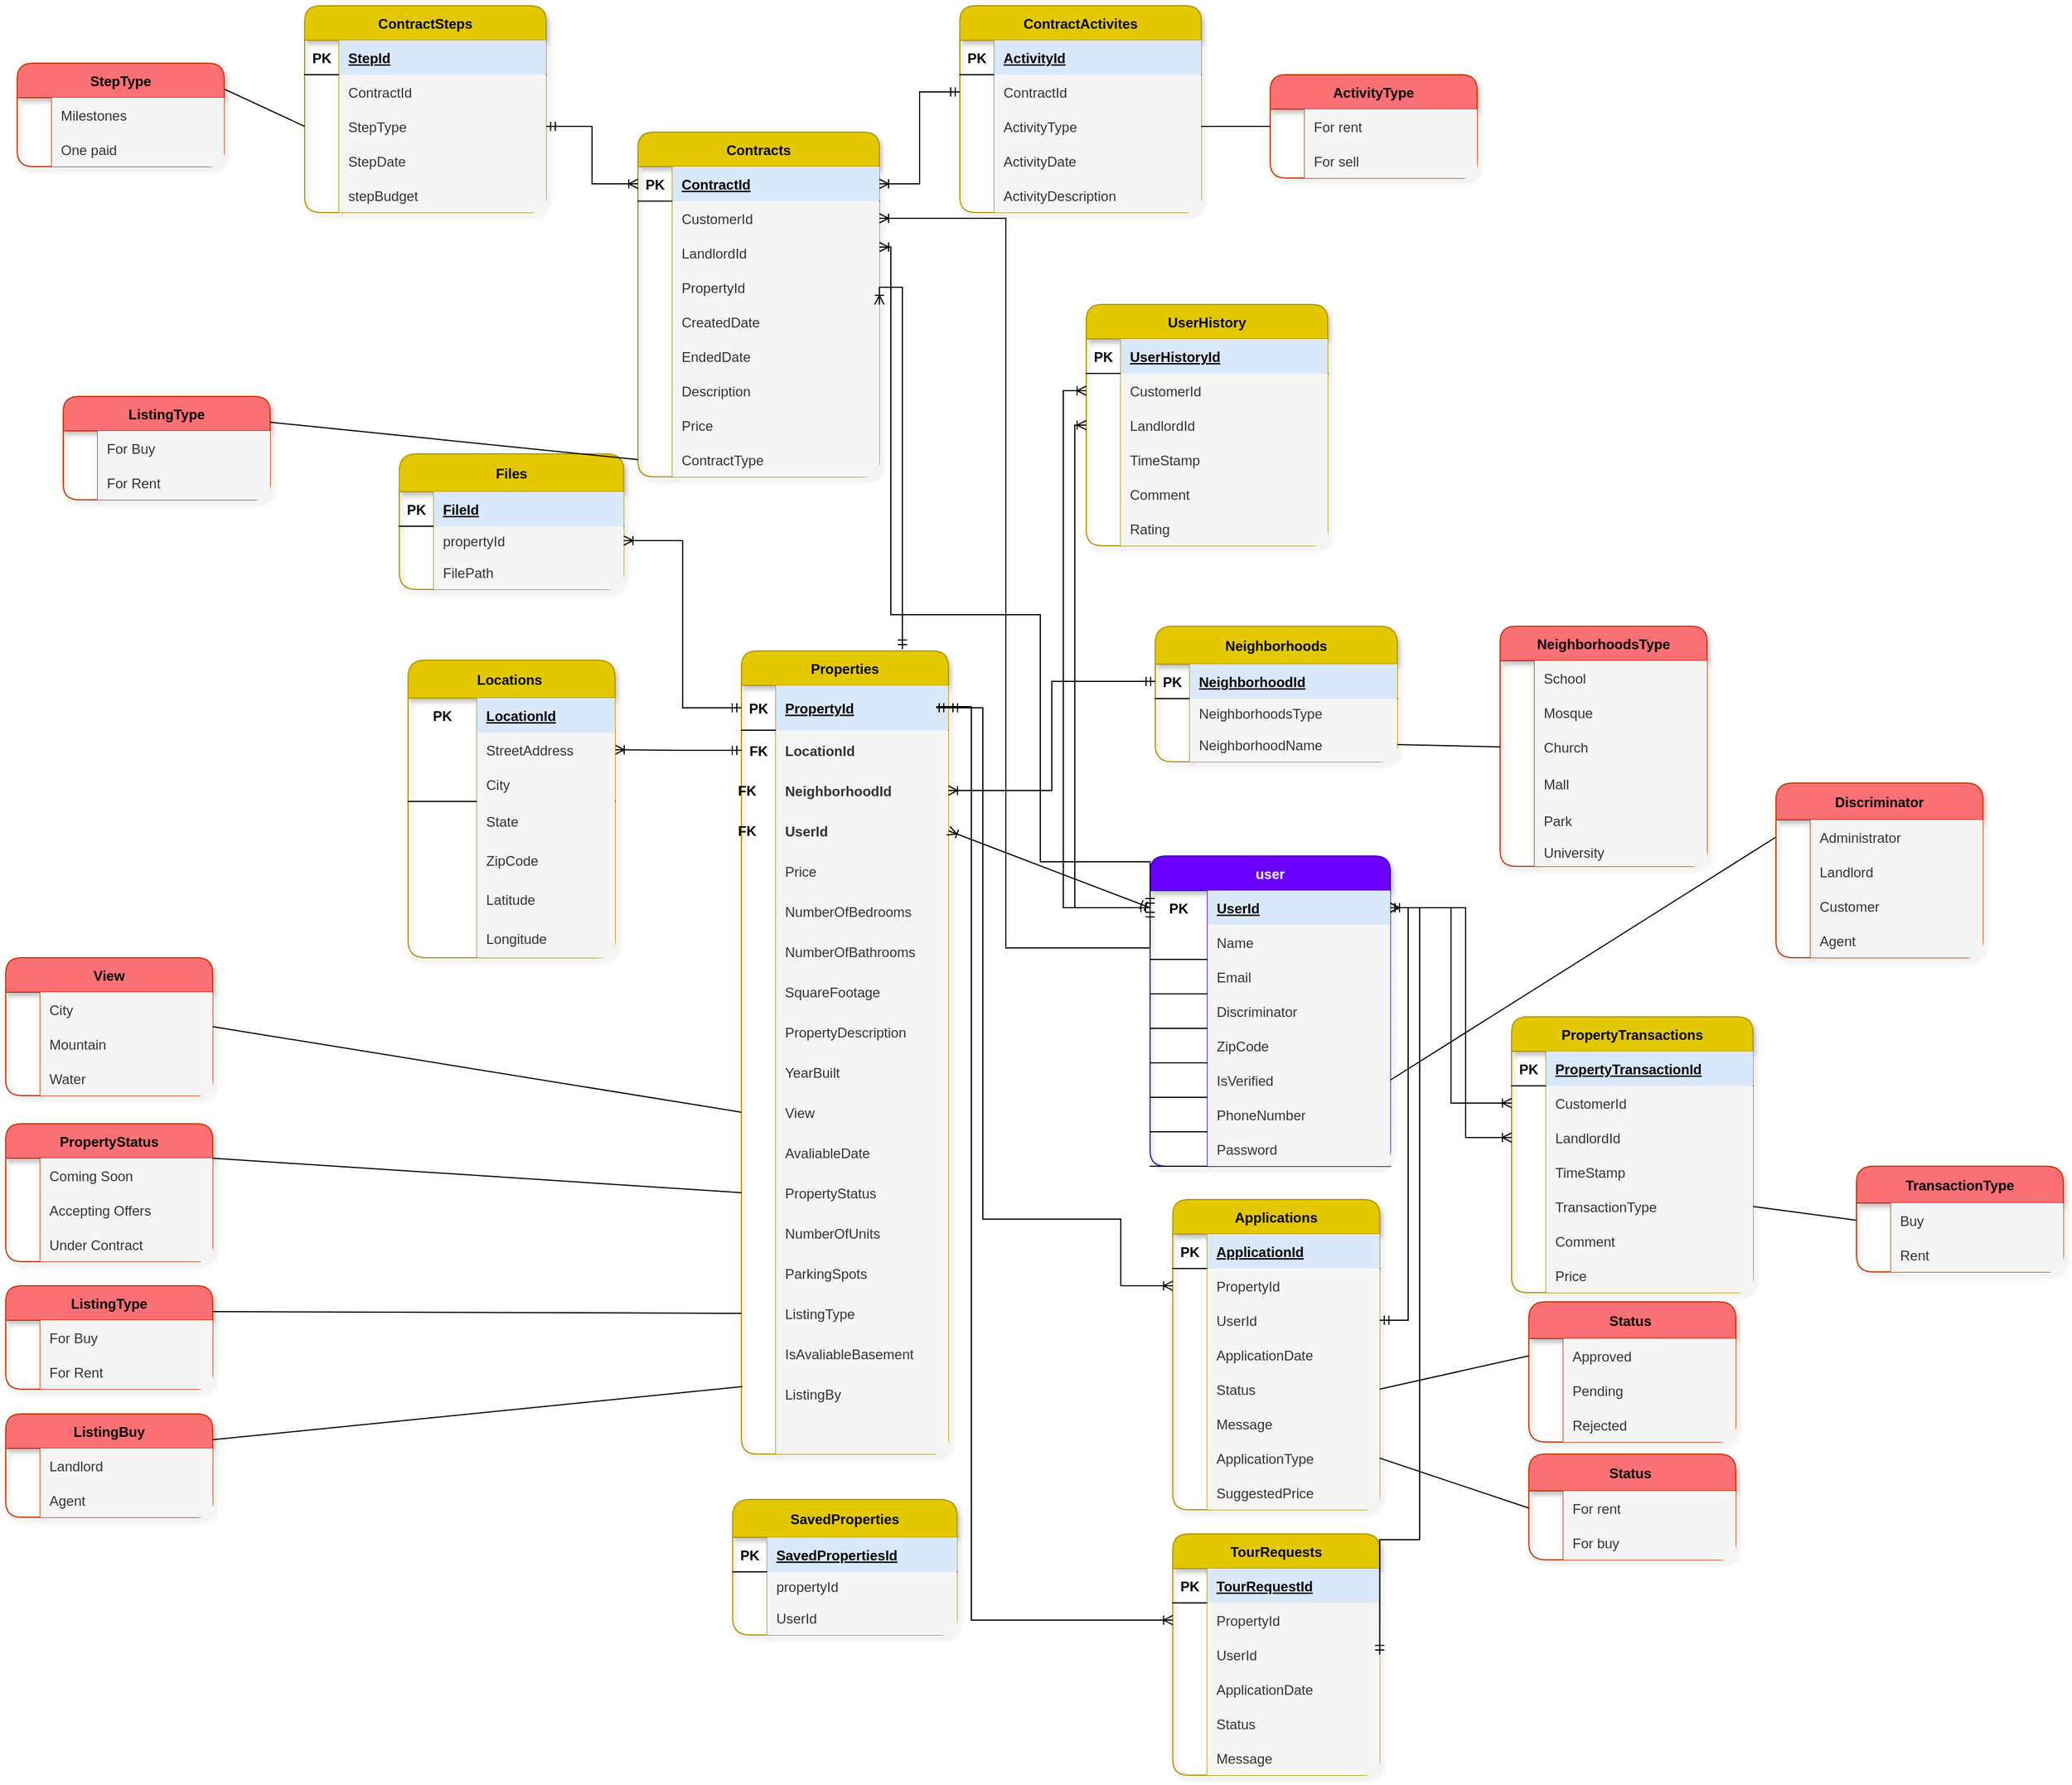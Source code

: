 <mxfile version="20.7.4" type="device"><diagram id="mIgYQs02oczLDVeoliUM" name="Page-1"><mxGraphModel dx="724" dy="428" grid="1" gridSize="10" guides="1" tooltips="1" connect="1" arrows="1" fold="1" page="1" pageScale="1" pageWidth="4681" pageHeight="3300" math="0" shadow="0"><root><mxCell id="0"/><mxCell id="1" parent="0"/><mxCell id="kyzkunEHKbWktOc7yWS7-1" value="Properties" style="shape=table;startSize=30;container=1;collapsible=1;childLayout=tableLayout;fixedRows=1;rowLines=0;fontStyle=1;align=center;resizeLast=1;fillColor=#e3c800;strokeColor=#B09500;rounded=1;shadow=1;fontColor=#000000;" parent="1" vertex="1"><mxGeometry x="770" y="751.5" width="180" height="699" as="geometry"/></mxCell><mxCell id="kyzkunEHKbWktOc7yWS7-2" value="" style="shape=tableRow;horizontal=0;startSize=0;swimlaneHead=0;swimlaneBody=0;fillColor=none;collapsible=0;dropTarget=0;points=[[0,0.5],[1,0.5]];portConstraint=eastwest;top=0;left=0;right=0;bottom=1;" parent="kyzkunEHKbWktOc7yWS7-1" vertex="1"><mxGeometry y="30" width="180" height="39" as="geometry"/></mxCell><mxCell id="kyzkunEHKbWktOc7yWS7-3" value="PK" style="shape=partialRectangle;connectable=0;fillColor=none;top=0;left=0;bottom=0;right=0;fontStyle=1;overflow=hidden;" parent="kyzkunEHKbWktOc7yWS7-2" vertex="1"><mxGeometry width="30" height="39" as="geometry"><mxRectangle width="30" height="39" as="alternateBounds"/></mxGeometry></mxCell><mxCell id="kyzkunEHKbWktOc7yWS7-4" value="PropertyId" style="shape=partialRectangle;connectable=0;fillColor=#dae8fc;top=0;left=0;bottom=0;right=0;align=left;spacingLeft=6;fontStyle=5;overflow=hidden;strokeColor=#6c8ebf;" parent="kyzkunEHKbWktOc7yWS7-2" vertex="1"><mxGeometry x="30" width="150" height="39" as="geometry"><mxRectangle width="150" height="39" as="alternateBounds"/></mxGeometry></mxCell><mxCell id="kyzkunEHKbWktOc7yWS7-5" style="shape=tableRow;horizontal=0;startSize=0;swimlaneHead=0;swimlaneBody=0;fillColor=none;collapsible=0;dropTarget=0;points=[[0,0.5],[1,0.5]];portConstraint=eastwest;top=0;left=0;right=0;bottom=0;" parent="kyzkunEHKbWktOc7yWS7-1" vertex="1"><mxGeometry y="69" width="180" height="35" as="geometry"/></mxCell><mxCell id="kyzkunEHKbWktOc7yWS7-6" value="FK" style="shape=partialRectangle;connectable=0;fillColor=none;top=0;left=0;bottom=0;right=0;editable=1;overflow=hidden;fontStyle=1" parent="kyzkunEHKbWktOc7yWS7-5" vertex="1"><mxGeometry width="30" height="35" as="geometry"><mxRectangle width="30" height="35" as="alternateBounds"/></mxGeometry></mxCell><mxCell id="kyzkunEHKbWktOc7yWS7-7" value="LocationId" style="shape=partialRectangle;connectable=0;fillColor=#f5f5f5;top=0;left=0;bottom=0;right=0;align=left;spacingLeft=6;overflow=hidden;strokeColor=#666666;fontColor=#333333;fontStyle=1" parent="kyzkunEHKbWktOc7yWS7-5" vertex="1"><mxGeometry x="30" width="150" height="35" as="geometry"><mxRectangle width="150" height="35" as="alternateBounds"/></mxGeometry></mxCell><mxCell id="kyzkunEHKbWktOc7yWS7-8" style="shape=tableRow;horizontal=0;startSize=0;swimlaneHead=0;swimlaneBody=0;fillColor=none;collapsible=0;dropTarget=0;points=[[0,0.5],[1,0.5]];portConstraint=eastwest;top=0;left=0;right=0;bottom=0;" parent="kyzkunEHKbWktOc7yWS7-1" vertex="1"><mxGeometry y="104" width="180" height="35" as="geometry"/></mxCell><mxCell id="kyzkunEHKbWktOc7yWS7-9" style="shape=partialRectangle;connectable=0;fillColor=none;top=0;left=0;bottom=0;right=0;editable=1;overflow=hidden;" parent="kyzkunEHKbWktOc7yWS7-8" vertex="1"><mxGeometry width="30" height="35" as="geometry"><mxRectangle width="30" height="35" as="alternateBounds"/></mxGeometry></mxCell><mxCell id="kyzkunEHKbWktOc7yWS7-10" value="NeighborhoodId" style="shape=partialRectangle;connectable=0;fillColor=#f5f5f5;top=0;left=0;bottom=0;right=0;align=left;spacingLeft=6;overflow=hidden;strokeColor=#666666;fontColor=#333333;fontStyle=1" parent="kyzkunEHKbWktOc7yWS7-8" vertex="1"><mxGeometry x="30" width="150" height="35" as="geometry"><mxRectangle width="150" height="35" as="alternateBounds"/></mxGeometry></mxCell><mxCell id="kyzkunEHKbWktOc7yWS7-11" style="shape=tableRow;horizontal=0;startSize=0;swimlaneHead=0;swimlaneBody=0;fillColor=none;collapsible=0;dropTarget=0;points=[[0,0.5],[1,0.5]];portConstraint=eastwest;top=0;left=0;right=0;bottom=0;" parent="kyzkunEHKbWktOc7yWS7-1" vertex="1"><mxGeometry y="139" width="180" height="35" as="geometry"/></mxCell><mxCell id="kyzkunEHKbWktOc7yWS7-12" style="shape=partialRectangle;connectable=0;fillColor=none;top=0;left=0;bottom=0;right=0;editable=1;overflow=hidden;" parent="kyzkunEHKbWktOc7yWS7-11" vertex="1"><mxGeometry width="30" height="35" as="geometry"><mxRectangle width="30" height="35" as="alternateBounds"/></mxGeometry></mxCell><mxCell id="kyzkunEHKbWktOc7yWS7-13" value="UserId" style="shape=partialRectangle;connectable=0;fillColor=#f5f5f5;top=0;left=0;bottom=0;right=0;align=left;spacingLeft=6;overflow=hidden;strokeColor=#666666;fontColor=#333333;fontStyle=1" parent="kyzkunEHKbWktOc7yWS7-11" vertex="1"><mxGeometry x="30" width="150" height="35" as="geometry"><mxRectangle width="150" height="35" as="alternateBounds"/></mxGeometry></mxCell><mxCell id="kyzkunEHKbWktOc7yWS7-401" style="shape=tableRow;horizontal=0;startSize=0;swimlaneHead=0;swimlaneBody=0;fillColor=none;collapsible=0;dropTarget=0;points=[[0,0.5],[1,0.5]];portConstraint=eastwest;top=0;left=0;right=0;bottom=0;" parent="kyzkunEHKbWktOc7yWS7-1" vertex="1"><mxGeometry y="174" width="180" height="35" as="geometry"/></mxCell><mxCell id="kyzkunEHKbWktOc7yWS7-402" style="shape=partialRectangle;connectable=0;fillColor=none;top=0;left=0;bottom=0;right=0;editable=1;overflow=hidden;" parent="kyzkunEHKbWktOc7yWS7-401" vertex="1"><mxGeometry width="30" height="35" as="geometry"><mxRectangle width="30" height="35" as="alternateBounds"/></mxGeometry></mxCell><mxCell id="kyzkunEHKbWktOc7yWS7-403" value="Price" style="shape=partialRectangle;connectable=0;fillColor=#f5f5f5;top=0;left=0;bottom=0;right=0;align=left;spacingLeft=6;overflow=hidden;strokeColor=#666666;fontColor=#333333;" parent="kyzkunEHKbWktOc7yWS7-401" vertex="1"><mxGeometry x="30" width="150" height="35" as="geometry"><mxRectangle width="150" height="35" as="alternateBounds"/></mxGeometry></mxCell><mxCell id="kyzkunEHKbWktOc7yWS7-398" style="shape=tableRow;horizontal=0;startSize=0;swimlaneHead=0;swimlaneBody=0;fillColor=none;collapsible=0;dropTarget=0;points=[[0,0.5],[1,0.5]];portConstraint=eastwest;top=0;left=0;right=0;bottom=0;" parent="kyzkunEHKbWktOc7yWS7-1" vertex="1"><mxGeometry y="209" width="180" height="35" as="geometry"/></mxCell><mxCell id="kyzkunEHKbWktOc7yWS7-399" style="shape=partialRectangle;connectable=0;fillColor=none;top=0;left=0;bottom=0;right=0;editable=1;overflow=hidden;" parent="kyzkunEHKbWktOc7yWS7-398" vertex="1"><mxGeometry width="30" height="35" as="geometry"><mxRectangle width="30" height="35" as="alternateBounds"/></mxGeometry></mxCell><mxCell id="kyzkunEHKbWktOc7yWS7-400" value="NumberOfBedrooms" style="shape=partialRectangle;connectable=0;fillColor=#f5f5f5;top=0;left=0;bottom=0;right=0;align=left;spacingLeft=6;overflow=hidden;strokeColor=#666666;fontColor=#333333;" parent="kyzkunEHKbWktOc7yWS7-398" vertex="1"><mxGeometry x="30" width="150" height="35" as="geometry"><mxRectangle width="150" height="35" as="alternateBounds"/></mxGeometry></mxCell><mxCell id="kyzkunEHKbWktOc7yWS7-395" style="shape=tableRow;horizontal=0;startSize=0;swimlaneHead=0;swimlaneBody=0;fillColor=none;collapsible=0;dropTarget=0;points=[[0,0.5],[1,0.5]];portConstraint=eastwest;top=0;left=0;right=0;bottom=0;" parent="kyzkunEHKbWktOc7yWS7-1" vertex="1"><mxGeometry y="244" width="180" height="35" as="geometry"/></mxCell><mxCell id="kyzkunEHKbWktOc7yWS7-396" style="shape=partialRectangle;connectable=0;fillColor=none;top=0;left=0;bottom=0;right=0;editable=1;overflow=hidden;" parent="kyzkunEHKbWktOc7yWS7-395" vertex="1"><mxGeometry width="30" height="35" as="geometry"><mxRectangle width="30" height="35" as="alternateBounds"/></mxGeometry></mxCell><mxCell id="kyzkunEHKbWktOc7yWS7-397" value="NumberOfBathrooms" style="shape=partialRectangle;connectable=0;fillColor=#f5f5f5;top=0;left=0;bottom=0;right=0;align=left;spacingLeft=6;overflow=hidden;strokeColor=#666666;fontColor=#333333;" parent="kyzkunEHKbWktOc7yWS7-395" vertex="1"><mxGeometry x="30" width="150" height="35" as="geometry"><mxRectangle width="150" height="35" as="alternateBounds"/></mxGeometry></mxCell><mxCell id="kyzkunEHKbWktOc7yWS7-392" style="shape=tableRow;horizontal=0;startSize=0;swimlaneHead=0;swimlaneBody=0;fillColor=none;collapsible=0;dropTarget=0;points=[[0,0.5],[1,0.5]];portConstraint=eastwest;top=0;left=0;right=0;bottom=0;" parent="kyzkunEHKbWktOc7yWS7-1" vertex="1"><mxGeometry y="279" width="180" height="35" as="geometry"/></mxCell><mxCell id="kyzkunEHKbWktOc7yWS7-393" style="shape=partialRectangle;connectable=0;fillColor=none;top=0;left=0;bottom=0;right=0;editable=1;overflow=hidden;" parent="kyzkunEHKbWktOc7yWS7-392" vertex="1"><mxGeometry width="30" height="35" as="geometry"><mxRectangle width="30" height="35" as="alternateBounds"/></mxGeometry></mxCell><mxCell id="kyzkunEHKbWktOc7yWS7-394" value="SquareFootage" style="shape=partialRectangle;connectable=0;fillColor=#f5f5f5;top=0;left=0;bottom=0;right=0;align=left;spacingLeft=6;overflow=hidden;strokeColor=#666666;fontColor=#333333;" parent="kyzkunEHKbWktOc7yWS7-392" vertex="1"><mxGeometry x="30" width="150" height="35" as="geometry"><mxRectangle width="150" height="35" as="alternateBounds"/></mxGeometry></mxCell><mxCell id="kyzkunEHKbWktOc7yWS7-389" style="shape=tableRow;horizontal=0;startSize=0;swimlaneHead=0;swimlaneBody=0;fillColor=none;collapsible=0;dropTarget=0;points=[[0,0.5],[1,0.5]];portConstraint=eastwest;top=0;left=0;right=0;bottom=0;" parent="kyzkunEHKbWktOc7yWS7-1" vertex="1"><mxGeometry y="314" width="180" height="35" as="geometry"/></mxCell><mxCell id="kyzkunEHKbWktOc7yWS7-390" style="shape=partialRectangle;connectable=0;fillColor=none;top=0;left=0;bottom=0;right=0;editable=1;overflow=hidden;" parent="kyzkunEHKbWktOc7yWS7-389" vertex="1"><mxGeometry width="30" height="35" as="geometry"><mxRectangle width="30" height="35" as="alternateBounds"/></mxGeometry></mxCell><mxCell id="kyzkunEHKbWktOc7yWS7-391" value="PropertyDescription" style="shape=partialRectangle;connectable=0;fillColor=#f5f5f5;top=0;left=0;bottom=0;right=0;align=left;spacingLeft=6;overflow=hidden;strokeColor=#666666;fontColor=#333333;" parent="kyzkunEHKbWktOc7yWS7-389" vertex="1"><mxGeometry x="30" width="150" height="35" as="geometry"><mxRectangle width="150" height="35" as="alternateBounds"/></mxGeometry></mxCell><mxCell id="kyzkunEHKbWktOc7yWS7-386" style="shape=tableRow;horizontal=0;startSize=0;swimlaneHead=0;swimlaneBody=0;fillColor=none;collapsible=0;dropTarget=0;points=[[0,0.5],[1,0.5]];portConstraint=eastwest;top=0;left=0;right=0;bottom=0;" parent="kyzkunEHKbWktOc7yWS7-1" vertex="1"><mxGeometry y="349" width="180" height="35" as="geometry"/></mxCell><mxCell id="kyzkunEHKbWktOc7yWS7-387" style="shape=partialRectangle;connectable=0;fillColor=none;top=0;left=0;bottom=0;right=0;editable=1;overflow=hidden;" parent="kyzkunEHKbWktOc7yWS7-386" vertex="1"><mxGeometry width="30" height="35" as="geometry"><mxRectangle width="30" height="35" as="alternateBounds"/></mxGeometry></mxCell><mxCell id="kyzkunEHKbWktOc7yWS7-388" value="YearBuilt" style="shape=partialRectangle;connectable=0;fillColor=#f5f5f5;top=0;left=0;bottom=0;right=0;align=left;spacingLeft=6;overflow=hidden;strokeColor=#666666;fontColor=#333333;" parent="kyzkunEHKbWktOc7yWS7-386" vertex="1"><mxGeometry x="30" width="150" height="35" as="geometry"><mxRectangle width="150" height="35" as="alternateBounds"/></mxGeometry></mxCell><mxCell id="kyzkunEHKbWktOc7yWS7-383" style="shape=tableRow;horizontal=0;startSize=0;swimlaneHead=0;swimlaneBody=0;fillColor=none;collapsible=0;dropTarget=0;points=[[0,0.5],[1,0.5]];portConstraint=eastwest;top=0;left=0;right=0;bottom=0;" parent="kyzkunEHKbWktOc7yWS7-1" vertex="1"><mxGeometry y="384" width="180" height="35" as="geometry"/></mxCell><mxCell id="kyzkunEHKbWktOc7yWS7-384" style="shape=partialRectangle;connectable=0;fillColor=none;top=0;left=0;bottom=0;right=0;editable=1;overflow=hidden;" parent="kyzkunEHKbWktOc7yWS7-383" vertex="1"><mxGeometry width="30" height="35" as="geometry"><mxRectangle width="30" height="35" as="alternateBounds"/></mxGeometry></mxCell><mxCell id="kyzkunEHKbWktOc7yWS7-385" value="View" style="shape=partialRectangle;connectable=0;fillColor=#f5f5f5;top=0;left=0;bottom=0;right=0;align=left;spacingLeft=6;overflow=hidden;strokeColor=#666666;fontColor=#333333;" parent="kyzkunEHKbWktOc7yWS7-383" vertex="1"><mxGeometry x="30" width="150" height="35" as="geometry"><mxRectangle width="150" height="35" as="alternateBounds"/></mxGeometry></mxCell><mxCell id="kyzkunEHKbWktOc7yWS7-404" style="shape=tableRow;horizontal=0;startSize=0;swimlaneHead=0;swimlaneBody=0;fillColor=none;collapsible=0;dropTarget=0;points=[[0,0.5],[1,0.5]];portConstraint=eastwest;top=0;left=0;right=0;bottom=0;" parent="kyzkunEHKbWktOc7yWS7-1" vertex="1"><mxGeometry y="419" width="180" height="35" as="geometry"/></mxCell><mxCell id="kyzkunEHKbWktOc7yWS7-405" style="shape=partialRectangle;connectable=0;fillColor=none;top=0;left=0;bottom=0;right=0;editable=1;overflow=hidden;" parent="kyzkunEHKbWktOc7yWS7-404" vertex="1"><mxGeometry width="30" height="35" as="geometry"><mxRectangle width="30" height="35" as="alternateBounds"/></mxGeometry></mxCell><mxCell id="kyzkunEHKbWktOc7yWS7-406" value="AvaliableDate" style="shape=partialRectangle;connectable=0;fillColor=#f5f5f5;top=0;left=0;bottom=0;right=0;align=left;spacingLeft=6;overflow=hidden;strokeColor=#666666;fontColor=#333333;" parent="kyzkunEHKbWktOc7yWS7-404" vertex="1"><mxGeometry x="30" width="150" height="35" as="geometry"><mxRectangle width="150" height="35" as="alternateBounds"/></mxGeometry></mxCell><mxCell id="kyzkunEHKbWktOc7yWS7-407" style="shape=tableRow;horizontal=0;startSize=0;swimlaneHead=0;swimlaneBody=0;fillColor=none;collapsible=0;dropTarget=0;points=[[0,0.5],[1,0.5]];portConstraint=eastwest;top=0;left=0;right=0;bottom=0;" parent="kyzkunEHKbWktOc7yWS7-1" vertex="1"><mxGeometry y="454" width="180" height="35" as="geometry"/></mxCell><mxCell id="kyzkunEHKbWktOc7yWS7-408" style="shape=partialRectangle;connectable=0;fillColor=none;top=0;left=0;bottom=0;right=0;editable=1;overflow=hidden;" parent="kyzkunEHKbWktOc7yWS7-407" vertex="1"><mxGeometry width="30" height="35" as="geometry"><mxRectangle width="30" height="35" as="alternateBounds"/></mxGeometry></mxCell><mxCell id="kyzkunEHKbWktOc7yWS7-409" value="PropertyStatus" style="shape=partialRectangle;connectable=0;fillColor=#f5f5f5;top=0;left=0;bottom=0;right=0;align=left;spacingLeft=6;overflow=hidden;strokeColor=#666666;fontColor=#333333;" parent="kyzkunEHKbWktOc7yWS7-407" vertex="1"><mxGeometry x="30" width="150" height="35" as="geometry"><mxRectangle width="150" height="35" as="alternateBounds"/></mxGeometry></mxCell><mxCell id="kyzkunEHKbWktOc7yWS7-410" style="shape=tableRow;horizontal=0;startSize=0;swimlaneHead=0;swimlaneBody=0;fillColor=none;collapsible=0;dropTarget=0;points=[[0,0.5],[1,0.5]];portConstraint=eastwest;top=0;left=0;right=0;bottom=0;" parent="kyzkunEHKbWktOc7yWS7-1" vertex="1"><mxGeometry y="489" width="180" height="35" as="geometry"/></mxCell><mxCell id="kyzkunEHKbWktOc7yWS7-411" style="shape=partialRectangle;connectable=0;fillColor=none;top=0;left=0;bottom=0;right=0;editable=1;overflow=hidden;" parent="kyzkunEHKbWktOc7yWS7-410" vertex="1"><mxGeometry width="30" height="35" as="geometry"><mxRectangle width="30" height="35" as="alternateBounds"/></mxGeometry></mxCell><mxCell id="kyzkunEHKbWktOc7yWS7-412" value="NumberOfUnits" style="shape=partialRectangle;connectable=0;fillColor=#f5f5f5;top=0;left=0;bottom=0;right=0;align=left;spacingLeft=6;overflow=hidden;strokeColor=#666666;fontColor=#333333;" parent="kyzkunEHKbWktOc7yWS7-410" vertex="1"><mxGeometry x="30" width="150" height="35" as="geometry"><mxRectangle width="150" height="35" as="alternateBounds"/></mxGeometry></mxCell><mxCell id="kyzkunEHKbWktOc7yWS7-413" style="shape=tableRow;horizontal=0;startSize=0;swimlaneHead=0;swimlaneBody=0;fillColor=none;collapsible=0;dropTarget=0;points=[[0,0.5],[1,0.5]];portConstraint=eastwest;top=0;left=0;right=0;bottom=0;" parent="kyzkunEHKbWktOc7yWS7-1" vertex="1"><mxGeometry y="524" width="180" height="35" as="geometry"/></mxCell><mxCell id="kyzkunEHKbWktOc7yWS7-414" style="shape=partialRectangle;connectable=0;fillColor=none;top=0;left=0;bottom=0;right=0;editable=1;overflow=hidden;" parent="kyzkunEHKbWktOc7yWS7-413" vertex="1"><mxGeometry width="30" height="35" as="geometry"><mxRectangle width="30" height="35" as="alternateBounds"/></mxGeometry></mxCell><mxCell id="kyzkunEHKbWktOc7yWS7-415" value="ParkingSpots" style="shape=partialRectangle;connectable=0;fillColor=#f5f5f5;top=0;left=0;bottom=0;right=0;align=left;spacingLeft=6;overflow=hidden;strokeColor=#666666;fontColor=#333333;" parent="kyzkunEHKbWktOc7yWS7-413" vertex="1"><mxGeometry x="30" width="150" height="35" as="geometry"><mxRectangle width="150" height="35" as="alternateBounds"/></mxGeometry></mxCell><mxCell id="kyzkunEHKbWktOc7yWS7-422" style="shape=tableRow;horizontal=0;startSize=0;swimlaneHead=0;swimlaneBody=0;fillColor=none;collapsible=0;dropTarget=0;points=[[0,0.5],[1,0.5]];portConstraint=eastwest;top=0;left=0;right=0;bottom=0;" parent="kyzkunEHKbWktOc7yWS7-1" vertex="1"><mxGeometry y="559" width="180" height="35" as="geometry"/></mxCell><mxCell id="kyzkunEHKbWktOc7yWS7-423" style="shape=partialRectangle;connectable=0;fillColor=none;top=0;left=0;bottom=0;right=0;editable=1;overflow=hidden;" parent="kyzkunEHKbWktOc7yWS7-422" vertex="1"><mxGeometry width="30" height="35" as="geometry"><mxRectangle width="30" height="35" as="alternateBounds"/></mxGeometry></mxCell><mxCell id="kyzkunEHKbWktOc7yWS7-424" value="ListingType" style="shape=partialRectangle;connectable=0;fillColor=#f5f5f5;top=0;left=0;bottom=0;right=0;align=left;spacingLeft=6;overflow=hidden;strokeColor=#666666;fontColor=#333333;" parent="kyzkunEHKbWktOc7yWS7-422" vertex="1"><mxGeometry x="30" width="150" height="35" as="geometry"><mxRectangle width="150" height="35" as="alternateBounds"/></mxGeometry></mxCell><mxCell id="kyzkunEHKbWktOc7yWS7-419" style="shape=tableRow;horizontal=0;startSize=0;swimlaneHead=0;swimlaneBody=0;fillColor=none;collapsible=0;dropTarget=0;points=[[0,0.5],[1,0.5]];portConstraint=eastwest;top=0;left=0;right=0;bottom=0;" parent="kyzkunEHKbWktOc7yWS7-1" vertex="1"><mxGeometry y="594" width="180" height="35" as="geometry"/></mxCell><mxCell id="kyzkunEHKbWktOc7yWS7-420" style="shape=partialRectangle;connectable=0;fillColor=none;top=0;left=0;bottom=0;right=0;editable=1;overflow=hidden;" parent="kyzkunEHKbWktOc7yWS7-419" vertex="1"><mxGeometry width="30" height="35" as="geometry"><mxRectangle width="30" height="35" as="alternateBounds"/></mxGeometry></mxCell><mxCell id="kyzkunEHKbWktOc7yWS7-421" value="IsAvaliableBasement" style="shape=partialRectangle;connectable=0;fillColor=#f5f5f5;top=0;left=0;bottom=0;right=0;align=left;spacingLeft=6;overflow=hidden;strokeColor=#666666;fontColor=#333333;" parent="kyzkunEHKbWktOc7yWS7-419" vertex="1"><mxGeometry x="30" width="150" height="35" as="geometry"><mxRectangle width="150" height="35" as="alternateBounds"/></mxGeometry></mxCell><mxCell id="oZzr8eAkGNupgsQl-JiR-1" style="shape=tableRow;horizontal=0;startSize=0;swimlaneHead=0;swimlaneBody=0;fillColor=none;collapsible=0;dropTarget=0;points=[[0,0.5],[1,0.5]];portConstraint=eastwest;top=0;left=0;right=0;bottom=0;" parent="kyzkunEHKbWktOc7yWS7-1" vertex="1"><mxGeometry y="629" width="180" height="35" as="geometry"/></mxCell><mxCell id="oZzr8eAkGNupgsQl-JiR-2" style="shape=partialRectangle;connectable=0;fillColor=none;top=0;left=0;bottom=0;right=0;editable=1;overflow=hidden;" parent="oZzr8eAkGNupgsQl-JiR-1" vertex="1"><mxGeometry width="30" height="35" as="geometry"><mxRectangle width="30" height="35" as="alternateBounds"/></mxGeometry></mxCell><mxCell id="oZzr8eAkGNupgsQl-JiR-3" value="ListingBy" style="shape=partialRectangle;connectable=0;fillColor=#f5f5f5;top=0;left=0;bottom=0;right=0;align=left;spacingLeft=6;overflow=hidden;strokeColor=#666666;fontColor=#333333;" parent="oZzr8eAkGNupgsQl-JiR-1" vertex="1"><mxGeometry x="30" width="150" height="35" as="geometry"><mxRectangle width="150" height="35" as="alternateBounds"/></mxGeometry></mxCell><mxCell id="fOyMAi45gTmmehP40GHr-4" style="shape=tableRow;horizontal=0;startSize=0;swimlaneHead=0;swimlaneBody=0;fillColor=none;collapsible=0;dropTarget=0;points=[[0,0.5],[1,0.5]];portConstraint=eastwest;top=0;left=0;right=0;bottom=0;" parent="kyzkunEHKbWktOc7yWS7-1" vertex="1"><mxGeometry y="664" width="180" height="35" as="geometry"/></mxCell><mxCell id="fOyMAi45gTmmehP40GHr-5" style="shape=partialRectangle;connectable=0;fillColor=none;top=0;left=0;bottom=0;right=0;editable=1;overflow=hidden;" parent="fOyMAi45gTmmehP40GHr-4" vertex="1"><mxGeometry width="30" height="35" as="geometry"><mxRectangle width="30" height="35" as="alternateBounds"/></mxGeometry></mxCell><mxCell id="fOyMAi45gTmmehP40GHr-6" style="shape=partialRectangle;connectable=0;fillColor=#f5f5f5;top=0;left=0;bottom=0;right=0;align=left;spacingLeft=6;overflow=hidden;strokeColor=#666666;fontColor=#333333;" parent="fOyMAi45gTmmehP40GHr-4" vertex="1"><mxGeometry x="30" width="150" height="35" as="geometry"><mxRectangle width="150" height="35" as="alternateBounds"/></mxGeometry></mxCell><mxCell id="kyzkunEHKbWktOc7yWS7-62" value="" style="edgeStyle=orthogonalEdgeStyle;fontSize=12;html=1;endArrow=ERoneToMany;startArrow=ERmandOne;rounded=0;exitX=0;exitY=0.5;exitDx=0;exitDy=0;entryX=1;entryY=0.5;entryDx=0;entryDy=0;elbow=vertical;" parent="1" source="kyzkunEHKbWktOc7yWS7-5" target="kyzkunEHKbWktOc7yWS7-86" edge="1"><mxGeometry width="100" height="100" relative="1" as="geometry"><mxPoint x="760" y="826.5" as="sourcePoint"/><mxPoint x="590" y="1488" as="targetPoint"/></mxGeometry></mxCell><mxCell id="kyzkunEHKbWktOc7yWS7-79" value="" style="shape=tableRow;horizontal=0;startSize=0;swimlaneHead=0;swimlaneBody=0;fillColor=none;collapsible=0;dropTarget=0;points=[[0,0.5],[1,0.5]];portConstraint=eastwest;top=0;left=0;right=0;bottom=0;" parent="1" vertex="1"><mxGeometry x="1030" y="1318" width="210" height="30" as="geometry"/></mxCell><mxCell id="kyzkunEHKbWktOc7yWS7-80" value="" style="shape=partialRectangle;connectable=0;fillColor=none;top=0;left=0;bottom=0;right=0;editable=1;overflow=hidden;" parent="kyzkunEHKbWktOc7yWS7-79" vertex="1"><mxGeometry width="50" height="30" as="geometry"><mxRectangle width="50" height="30" as="alternateBounds"/></mxGeometry></mxCell><mxCell id="kyzkunEHKbWktOc7yWS7-81" value="" style="shape=tableRow;horizontal=0;startSize=0;swimlaneHead=0;swimlaneBody=0;fillColor=none;collapsible=0;dropTarget=0;points=[[0,0.5],[1,0.5]];portConstraint=eastwest;top=0;left=0;right=0;bottom=0;" parent="1" vertex="1"><mxGeometry x="470" y="978" width="180" height="30" as="geometry"/></mxCell><mxCell id="kyzkunEHKbWktOc7yWS7-82" value="Locations " style="shape=table;startSize=33;container=1;collapsible=1;childLayout=tableLayout;fixedRows=1;rowLines=0;fontStyle=1;align=center;resizeLast=1;fillColor=#e3c800;strokeColor=#B09500;rounded=1;shadow=1;fontColor=#000000;" parent="1" vertex="1"><mxGeometry x="480" y="759.5" width="180" height="259" as="geometry"/></mxCell><mxCell id="kyzkunEHKbWktOc7yWS7-83" value="" style="shape=tableRow;horizontal=0;startSize=0;swimlaneHead=0;swimlaneBody=0;fillColor=none;collapsible=0;dropTarget=0;points=[[0,0.5],[1,0.5]];portConstraint=eastwest;top=0;left=0;right=0;bottom=0;" parent="kyzkunEHKbWktOc7yWS7-82" vertex="1"><mxGeometry y="33" width="180" height="30" as="geometry"/></mxCell><mxCell id="kyzkunEHKbWktOc7yWS7-84" value="PK" style="shape=partialRectangle;connectable=0;fillColor=none;top=0;left=0;bottom=0;right=0;editable=1;overflow=hidden;fontStyle=1" parent="kyzkunEHKbWktOc7yWS7-83" vertex="1"><mxGeometry width="60" height="30" as="geometry"><mxRectangle width="60" height="30" as="alternateBounds"/></mxGeometry></mxCell><mxCell id="kyzkunEHKbWktOc7yWS7-85" value="LocationId" style="shape=partialRectangle;connectable=0;fillColor=#dae8fc;top=0;left=0;bottom=0;right=0;align=left;spacingLeft=6;overflow=hidden;strokeColor=#6c8ebf;fontStyle=5" parent="kyzkunEHKbWktOc7yWS7-83" vertex="1"><mxGeometry x="60" width="120" height="30" as="geometry"><mxRectangle width="120" height="30" as="alternateBounds"/></mxGeometry></mxCell><mxCell id="kyzkunEHKbWktOc7yWS7-86" value="" style="shape=tableRow;horizontal=0;startSize=0;swimlaneHead=0;swimlaneBody=0;fillColor=none;collapsible=0;dropTarget=0;points=[[0,0.5],[1,0.5]];portConstraint=eastwest;top=0;left=0;right=0;bottom=0;" parent="kyzkunEHKbWktOc7yWS7-82" vertex="1"><mxGeometry y="63" width="180" height="30" as="geometry"/></mxCell><mxCell id="kyzkunEHKbWktOc7yWS7-87" value="" style="shape=partialRectangle;connectable=0;fillColor=none;top=0;left=0;bottom=0;right=0;fontStyle=1;overflow=hidden;" parent="kyzkunEHKbWktOc7yWS7-86" vertex="1"><mxGeometry width="60" height="30" as="geometry"><mxRectangle width="60" height="30" as="alternateBounds"/></mxGeometry></mxCell><mxCell id="kyzkunEHKbWktOc7yWS7-88" value="StreetAddress" style="shape=partialRectangle;connectable=0;fillColor=#f5f5f5;top=0;left=0;bottom=0;right=0;align=left;spacingLeft=6;fontStyle=0;overflow=hidden;strokeColor=#666666;fontColor=#333333;" parent="kyzkunEHKbWktOc7yWS7-86" vertex="1"><mxGeometry x="60" width="120" height="30" as="geometry"><mxRectangle width="120" height="30" as="alternateBounds"/></mxGeometry></mxCell><mxCell id="kyzkunEHKbWktOc7yWS7-89" value="" style="shape=tableRow;horizontal=0;startSize=0;swimlaneHead=0;swimlaneBody=0;fillColor=none;collapsible=0;dropTarget=0;points=[[0,0.5],[1,0.5]];portConstraint=eastwest;top=0;left=0;right=0;bottom=1;swimlaneLine=1;" parent="kyzkunEHKbWktOc7yWS7-82" vertex="1"><mxGeometry y="93" width="180" height="30" as="geometry"/></mxCell><mxCell id="kyzkunEHKbWktOc7yWS7-90" value="" style="shape=partialRectangle;connectable=0;fillColor=none;top=0;left=0;bottom=0;right=0;fontStyle=1;overflow=hidden;strokeColor=default;" parent="kyzkunEHKbWktOc7yWS7-89" vertex="1"><mxGeometry width="60" height="30" as="geometry"><mxRectangle width="60" height="30" as="alternateBounds"/></mxGeometry></mxCell><mxCell id="kyzkunEHKbWktOc7yWS7-91" value="City" style="shape=partialRectangle;connectable=0;fillColor=#f5f5f5;top=0;left=0;bottom=0;right=0;align=left;spacingLeft=6;fontStyle=0;overflow=hidden;strokeColor=#666666;fontColor=#333333;" parent="kyzkunEHKbWktOc7yWS7-89" vertex="1"><mxGeometry x="60" width="120" height="30" as="geometry"><mxRectangle width="120" height="30" as="alternateBounds"/></mxGeometry></mxCell><mxCell id="kyzkunEHKbWktOc7yWS7-92" value="" style="shape=tableRow;horizontal=0;startSize=0;swimlaneHead=0;swimlaneBody=0;fillColor=none;collapsible=0;dropTarget=0;points=[[0,0.5],[1,0.5]];portConstraint=eastwest;top=0;left=0;right=0;bottom=0;" parent="kyzkunEHKbWktOc7yWS7-82" vertex="1"><mxGeometry y="123" width="180" height="34" as="geometry"/></mxCell><mxCell id="kyzkunEHKbWktOc7yWS7-93" value="" style="shape=partialRectangle;connectable=0;fillColor=none;top=0;left=0;bottom=0;right=0;editable=1;overflow=hidden;" parent="kyzkunEHKbWktOc7yWS7-92" vertex="1"><mxGeometry width="60" height="34" as="geometry"><mxRectangle width="60" height="34" as="alternateBounds"/></mxGeometry></mxCell><mxCell id="kyzkunEHKbWktOc7yWS7-94" value="State" style="shape=partialRectangle;connectable=0;fillColor=#f5f5f5;top=0;left=0;bottom=0;right=0;align=left;spacingLeft=6;overflow=hidden;strokeColor=#666666;fontColor=#333333;" parent="kyzkunEHKbWktOc7yWS7-92" vertex="1"><mxGeometry x="60" width="120" height="34" as="geometry"><mxRectangle width="120" height="34" as="alternateBounds"/></mxGeometry></mxCell><mxCell id="kyzkunEHKbWktOc7yWS7-429" style="shape=tableRow;horizontal=0;startSize=0;swimlaneHead=0;swimlaneBody=0;fillColor=none;collapsible=0;dropTarget=0;points=[[0,0.5],[1,0.5]];portConstraint=eastwest;top=0;left=0;right=0;bottom=0;" parent="kyzkunEHKbWktOc7yWS7-82" vertex="1"><mxGeometry y="157" width="180" height="34" as="geometry"/></mxCell><mxCell id="kyzkunEHKbWktOc7yWS7-430" style="shape=partialRectangle;connectable=0;fillColor=none;top=0;left=0;bottom=0;right=0;editable=1;overflow=hidden;" parent="kyzkunEHKbWktOc7yWS7-429" vertex="1"><mxGeometry width="60" height="34" as="geometry"><mxRectangle width="60" height="34" as="alternateBounds"/></mxGeometry></mxCell><mxCell id="kyzkunEHKbWktOc7yWS7-431" value="ZipCode" style="shape=partialRectangle;connectable=0;fillColor=#f5f5f5;top=0;left=0;bottom=0;right=0;align=left;spacingLeft=6;overflow=hidden;strokeColor=#666666;fontColor=#333333;" parent="kyzkunEHKbWktOc7yWS7-429" vertex="1"><mxGeometry x="60" width="120" height="34" as="geometry"><mxRectangle width="120" height="34" as="alternateBounds"/></mxGeometry></mxCell><mxCell id="kyzkunEHKbWktOc7yWS7-435" style="shape=tableRow;horizontal=0;startSize=0;swimlaneHead=0;swimlaneBody=0;fillColor=none;collapsible=0;dropTarget=0;points=[[0,0.5],[1,0.5]];portConstraint=eastwest;top=0;left=0;right=0;bottom=0;" parent="kyzkunEHKbWktOc7yWS7-82" vertex="1"><mxGeometry y="191" width="180" height="34" as="geometry"/></mxCell><mxCell id="kyzkunEHKbWktOc7yWS7-436" style="shape=partialRectangle;connectable=0;fillColor=none;top=0;left=0;bottom=0;right=0;editable=1;overflow=hidden;" parent="kyzkunEHKbWktOc7yWS7-435" vertex="1"><mxGeometry width="60" height="34" as="geometry"><mxRectangle width="60" height="34" as="alternateBounds"/></mxGeometry></mxCell><mxCell id="kyzkunEHKbWktOc7yWS7-437" value="Latitude " style="shape=partialRectangle;connectable=0;fillColor=#f5f5f5;top=0;left=0;bottom=0;right=0;align=left;spacingLeft=6;overflow=hidden;strokeColor=#666666;fontColor=#333333;" parent="kyzkunEHKbWktOc7yWS7-435" vertex="1"><mxGeometry x="60" width="120" height="34" as="geometry"><mxRectangle width="120" height="34" as="alternateBounds"/></mxGeometry></mxCell><mxCell id="kyzkunEHKbWktOc7yWS7-432" style="shape=tableRow;horizontal=0;startSize=0;swimlaneHead=0;swimlaneBody=0;fillColor=none;collapsible=0;dropTarget=0;points=[[0,0.5],[1,0.5]];portConstraint=eastwest;top=0;left=0;right=0;bottom=0;" parent="kyzkunEHKbWktOc7yWS7-82" vertex="1"><mxGeometry y="225" width="180" height="34" as="geometry"/></mxCell><mxCell id="kyzkunEHKbWktOc7yWS7-433" style="shape=partialRectangle;connectable=0;fillColor=none;top=0;left=0;bottom=0;right=0;editable=1;overflow=hidden;" parent="kyzkunEHKbWktOc7yWS7-432" vertex="1"><mxGeometry width="60" height="34" as="geometry"><mxRectangle width="60" height="34" as="alternateBounds"/></mxGeometry></mxCell><mxCell id="kyzkunEHKbWktOc7yWS7-434" value="Longitude" style="shape=partialRectangle;connectable=0;fillColor=#f5f5f5;top=0;left=0;bottom=0;right=0;align=left;spacingLeft=6;overflow=hidden;strokeColor=#666666;fontColor=#333333;" parent="kyzkunEHKbWktOc7yWS7-432" vertex="1"><mxGeometry x="60" width="120" height="34" as="geometry"><mxRectangle width="120" height="34" as="alternateBounds"/></mxGeometry></mxCell><mxCell id="kyzkunEHKbWktOc7yWS7-163" value="View" style="shape=table;startSize=30;container=1;collapsible=1;childLayout=tableLayout;fixedRows=1;rowLines=0;fontStyle=1;align=center;resizeLast=1;fillColor=#FA7075;strokeColor=#C73500;rounded=1;shadow=1;fontColor=#000000;" parent="1" vertex="1"><mxGeometry x="130" y="1018.5" width="180" height="120" as="geometry"/></mxCell><mxCell id="kyzkunEHKbWktOc7yWS7-164" value="" style="shape=tableRow;horizontal=0;startSize=0;swimlaneHead=0;swimlaneBody=0;fillColor=none;collapsible=0;dropTarget=0;points=[[0,0.5],[1,0.5]];portConstraint=eastwest;top=0;left=0;right=0;bottom=0;" parent="kyzkunEHKbWktOc7yWS7-163" vertex="1"><mxGeometry y="30" width="180" height="30" as="geometry"/></mxCell><mxCell id="kyzkunEHKbWktOc7yWS7-165" value="" style="shape=partialRectangle;connectable=0;fillColor=none;top=0;left=0;bottom=0;right=0;editable=1;overflow=hidden;" parent="kyzkunEHKbWktOc7yWS7-164" vertex="1"><mxGeometry width="30" height="30" as="geometry"><mxRectangle width="30" height="30" as="alternateBounds"/></mxGeometry></mxCell><mxCell id="kyzkunEHKbWktOc7yWS7-166" value="City" style="shape=partialRectangle;connectable=0;fillColor=#f5f5f5;top=0;left=0;bottom=0;right=0;align=left;spacingLeft=6;overflow=hidden;strokeColor=#666666;fontColor=#333333;" parent="kyzkunEHKbWktOc7yWS7-164" vertex="1"><mxGeometry x="30" width="150" height="30" as="geometry"><mxRectangle width="150" height="30" as="alternateBounds"/></mxGeometry></mxCell><mxCell id="kyzkunEHKbWktOc7yWS7-167" value="" style="shape=tableRow;horizontal=0;startSize=0;swimlaneHead=0;swimlaneBody=0;fillColor=none;collapsible=0;dropTarget=0;points=[[0,0.5],[1,0.5]];portConstraint=eastwest;top=0;left=0;right=0;bottom=0;" parent="kyzkunEHKbWktOc7yWS7-163" vertex="1"><mxGeometry y="60" width="180" height="30" as="geometry"/></mxCell><mxCell id="kyzkunEHKbWktOc7yWS7-168" value="" style="shape=partialRectangle;connectable=0;fillColor=none;top=0;left=0;bottom=0;right=0;editable=1;overflow=hidden;" parent="kyzkunEHKbWktOc7yWS7-167" vertex="1"><mxGeometry width="30" height="30" as="geometry"><mxRectangle width="30" height="30" as="alternateBounds"/></mxGeometry></mxCell><mxCell id="kyzkunEHKbWktOc7yWS7-169" value="Mountain " style="shape=partialRectangle;connectable=0;fillColor=#f5f5f5;top=0;left=0;bottom=0;right=0;align=left;spacingLeft=6;overflow=hidden;strokeColor=#666666;fontColor=#333333;" parent="kyzkunEHKbWktOc7yWS7-167" vertex="1"><mxGeometry x="30" width="150" height="30" as="geometry"><mxRectangle width="150" height="30" as="alternateBounds"/></mxGeometry></mxCell><mxCell id="kyzkunEHKbWktOc7yWS7-170" style="shape=tableRow;horizontal=0;startSize=0;swimlaneHead=0;swimlaneBody=0;fillColor=none;collapsible=0;dropTarget=0;points=[[0,0.5],[1,0.5]];portConstraint=eastwest;top=0;left=0;right=0;bottom=0;" parent="kyzkunEHKbWktOc7yWS7-163" vertex="1"><mxGeometry y="90" width="180" height="30" as="geometry"/></mxCell><mxCell id="kyzkunEHKbWktOc7yWS7-171" style="shape=partialRectangle;connectable=0;fillColor=none;top=0;left=0;bottom=0;right=0;editable=1;overflow=hidden;" parent="kyzkunEHKbWktOc7yWS7-170" vertex="1"><mxGeometry width="30" height="30" as="geometry"><mxRectangle width="30" height="30" as="alternateBounds"/></mxGeometry></mxCell><mxCell id="kyzkunEHKbWktOc7yWS7-172" value="Water" style="shape=partialRectangle;connectable=0;fillColor=#f5f5f5;top=0;left=0;bottom=0;right=0;align=left;spacingLeft=6;overflow=hidden;strokeColor=#666666;fontColor=#333333;" parent="kyzkunEHKbWktOc7yWS7-170" vertex="1"><mxGeometry x="30" width="150" height="30" as="geometry"><mxRectangle width="150" height="30" as="alternateBounds"/></mxGeometry></mxCell><mxCell id="kyzkunEHKbWktOc7yWS7-174" value="" style="endArrow=none;html=1;rounded=0;entryX=0;entryY=0.5;entryDx=0;entryDy=0;exitX=1;exitY=0.5;exitDx=0;exitDy=0;" parent="1" source="kyzkunEHKbWktOc7yWS7-163" target="kyzkunEHKbWktOc7yWS7-383" edge="1"><mxGeometry width="50" height="50" relative="1" as="geometry"><mxPoint x="572" y="992" as="sourcePoint"/><mxPoint x="760" y="826.5" as="targetPoint"/></mxGeometry></mxCell><mxCell id="kyzkunEHKbWktOc7yWS7-222" value="Neighborhoods" style="shape=table;startSize=33;container=1;collapsible=1;childLayout=tableLayout;fixedRows=1;rowLines=0;fontStyle=1;align=center;resizeLast=1;fillColor=#e3c800;strokeColor=#B09500;rounded=1;shadow=1;fontColor=#000000;" parent="1" vertex="1"><mxGeometry x="1130" y="730" width="210.5" height="118" as="geometry"/></mxCell><mxCell id="kyzkunEHKbWktOc7yWS7-223" value="" style="shape=tableRow;horizontal=0;startSize=0;swimlaneHead=0;swimlaneBody=0;fillColor=none;collapsible=0;dropTarget=0;points=[[0,0.5],[1,0.5]];portConstraint=eastwest;top=0;left=0;right=0;bottom=1;" parent="kyzkunEHKbWktOc7yWS7-222" vertex="1"><mxGeometry y="33" width="210.5" height="30" as="geometry"/></mxCell><mxCell id="kyzkunEHKbWktOc7yWS7-224" value="PK" style="shape=partialRectangle;connectable=0;fillColor=none;top=0;left=0;bottom=0;right=0;fontStyle=1;overflow=hidden;" parent="kyzkunEHKbWktOc7yWS7-223" vertex="1"><mxGeometry width="30" height="30" as="geometry"><mxRectangle width="30" height="30" as="alternateBounds"/></mxGeometry></mxCell><mxCell id="kyzkunEHKbWktOc7yWS7-225" value="NeighborhoodId" style="shape=partialRectangle;connectable=0;fillColor=#dae8fc;top=0;left=0;bottom=0;right=0;align=left;spacingLeft=6;fontStyle=5;overflow=hidden;strokeColor=#6c8ebf;" parent="kyzkunEHKbWktOc7yWS7-223" vertex="1"><mxGeometry x="30" width="180.5" height="30" as="geometry"><mxRectangle width="180.5" height="30" as="alternateBounds"/></mxGeometry></mxCell><mxCell id="kyzkunEHKbWktOc7yWS7-226" value="" style="shape=tableRow;horizontal=0;startSize=0;swimlaneHead=0;swimlaneBody=0;fillColor=none;collapsible=0;dropTarget=0;points=[[0,0.5],[1,0.5]];portConstraint=eastwest;top=0;left=0;right=0;bottom=0;" parent="kyzkunEHKbWktOc7yWS7-222" vertex="1"><mxGeometry y="63" width="210.5" height="25" as="geometry"/></mxCell><mxCell id="kyzkunEHKbWktOc7yWS7-227" value="" style="shape=partialRectangle;connectable=0;fillColor=none;top=0;left=0;bottom=0;right=0;editable=1;overflow=hidden;" parent="kyzkunEHKbWktOc7yWS7-226" vertex="1"><mxGeometry width="30" height="25" as="geometry"><mxRectangle width="30" height="25" as="alternateBounds"/></mxGeometry></mxCell><mxCell id="kyzkunEHKbWktOc7yWS7-228" value="NeighborhoodsType" style="shape=partialRectangle;connectable=0;fillColor=#f5f5f5;top=0;left=0;bottom=0;right=0;align=left;spacingLeft=6;overflow=hidden;strokeColor=#666666;fontColor=#333333;" parent="kyzkunEHKbWktOc7yWS7-226" vertex="1"><mxGeometry x="30" width="180.5" height="25" as="geometry"><mxRectangle width="180.5" height="25" as="alternateBounds"/></mxGeometry></mxCell><mxCell id="kyzkunEHKbWktOc7yWS7-229" value="" style="shape=tableRow;horizontal=0;startSize=0;swimlaneHead=0;swimlaneBody=0;fillColor=none;collapsible=0;dropTarget=0;points=[[0,0.5],[1,0.5]];portConstraint=eastwest;top=0;left=0;right=0;bottom=0;" parent="kyzkunEHKbWktOc7yWS7-222" vertex="1"><mxGeometry y="88" width="210.5" height="30" as="geometry"/></mxCell><mxCell id="kyzkunEHKbWktOc7yWS7-230" value="" style="shape=partialRectangle;connectable=0;fillColor=none;top=0;left=0;bottom=0;right=0;editable=1;overflow=hidden;" parent="kyzkunEHKbWktOc7yWS7-229" vertex="1"><mxGeometry width="30" height="30" as="geometry"><mxRectangle width="30" height="30" as="alternateBounds"/></mxGeometry></mxCell><mxCell id="kyzkunEHKbWktOc7yWS7-231" value="NeighborhoodName" style="shape=partialRectangle;connectable=0;fillColor=#f5f5f5;top=0;left=0;bottom=0;right=0;align=left;spacingLeft=6;overflow=hidden;strokeColor=#666666;fontColor=#333333;" parent="kyzkunEHKbWktOc7yWS7-229" vertex="1"><mxGeometry x="30" width="180.5" height="30" as="geometry"><mxRectangle width="180.5" height="30" as="alternateBounds"/></mxGeometry></mxCell><mxCell id="kyzkunEHKbWktOc7yWS7-233" value="NeighborhoodsType" style="shape=table;startSize=30;container=1;collapsible=1;childLayout=tableLayout;fixedRows=1;rowLines=0;fontStyle=1;align=center;resizeLast=1;fillColor=#FA7075;strokeColor=#C73500;rounded=1;shadow=1;fontColor=#000000;" parent="1" vertex="1"><mxGeometry x="1430" y="730" width="180" height="209" as="geometry"/></mxCell><mxCell id="kyzkunEHKbWktOc7yWS7-234" value="" style="shape=tableRow;horizontal=0;startSize=0;swimlaneHead=0;swimlaneBody=0;fillColor=none;collapsible=0;dropTarget=0;points=[[0,0.5],[1,0.5]];portConstraint=eastwest;top=0;left=0;right=0;bottom=0;" parent="kyzkunEHKbWktOc7yWS7-233" vertex="1"><mxGeometry y="30" width="180" height="30" as="geometry"/></mxCell><mxCell id="kyzkunEHKbWktOc7yWS7-235" value="" style="shape=partialRectangle;connectable=0;fillColor=none;top=0;left=0;bottom=0;right=0;editable=1;overflow=hidden;" parent="kyzkunEHKbWktOc7yWS7-234" vertex="1"><mxGeometry width="30" height="30" as="geometry"><mxRectangle width="30" height="30" as="alternateBounds"/></mxGeometry></mxCell><mxCell id="kyzkunEHKbWktOc7yWS7-236" value="School " style="shape=partialRectangle;connectable=0;fillColor=#f5f5f5;top=0;left=0;bottom=0;right=0;align=left;spacingLeft=6;overflow=hidden;strokeColor=#666666;fontColor=#333333;" parent="kyzkunEHKbWktOc7yWS7-234" vertex="1"><mxGeometry x="30" width="150" height="30" as="geometry"><mxRectangle width="150" height="30" as="alternateBounds"/></mxGeometry></mxCell><mxCell id="kyzkunEHKbWktOc7yWS7-237" value="" style="shape=tableRow;horizontal=0;startSize=0;swimlaneHead=0;swimlaneBody=0;fillColor=none;collapsible=0;dropTarget=0;points=[[0,0.5],[1,0.5]];portConstraint=eastwest;top=0;left=0;right=0;bottom=0;" parent="kyzkunEHKbWktOc7yWS7-233" vertex="1"><mxGeometry y="60" width="180" height="30" as="geometry"/></mxCell><mxCell id="kyzkunEHKbWktOc7yWS7-238" value="" style="shape=partialRectangle;connectable=0;fillColor=none;top=0;left=0;bottom=0;right=0;editable=1;overflow=hidden;" parent="kyzkunEHKbWktOc7yWS7-237" vertex="1"><mxGeometry width="30" height="30" as="geometry"><mxRectangle width="30" height="30" as="alternateBounds"/></mxGeometry></mxCell><mxCell id="kyzkunEHKbWktOc7yWS7-239" value="Mosque " style="shape=partialRectangle;connectable=0;fillColor=#f5f5f5;top=0;left=0;bottom=0;right=0;align=left;spacingLeft=6;overflow=hidden;strokeColor=#666666;fontColor=#333333;" parent="kyzkunEHKbWktOc7yWS7-237" vertex="1"><mxGeometry x="30" width="150" height="30" as="geometry"><mxRectangle width="150" height="30" as="alternateBounds"/></mxGeometry></mxCell><mxCell id="kyzkunEHKbWktOc7yWS7-240" value="" style="shape=tableRow;horizontal=0;startSize=0;swimlaneHead=0;swimlaneBody=0;fillColor=none;collapsible=0;dropTarget=0;points=[[0,0.5],[1,0.5]];portConstraint=eastwest;top=0;left=0;right=0;bottom=0;" parent="kyzkunEHKbWktOc7yWS7-233" vertex="1"><mxGeometry y="90" width="180" height="30" as="geometry"/></mxCell><mxCell id="kyzkunEHKbWktOc7yWS7-241" value="" style="shape=partialRectangle;connectable=0;fillColor=none;top=0;left=0;bottom=0;right=0;editable=1;overflow=hidden;" parent="kyzkunEHKbWktOc7yWS7-240" vertex="1"><mxGeometry width="30" height="30" as="geometry"><mxRectangle width="30" height="30" as="alternateBounds"/></mxGeometry></mxCell><mxCell id="kyzkunEHKbWktOc7yWS7-242" value="Church" style="shape=partialRectangle;connectable=0;fillColor=#f5f5f5;top=0;left=0;bottom=0;right=0;align=left;spacingLeft=6;overflow=hidden;strokeColor=#666666;fontColor=#333333;" parent="kyzkunEHKbWktOc7yWS7-240" vertex="1"><mxGeometry x="30" width="150" height="30" as="geometry"><mxRectangle width="150" height="30" as="alternateBounds"/></mxGeometry></mxCell><mxCell id="kyzkunEHKbWktOc7yWS7-243" style="shape=tableRow;horizontal=0;startSize=0;swimlaneHead=0;swimlaneBody=0;fillColor=none;collapsible=0;dropTarget=0;points=[[0,0.5],[1,0.5]];portConstraint=eastwest;top=0;left=0;right=0;bottom=0;" parent="kyzkunEHKbWktOc7yWS7-233" vertex="1"><mxGeometry y="120" width="180" height="34" as="geometry"/></mxCell><mxCell id="kyzkunEHKbWktOc7yWS7-244" style="shape=partialRectangle;connectable=0;fillColor=none;top=0;left=0;bottom=0;right=0;editable=1;overflow=hidden;" parent="kyzkunEHKbWktOc7yWS7-243" vertex="1"><mxGeometry width="30" height="34" as="geometry"><mxRectangle width="30" height="34" as="alternateBounds"/></mxGeometry></mxCell><mxCell id="kyzkunEHKbWktOc7yWS7-245" value="Mall" style="shape=partialRectangle;connectable=0;fillColor=#f5f5f5;top=0;left=0;bottom=0;right=0;align=left;spacingLeft=6;overflow=hidden;strokeColor=#666666;fontColor=#333333;" parent="kyzkunEHKbWktOc7yWS7-243" vertex="1"><mxGeometry x="30" width="150" height="34" as="geometry"><mxRectangle width="150" height="34" as="alternateBounds"/></mxGeometry></mxCell><mxCell id="kyzkunEHKbWktOc7yWS7-246" style="shape=tableRow;horizontal=0;startSize=0;swimlaneHead=0;swimlaneBody=0;fillColor=none;collapsible=0;dropTarget=0;points=[[0,0.5],[1,0.5]];portConstraint=eastwest;top=0;left=0;right=0;bottom=0;" parent="kyzkunEHKbWktOc7yWS7-233" vertex="1"><mxGeometry y="154" width="180" height="30" as="geometry"/></mxCell><mxCell id="kyzkunEHKbWktOc7yWS7-247" style="shape=partialRectangle;connectable=0;fillColor=none;top=0;left=0;bottom=0;right=0;editable=1;overflow=hidden;" parent="kyzkunEHKbWktOc7yWS7-246" vertex="1"><mxGeometry width="30" height="30" as="geometry"><mxRectangle width="30" height="30" as="alternateBounds"/></mxGeometry></mxCell><mxCell id="kyzkunEHKbWktOc7yWS7-248" value="Park " style="shape=partialRectangle;connectable=0;fillColor=#f5f5f5;top=0;left=0;bottom=0;right=0;align=left;spacingLeft=6;overflow=hidden;strokeColor=#666666;fontColor=#333333;" parent="kyzkunEHKbWktOc7yWS7-246" vertex="1"><mxGeometry x="30" width="150" height="30" as="geometry"><mxRectangle width="150" height="30" as="alternateBounds"/></mxGeometry></mxCell><mxCell id="kyzkunEHKbWktOc7yWS7-249" style="shape=tableRow;horizontal=0;startSize=0;swimlaneHead=0;swimlaneBody=0;fillColor=none;collapsible=0;dropTarget=0;points=[[0,0.5],[1,0.5]];portConstraint=eastwest;top=0;left=0;right=0;bottom=0;" parent="kyzkunEHKbWktOc7yWS7-233" vertex="1"><mxGeometry y="184" width="180" height="25" as="geometry"/></mxCell><mxCell id="kyzkunEHKbWktOc7yWS7-250" style="shape=partialRectangle;connectable=0;fillColor=none;top=0;left=0;bottom=0;right=0;editable=1;overflow=hidden;" parent="kyzkunEHKbWktOc7yWS7-249" vertex="1"><mxGeometry width="30" height="25" as="geometry"><mxRectangle width="30" height="25" as="alternateBounds"/></mxGeometry></mxCell><mxCell id="kyzkunEHKbWktOc7yWS7-251" value="University " style="shape=partialRectangle;connectable=0;fillColor=#f5f5f5;top=0;left=0;bottom=0;right=0;align=left;spacingLeft=6;overflow=hidden;strokeColor=#666666;fontColor=#333333;" parent="kyzkunEHKbWktOc7yWS7-249" vertex="1"><mxGeometry x="30" width="150" height="25" as="geometry"><mxRectangle width="150" height="25" as="alternateBounds"/></mxGeometry></mxCell><mxCell id="kyzkunEHKbWktOc7yWS7-276" value="" style="endArrow=none;html=1;rounded=0;exitX=1;exitY=0.5;exitDx=0;exitDy=0;entryX=0;entryY=0.5;entryDx=0;entryDy=0;" parent="1" source="kyzkunEHKbWktOc7yWS7-229" target="kyzkunEHKbWktOc7yWS7-240" edge="1"><mxGeometry width="50" height="50" relative="1" as="geometry"><mxPoint x="1089" y="1100" as="sourcePoint"/><mxPoint x="1139" y="1050" as="targetPoint"/></mxGeometry></mxCell><mxCell id="kyzkunEHKbWktOc7yWS7-278" value="user" style="shape=table;startSize=30;container=1;collapsible=1;childLayout=tableLayout;fixedRows=1;rowLines=0;fontStyle=1;align=center;resizeLast=1;fillColor=#6a00ff;strokeColor=#3700CC;fontColor=#ffffff;rounded=1;shadow=1;" parent="1" vertex="1"><mxGeometry x="1125.5" y="930" width="209" height="270" as="geometry"/></mxCell><mxCell id="kyzkunEHKbWktOc7yWS7-279" value="" style="shape=tableRow;horizontal=0;startSize=0;swimlaneHead=0;swimlaneBody=0;fillColor=none;collapsible=0;dropTarget=0;points=[[0,0.5],[1,0.5]];portConstraint=eastwest;top=0;left=0;right=0;bottom=0;" parent="kyzkunEHKbWktOc7yWS7-278" vertex="1"><mxGeometry y="30" width="209" height="30" as="geometry"/></mxCell><mxCell id="kyzkunEHKbWktOc7yWS7-280" value="PK" style="shape=partialRectangle;connectable=0;fillColor=none;top=0;left=0;bottom=0;right=0;editable=1;overflow=hidden;fontStyle=1" parent="kyzkunEHKbWktOc7yWS7-279" vertex="1"><mxGeometry width="50" height="30" as="geometry"><mxRectangle width="50" height="30" as="alternateBounds"/></mxGeometry></mxCell><mxCell id="kyzkunEHKbWktOc7yWS7-281" value="UserId" style="shape=partialRectangle;connectable=0;fillColor=#dae8fc;top=0;left=0;bottom=0;right=0;align=left;spacingLeft=6;overflow=hidden;strokeColor=#6c8ebf;fontStyle=5" parent="kyzkunEHKbWktOc7yWS7-279" vertex="1"><mxGeometry x="50" width="159" height="30" as="geometry"><mxRectangle width="159" height="30" as="alternateBounds"/></mxGeometry></mxCell><mxCell id="kyzkunEHKbWktOc7yWS7-282" style="shape=tableRow;horizontal=0;startSize=0;swimlaneHead=0;swimlaneBody=0;fillColor=none;collapsible=0;dropTarget=0;points=[[0,0.5],[1,0.5]];portConstraint=eastwest;top=0;left=0;right=0;bottom=1;" parent="kyzkunEHKbWktOc7yWS7-278" vertex="1"><mxGeometry y="60" width="209" height="30" as="geometry"/></mxCell><mxCell id="kyzkunEHKbWktOc7yWS7-283" style="shape=partialRectangle;connectable=0;fillColor=none;top=0;left=0;bottom=0;right=0;fontStyle=1;overflow=hidden;" parent="kyzkunEHKbWktOc7yWS7-282" vertex="1"><mxGeometry width="50" height="30" as="geometry"><mxRectangle width="50" height="30" as="alternateBounds"/></mxGeometry></mxCell><mxCell id="kyzkunEHKbWktOc7yWS7-284" value="Name" style="shape=partialRectangle;connectable=0;fillColor=#f5f5f5;top=0;left=0;bottom=0;right=0;align=left;spacingLeft=6;fontStyle=0;overflow=hidden;strokeColor=#666666;fontColor=#333333;" parent="kyzkunEHKbWktOc7yWS7-282" vertex="1"><mxGeometry x="50" width="159" height="30" as="geometry"><mxRectangle width="159" height="30" as="alternateBounds"/></mxGeometry></mxCell><mxCell id="kyzkunEHKbWktOc7yWS7-285" style="shape=tableRow;horizontal=0;startSize=0;swimlaneHead=0;swimlaneBody=0;fillColor=none;collapsible=0;dropTarget=0;points=[[0,0.5],[1,0.5]];portConstraint=eastwest;top=0;left=0;right=0;bottom=1;" parent="kyzkunEHKbWktOc7yWS7-278" vertex="1"><mxGeometry y="90" width="209" height="30" as="geometry"/></mxCell><mxCell id="kyzkunEHKbWktOc7yWS7-286" style="shape=partialRectangle;connectable=0;fillColor=none;top=0;left=0;bottom=0;right=0;fontStyle=1;overflow=hidden;" parent="kyzkunEHKbWktOc7yWS7-285" vertex="1"><mxGeometry width="50" height="30" as="geometry"><mxRectangle width="50" height="30" as="alternateBounds"/></mxGeometry></mxCell><mxCell id="kyzkunEHKbWktOc7yWS7-287" value="Email" style="shape=partialRectangle;connectable=0;fillColor=#f5f5f5;top=0;left=0;bottom=0;right=0;align=left;spacingLeft=6;fontStyle=0;overflow=hidden;strokeColor=#666666;fontColor=#333333;" parent="kyzkunEHKbWktOc7yWS7-285" vertex="1"><mxGeometry x="50" width="159" height="30" as="geometry"><mxRectangle width="159" height="30" as="alternateBounds"/></mxGeometry></mxCell><mxCell id="kyzkunEHKbWktOc7yWS7-288" style="shape=tableRow;horizontal=0;startSize=0;swimlaneHead=0;swimlaneBody=0;fillColor=none;collapsible=0;dropTarget=0;points=[[0,0.5],[1,0.5]];portConstraint=eastwest;top=0;left=0;right=0;bottom=1;" parent="kyzkunEHKbWktOc7yWS7-278" vertex="1"><mxGeometry y="120" width="209" height="30" as="geometry"/></mxCell><mxCell id="kyzkunEHKbWktOc7yWS7-289" style="shape=partialRectangle;connectable=0;fillColor=none;top=0;left=0;bottom=0;right=0;fontStyle=1;overflow=hidden;" parent="kyzkunEHKbWktOc7yWS7-288" vertex="1"><mxGeometry width="50" height="30" as="geometry"><mxRectangle width="50" height="30" as="alternateBounds"/></mxGeometry></mxCell><mxCell id="kyzkunEHKbWktOc7yWS7-290" value="Discriminator" style="shape=partialRectangle;connectable=0;fillColor=#f5f5f5;top=0;left=0;bottom=0;right=0;align=left;spacingLeft=6;fontStyle=0;overflow=hidden;strokeColor=#666666;fontColor=#333333;" parent="kyzkunEHKbWktOc7yWS7-288" vertex="1"><mxGeometry x="50" width="159" height="30" as="geometry"><mxRectangle width="159" height="30" as="alternateBounds"/></mxGeometry></mxCell><mxCell id="kyzkunEHKbWktOc7yWS7-291" style="shape=tableRow;horizontal=0;startSize=0;swimlaneHead=0;swimlaneBody=0;fillColor=none;collapsible=0;dropTarget=0;points=[[0,0.5],[1,0.5]];portConstraint=eastwest;top=0;left=0;right=0;bottom=1;" parent="kyzkunEHKbWktOc7yWS7-278" vertex="1"><mxGeometry y="150" width="209" height="30" as="geometry"/></mxCell><mxCell id="kyzkunEHKbWktOc7yWS7-292" style="shape=partialRectangle;connectable=0;fillColor=none;top=0;left=0;bottom=0;right=0;fontStyle=1;overflow=hidden;" parent="kyzkunEHKbWktOc7yWS7-291" vertex="1"><mxGeometry width="50" height="30" as="geometry"><mxRectangle width="50" height="30" as="alternateBounds"/></mxGeometry></mxCell><mxCell id="kyzkunEHKbWktOc7yWS7-293" value="ZipCode" style="shape=partialRectangle;connectable=0;fillColor=#f5f5f5;top=0;left=0;bottom=0;right=0;align=left;spacingLeft=6;fontStyle=0;overflow=hidden;strokeColor=#666666;fontColor=#333333;" parent="kyzkunEHKbWktOc7yWS7-291" vertex="1"><mxGeometry x="50" width="159" height="30" as="geometry"><mxRectangle width="159" height="30" as="alternateBounds"/></mxGeometry></mxCell><mxCell id="kyzkunEHKbWktOc7yWS7-294" style="shape=tableRow;horizontal=0;startSize=0;swimlaneHead=0;swimlaneBody=0;fillColor=none;collapsible=0;dropTarget=0;points=[[0,0.5],[1,0.5]];portConstraint=eastwest;top=0;left=0;right=0;bottom=1;" parent="kyzkunEHKbWktOc7yWS7-278" vertex="1"><mxGeometry y="180" width="209" height="30" as="geometry"/></mxCell><mxCell id="kyzkunEHKbWktOc7yWS7-295" style="shape=partialRectangle;connectable=0;fillColor=none;top=0;left=0;bottom=0;right=0;fontStyle=1;overflow=hidden;" parent="kyzkunEHKbWktOc7yWS7-294" vertex="1"><mxGeometry width="50" height="30" as="geometry"><mxRectangle width="50" height="30" as="alternateBounds"/></mxGeometry></mxCell><mxCell id="kyzkunEHKbWktOc7yWS7-296" value="IsVerified" style="shape=partialRectangle;connectable=0;fillColor=#f5f5f5;top=0;left=0;bottom=0;right=0;align=left;spacingLeft=6;fontStyle=0;overflow=hidden;strokeColor=#666666;fontColor=#333333;" parent="kyzkunEHKbWktOc7yWS7-294" vertex="1"><mxGeometry x="50" width="159" height="30" as="geometry"><mxRectangle width="159" height="30" as="alternateBounds"/></mxGeometry></mxCell><mxCell id="kyzkunEHKbWktOc7yWS7-297" style="shape=tableRow;horizontal=0;startSize=0;swimlaneHead=0;swimlaneBody=0;fillColor=none;collapsible=0;dropTarget=0;points=[[0,0.5],[1,0.5]];portConstraint=eastwest;top=0;left=0;right=0;bottom=1;" parent="kyzkunEHKbWktOc7yWS7-278" vertex="1"><mxGeometry y="210" width="209" height="30" as="geometry"/></mxCell><mxCell id="kyzkunEHKbWktOc7yWS7-298" style="shape=partialRectangle;connectable=0;fillColor=none;top=0;left=0;bottom=0;right=0;fontStyle=1;overflow=hidden;" parent="kyzkunEHKbWktOc7yWS7-297" vertex="1"><mxGeometry width="50" height="30" as="geometry"><mxRectangle width="50" height="30" as="alternateBounds"/></mxGeometry></mxCell><mxCell id="kyzkunEHKbWktOc7yWS7-299" value="PhoneNumber" style="shape=partialRectangle;connectable=0;fillColor=#f5f5f5;top=0;left=0;bottom=0;right=0;align=left;spacingLeft=6;fontStyle=0;overflow=hidden;strokeColor=#666666;fontColor=#333333;" parent="kyzkunEHKbWktOc7yWS7-297" vertex="1"><mxGeometry x="50" width="159" height="30" as="geometry"><mxRectangle width="159" height="30" as="alternateBounds"/></mxGeometry></mxCell><mxCell id="kyzkunEHKbWktOc7yWS7-306" style="shape=tableRow;horizontal=0;startSize=0;swimlaneHead=0;swimlaneBody=0;fillColor=none;collapsible=0;dropTarget=0;points=[[0,0.5],[1,0.5]];portConstraint=eastwest;top=0;left=0;right=0;bottom=1;" parent="kyzkunEHKbWktOc7yWS7-278" vertex="1"><mxGeometry y="240" width="209" height="30" as="geometry"/></mxCell><mxCell id="kyzkunEHKbWktOc7yWS7-307" style="shape=partialRectangle;connectable=0;fillColor=none;top=0;left=0;bottom=0;right=0;fontStyle=1;overflow=hidden;" parent="kyzkunEHKbWktOc7yWS7-306" vertex="1"><mxGeometry width="50" height="30" as="geometry"><mxRectangle width="50" height="30" as="alternateBounds"/></mxGeometry></mxCell><mxCell id="kyzkunEHKbWktOc7yWS7-308" value="Password" style="shape=partialRectangle;connectable=0;fillColor=#f5f5f5;top=0;left=0;bottom=0;right=0;align=left;spacingLeft=6;fontStyle=0;overflow=hidden;strokeColor=#666666;fontColor=#333333;" parent="kyzkunEHKbWktOc7yWS7-306" vertex="1"><mxGeometry x="50" width="159" height="30" as="geometry"><mxRectangle width="159" height="30" as="alternateBounds"/></mxGeometry></mxCell><mxCell id="kyzkunEHKbWktOc7yWS7-313" value="Discriminator" style="shape=table;startSize=32;container=1;collapsible=1;childLayout=tableLayout;fixedRows=1;rowLines=0;fontStyle=1;align=center;resizeLast=1;fillColor=#FA7075;strokeColor=#C73500;rounded=1;shadow=1;fontColor=#000000;" parent="1" vertex="1"><mxGeometry x="1670" y="866.5" width="180" height="152" as="geometry"/></mxCell><mxCell id="kyzkunEHKbWktOc7yWS7-314" value="" style="shape=tableRow;horizontal=0;startSize=0;swimlaneHead=0;swimlaneBody=0;fillColor=none;collapsible=0;dropTarget=0;points=[[0,0.5],[1,0.5]];portConstraint=eastwest;top=0;left=0;right=0;bottom=0;" parent="kyzkunEHKbWktOc7yWS7-313" vertex="1"><mxGeometry y="32" width="180" height="30" as="geometry"/></mxCell><mxCell id="kyzkunEHKbWktOc7yWS7-315" value="" style="shape=partialRectangle;connectable=0;fillColor=none;top=0;left=0;bottom=0;right=0;editable=1;overflow=hidden;" parent="kyzkunEHKbWktOc7yWS7-314" vertex="1"><mxGeometry width="30" height="30" as="geometry"><mxRectangle width="30" height="30" as="alternateBounds"/></mxGeometry></mxCell><mxCell id="kyzkunEHKbWktOc7yWS7-316" value="Administrator " style="shape=partialRectangle;connectable=0;fillColor=#f5f5f5;top=0;left=0;bottom=0;right=0;align=left;spacingLeft=6;overflow=hidden;strokeColor=#666666;fontColor=#333333;" parent="kyzkunEHKbWktOc7yWS7-314" vertex="1"><mxGeometry x="30" width="150" height="30" as="geometry"><mxRectangle width="150" height="30" as="alternateBounds"/></mxGeometry></mxCell><mxCell id="kyzkunEHKbWktOc7yWS7-317" value="" style="shape=tableRow;horizontal=0;startSize=0;swimlaneHead=0;swimlaneBody=0;fillColor=none;collapsible=0;dropTarget=0;points=[[0,0.5],[1,0.5]];portConstraint=eastwest;top=0;left=0;right=0;bottom=0;" parent="kyzkunEHKbWktOc7yWS7-313" vertex="1"><mxGeometry y="62" width="180" height="30" as="geometry"/></mxCell><mxCell id="kyzkunEHKbWktOc7yWS7-318" value="" style="shape=partialRectangle;connectable=0;fillColor=none;top=0;left=0;bottom=0;right=0;editable=1;overflow=hidden;" parent="kyzkunEHKbWktOc7yWS7-317" vertex="1"><mxGeometry width="30" height="30" as="geometry"><mxRectangle width="30" height="30" as="alternateBounds"/></mxGeometry></mxCell><mxCell id="kyzkunEHKbWktOc7yWS7-319" value="Landlord " style="shape=partialRectangle;connectable=0;fillColor=#f5f5f5;top=0;left=0;bottom=0;right=0;align=left;spacingLeft=6;overflow=hidden;strokeColor=#666666;fontColor=#333333;" parent="kyzkunEHKbWktOc7yWS7-317" vertex="1"><mxGeometry x="30" width="150" height="30" as="geometry"><mxRectangle width="150" height="30" as="alternateBounds"/></mxGeometry></mxCell><mxCell id="kyzkunEHKbWktOc7yWS7-320" value="" style="shape=tableRow;horizontal=0;startSize=0;swimlaneHead=0;swimlaneBody=0;fillColor=none;collapsible=0;dropTarget=0;points=[[0,0.5],[1,0.5]];portConstraint=eastwest;top=0;left=0;right=0;bottom=0;" parent="kyzkunEHKbWktOc7yWS7-313" vertex="1"><mxGeometry y="92" width="180" height="30" as="geometry"/></mxCell><mxCell id="kyzkunEHKbWktOc7yWS7-321" value="" style="shape=partialRectangle;connectable=0;fillColor=none;top=0;left=0;bottom=0;right=0;editable=1;overflow=hidden;" parent="kyzkunEHKbWktOc7yWS7-320" vertex="1"><mxGeometry width="30" height="30" as="geometry"><mxRectangle width="30" height="30" as="alternateBounds"/></mxGeometry></mxCell><mxCell id="kyzkunEHKbWktOc7yWS7-322" value="Customer " style="shape=partialRectangle;connectable=0;fillColor=#f5f5f5;top=0;left=0;bottom=0;right=0;align=left;spacingLeft=6;overflow=hidden;strokeColor=#666666;fontColor=#333333;" parent="kyzkunEHKbWktOc7yWS7-320" vertex="1"><mxGeometry x="30" width="150" height="30" as="geometry"><mxRectangle width="150" height="30" as="alternateBounds"/></mxGeometry></mxCell><mxCell id="kyzkunEHKbWktOc7yWS7-380" style="shape=tableRow;horizontal=0;startSize=0;swimlaneHead=0;swimlaneBody=0;fillColor=none;collapsible=0;dropTarget=0;points=[[0,0.5],[1,0.5]];portConstraint=eastwest;top=0;left=0;right=0;bottom=0;" parent="kyzkunEHKbWktOc7yWS7-313" vertex="1"><mxGeometry y="122" width="180" height="30" as="geometry"/></mxCell><mxCell id="kyzkunEHKbWktOc7yWS7-381" style="shape=partialRectangle;connectable=0;fillColor=none;top=0;left=0;bottom=0;right=0;editable=1;overflow=hidden;" parent="kyzkunEHKbWktOc7yWS7-380" vertex="1"><mxGeometry width="30" height="30" as="geometry"><mxRectangle width="30" height="30" as="alternateBounds"/></mxGeometry></mxCell><mxCell id="kyzkunEHKbWktOc7yWS7-382" value="Agent" style="shape=partialRectangle;connectable=0;fillColor=#f5f5f5;top=0;left=0;bottom=0;right=0;align=left;spacingLeft=6;overflow=hidden;strokeColor=#666666;fontColor=#333333;" parent="kyzkunEHKbWktOc7yWS7-380" vertex="1"><mxGeometry x="30" width="150" height="30" as="geometry"><mxRectangle width="150" height="30" as="alternateBounds"/></mxGeometry></mxCell><mxCell id="kyzkunEHKbWktOc7yWS7-323" value="" style="endArrow=none;html=1;rounded=0;entryX=1;entryY=0.5;entryDx=0;entryDy=0;exitX=0;exitY=0.5;exitDx=0;exitDy=0;" parent="1" source="kyzkunEHKbWktOc7yWS7-314" target="kyzkunEHKbWktOc7yWS7-294" edge="1"><mxGeometry width="50" height="50" relative="1" as="geometry"><mxPoint x="186" y="646" as="sourcePoint"/><mxPoint x="281" y="644" as="targetPoint"/><Array as="points"/></mxGeometry></mxCell><mxCell id="kyzkunEHKbWktOc7yWS7-426" value="FK" style="shape=partialRectangle;connectable=0;fillColor=none;top=0;left=0;bottom=0;right=0;editable=1;overflow=hidden;fontStyle=1" parent="1" vertex="1"><mxGeometry x="760" y="855" width="30" height="35" as="geometry"><mxRectangle width="30" height="35" as="alternateBounds"/></mxGeometry></mxCell><mxCell id="kyzkunEHKbWktOc7yWS7-427" value="FK" style="shape=partialRectangle;connectable=0;fillColor=none;top=0;left=0;bottom=0;right=0;editable=1;overflow=hidden;fontStyle=1" parent="1" vertex="1"><mxGeometry x="760" y="890" width="30" height="35" as="geometry"><mxRectangle width="30" height="35" as="alternateBounds"/></mxGeometry></mxCell><mxCell id="kyzkunEHKbWktOc7yWS7-438" value="" style="fontSize=12;html=1;endArrow=ERoneToMany;startArrow=ERmandOne;rounded=0;entryX=1;entryY=0.5;entryDx=0;entryDy=0;exitX=0;exitY=0.5;exitDx=0;exitDy=0;" parent="1" source="kyzkunEHKbWktOc7yWS7-279" target="kyzkunEHKbWktOc7yWS7-11" edge="1"><mxGeometry width="100" height="100" relative="1" as="geometry"><mxPoint x="990" y="1010" as="sourcePoint"/><mxPoint x="760" y="910" as="targetPoint"/></mxGeometry></mxCell><mxCell id="kyzkunEHKbWktOc7yWS7-441" value="" style="fontSize=12;html=1;endArrow=ERoneToMany;startArrow=ERmandOne;rounded=0;exitX=0;exitY=0.5;exitDx=0;exitDy=0;entryX=1;entryY=0.5;entryDx=0;entryDy=0;edgeStyle=orthogonalEdgeStyle;" parent="1" source="kyzkunEHKbWktOc7yWS7-223" target="kyzkunEHKbWktOc7yWS7-8" edge="1"><mxGeometry width="100" height="100" relative="1" as="geometry"><mxPoint x="1140" y="913" as="sourcePoint"/><mxPoint x="950" y="918.75" as="targetPoint"/></mxGeometry></mxCell><mxCell id="kyzkunEHKbWktOc7yWS7-442" value="PropertyStatus" style="shape=table;startSize=30;container=1;collapsible=1;childLayout=tableLayout;fixedRows=1;rowLines=0;fontStyle=1;align=center;resizeLast=1;fillColor=#FA7075;strokeColor=#C73500;rounded=1;shadow=1;fontColor=#000000;" parent="1" vertex="1"><mxGeometry x="130" y="1163" width="180" height="120" as="geometry"/></mxCell><mxCell id="kyzkunEHKbWktOc7yWS7-443" value="" style="shape=tableRow;horizontal=0;startSize=0;swimlaneHead=0;swimlaneBody=0;fillColor=none;collapsible=0;dropTarget=0;points=[[0,0.5],[1,0.5]];portConstraint=eastwest;top=0;left=0;right=0;bottom=0;" parent="kyzkunEHKbWktOc7yWS7-442" vertex="1"><mxGeometry y="30" width="180" height="30" as="geometry"/></mxCell><mxCell id="kyzkunEHKbWktOc7yWS7-444" value="" style="shape=partialRectangle;connectable=0;fillColor=none;top=0;left=0;bottom=0;right=0;editable=1;overflow=hidden;" parent="kyzkunEHKbWktOc7yWS7-443" vertex="1"><mxGeometry width="30" height="30" as="geometry"><mxRectangle width="30" height="30" as="alternateBounds"/></mxGeometry></mxCell><mxCell id="kyzkunEHKbWktOc7yWS7-445" value="Coming Soon" style="shape=partialRectangle;connectable=0;fillColor=#f5f5f5;top=0;left=0;bottom=0;right=0;align=left;spacingLeft=6;overflow=hidden;strokeColor=#666666;fontColor=#333333;" parent="kyzkunEHKbWktOc7yWS7-443" vertex="1"><mxGeometry x="30" width="150" height="30" as="geometry"><mxRectangle width="150" height="30" as="alternateBounds"/></mxGeometry></mxCell><mxCell id="kyzkunEHKbWktOc7yWS7-446" value="" style="shape=tableRow;horizontal=0;startSize=0;swimlaneHead=0;swimlaneBody=0;fillColor=none;collapsible=0;dropTarget=0;points=[[0,0.5],[1,0.5]];portConstraint=eastwest;top=0;left=0;right=0;bottom=0;" parent="kyzkunEHKbWktOc7yWS7-442" vertex="1"><mxGeometry y="60" width="180" height="30" as="geometry"/></mxCell><mxCell id="kyzkunEHKbWktOc7yWS7-447" value="" style="shape=partialRectangle;connectable=0;fillColor=none;top=0;left=0;bottom=0;right=0;editable=1;overflow=hidden;" parent="kyzkunEHKbWktOc7yWS7-446" vertex="1"><mxGeometry width="30" height="30" as="geometry"><mxRectangle width="30" height="30" as="alternateBounds"/></mxGeometry></mxCell><mxCell id="kyzkunEHKbWktOc7yWS7-448" value="Accepting Offers" style="shape=partialRectangle;connectable=0;fillColor=#f5f5f5;top=0;left=0;bottom=0;right=0;align=left;spacingLeft=6;overflow=hidden;strokeColor=#666666;fontColor=#333333;" parent="kyzkunEHKbWktOc7yWS7-446" vertex="1"><mxGeometry x="30" width="150" height="30" as="geometry"><mxRectangle width="150" height="30" as="alternateBounds"/></mxGeometry></mxCell><mxCell id="kyzkunEHKbWktOc7yWS7-449" style="shape=tableRow;horizontal=0;startSize=0;swimlaneHead=0;swimlaneBody=0;fillColor=none;collapsible=0;dropTarget=0;points=[[0,0.5],[1,0.5]];portConstraint=eastwest;top=0;left=0;right=0;bottom=0;" parent="kyzkunEHKbWktOc7yWS7-442" vertex="1"><mxGeometry y="90" width="180" height="30" as="geometry"/></mxCell><mxCell id="kyzkunEHKbWktOc7yWS7-450" style="shape=partialRectangle;connectable=0;fillColor=none;top=0;left=0;bottom=0;right=0;editable=1;overflow=hidden;" parent="kyzkunEHKbWktOc7yWS7-449" vertex="1"><mxGeometry width="30" height="30" as="geometry"><mxRectangle width="30" height="30" as="alternateBounds"/></mxGeometry></mxCell><mxCell id="kyzkunEHKbWktOc7yWS7-451" value="Under Contract" style="shape=partialRectangle;connectable=0;fillColor=#f5f5f5;top=0;left=0;bottom=0;right=0;align=left;spacingLeft=6;overflow=hidden;strokeColor=#666666;fontColor=#333333;" parent="kyzkunEHKbWktOc7yWS7-449" vertex="1"><mxGeometry x="30" width="150" height="30" as="geometry"><mxRectangle width="150" height="30" as="alternateBounds"/></mxGeometry></mxCell><mxCell id="kyzkunEHKbWktOc7yWS7-452" value="" style="endArrow=none;html=1;rounded=0;entryX=0;entryY=0.5;entryDx=0;entryDy=0;exitX=1;exitY=0.25;exitDx=0;exitDy=0;" parent="1" source="kyzkunEHKbWktOc7yWS7-442" target="kyzkunEHKbWktOc7yWS7-407" edge="1"><mxGeometry width="50" height="50" relative="1" as="geometry"><mxPoint x="578" y="1122" as="sourcePoint"/><mxPoint x="766" y="1283" as="targetPoint"/></mxGeometry></mxCell><mxCell id="kyzkunEHKbWktOc7yWS7-456" value="ListingType" style="shape=table;startSize=30;container=1;collapsible=1;childLayout=tableLayout;fixedRows=1;rowLines=0;fontStyle=1;align=center;resizeLast=1;fillColor=#FA7075;strokeColor=#C73500;rounded=1;shadow=1;fontColor=#000000;" parent="1" vertex="1"><mxGeometry x="130" y="1304" width="180" height="90" as="geometry"/></mxCell><mxCell id="kyzkunEHKbWktOc7yWS7-457" value="" style="shape=tableRow;horizontal=0;startSize=0;swimlaneHead=0;swimlaneBody=0;fillColor=none;collapsible=0;dropTarget=0;points=[[0,0.5],[1,0.5]];portConstraint=eastwest;top=0;left=0;right=0;bottom=0;" parent="kyzkunEHKbWktOc7yWS7-456" vertex="1"><mxGeometry y="30" width="180" height="30" as="geometry"/></mxCell><mxCell id="kyzkunEHKbWktOc7yWS7-458" value="" style="shape=partialRectangle;connectable=0;fillColor=none;top=0;left=0;bottom=0;right=0;editable=1;overflow=hidden;" parent="kyzkunEHKbWktOc7yWS7-457" vertex="1"><mxGeometry width="30" height="30" as="geometry"><mxRectangle width="30" height="30" as="alternateBounds"/></mxGeometry></mxCell><mxCell id="kyzkunEHKbWktOc7yWS7-459" value="For Buy" style="shape=partialRectangle;connectable=0;fillColor=#f5f5f5;top=0;left=0;bottom=0;right=0;align=left;spacingLeft=6;overflow=hidden;strokeColor=#666666;fontColor=#333333;" parent="kyzkunEHKbWktOc7yWS7-457" vertex="1"><mxGeometry x="30" width="150" height="30" as="geometry"><mxRectangle width="150" height="30" as="alternateBounds"/></mxGeometry></mxCell><mxCell id="kyzkunEHKbWktOc7yWS7-460" value="" style="shape=tableRow;horizontal=0;startSize=0;swimlaneHead=0;swimlaneBody=0;fillColor=none;collapsible=0;dropTarget=0;points=[[0,0.5],[1,0.5]];portConstraint=eastwest;top=0;left=0;right=0;bottom=0;" parent="kyzkunEHKbWktOc7yWS7-456" vertex="1"><mxGeometry y="60" width="180" height="30" as="geometry"/></mxCell><mxCell id="kyzkunEHKbWktOc7yWS7-461" value="" style="shape=partialRectangle;connectable=0;fillColor=none;top=0;left=0;bottom=0;right=0;editable=1;overflow=hidden;" parent="kyzkunEHKbWktOc7yWS7-460" vertex="1"><mxGeometry width="30" height="30" as="geometry"><mxRectangle width="30" height="30" as="alternateBounds"/></mxGeometry></mxCell><mxCell id="kyzkunEHKbWktOc7yWS7-462" value="For Rent" style="shape=partialRectangle;connectable=0;fillColor=#f5f5f5;top=0;left=0;bottom=0;right=0;align=left;spacingLeft=6;overflow=hidden;strokeColor=#666666;fontColor=#333333;" parent="kyzkunEHKbWktOc7yWS7-460" vertex="1"><mxGeometry x="30" width="150" height="30" as="geometry"><mxRectangle width="150" height="30" as="alternateBounds"/></mxGeometry></mxCell><mxCell id="kyzkunEHKbWktOc7yWS7-466" value="" style="endArrow=none;html=1;rounded=0;entryX=0;entryY=0.5;entryDx=0;entryDy=0;exitX=1;exitY=0.25;exitDx=0;exitDy=0;" parent="1" source="kyzkunEHKbWktOc7yWS7-456" target="kyzkunEHKbWktOc7yWS7-422" edge="1"><mxGeometry width="50" height="50" relative="1" as="geometry"><mxPoint x="578" y="1254" as="sourcePoint"/><mxPoint x="760" y="1355" as="targetPoint"/></mxGeometry></mxCell><mxCell id="kyzkunEHKbWktOc7yWS7-467" value="Applications" style="shape=table;startSize=30;container=1;collapsible=1;childLayout=tableLayout;fixedRows=1;rowLines=0;fontStyle=1;align=center;resizeLast=1;fillColor=#e3c800;strokeColor=#B09500;rounded=1;shadow=1;fontColor=#000000;" parent="1" vertex="1"><mxGeometry x="1145.25" y="1229" width="180" height="270" as="geometry"/></mxCell><mxCell id="kyzkunEHKbWktOc7yWS7-468" value="" style="shape=tableRow;horizontal=0;startSize=0;swimlaneHead=0;swimlaneBody=0;fillColor=none;collapsible=0;dropTarget=0;points=[[0,0.5],[1,0.5]];portConstraint=eastwest;top=0;left=0;right=0;bottom=1;" parent="kyzkunEHKbWktOc7yWS7-467" vertex="1"><mxGeometry y="30" width="180" height="30" as="geometry"/></mxCell><mxCell id="kyzkunEHKbWktOc7yWS7-469" value="PK" style="shape=partialRectangle;connectable=0;fillColor=none;top=0;left=0;bottom=0;right=0;fontStyle=1;overflow=hidden;" parent="kyzkunEHKbWktOc7yWS7-468" vertex="1"><mxGeometry width="30" height="30" as="geometry"><mxRectangle width="30" height="30" as="alternateBounds"/></mxGeometry></mxCell><mxCell id="kyzkunEHKbWktOc7yWS7-470" value="ApplicationId" style="shape=partialRectangle;connectable=0;fillColor=#dae8fc;top=0;left=0;bottom=0;right=0;align=left;spacingLeft=6;fontStyle=5;overflow=hidden;strokeColor=#6c8ebf;" parent="kyzkunEHKbWktOc7yWS7-468" vertex="1"><mxGeometry x="30" width="150" height="30" as="geometry"><mxRectangle width="150" height="30" as="alternateBounds"/></mxGeometry></mxCell><mxCell id="kyzkunEHKbWktOc7yWS7-471" value="" style="shape=tableRow;horizontal=0;startSize=0;swimlaneHead=0;swimlaneBody=0;fillColor=none;collapsible=0;dropTarget=0;points=[[0,0.5],[1,0.5]];portConstraint=eastwest;top=0;left=0;right=0;bottom=0;" parent="kyzkunEHKbWktOc7yWS7-467" vertex="1"><mxGeometry y="60" width="180" height="30" as="geometry"/></mxCell><mxCell id="kyzkunEHKbWktOc7yWS7-472" value="" style="shape=partialRectangle;connectable=0;fillColor=none;top=0;left=0;bottom=0;right=0;editable=1;overflow=hidden;" parent="kyzkunEHKbWktOc7yWS7-471" vertex="1"><mxGeometry width="30" height="30" as="geometry"><mxRectangle width="30" height="30" as="alternateBounds"/></mxGeometry></mxCell><mxCell id="kyzkunEHKbWktOc7yWS7-473" value="PropertyId" style="shape=partialRectangle;connectable=0;fillColor=#f5f5f5;top=0;left=0;bottom=0;right=0;align=left;spacingLeft=6;overflow=hidden;strokeColor=#666666;fontColor=#333333;" parent="kyzkunEHKbWktOc7yWS7-471" vertex="1"><mxGeometry x="30" width="150" height="30" as="geometry"><mxRectangle width="150" height="30" as="alternateBounds"/></mxGeometry></mxCell><mxCell id="kyzkunEHKbWktOc7yWS7-474" value="" style="shape=tableRow;horizontal=0;startSize=0;swimlaneHead=0;swimlaneBody=0;fillColor=none;collapsible=0;dropTarget=0;points=[[0,0.5],[1,0.5]];portConstraint=eastwest;top=0;left=0;right=0;bottom=0;" parent="kyzkunEHKbWktOc7yWS7-467" vertex="1"><mxGeometry y="90" width="180" height="30" as="geometry"/></mxCell><mxCell id="kyzkunEHKbWktOc7yWS7-475" value="" style="shape=partialRectangle;connectable=0;fillColor=none;top=0;left=0;bottom=0;right=0;editable=1;overflow=hidden;" parent="kyzkunEHKbWktOc7yWS7-474" vertex="1"><mxGeometry width="30" height="30" as="geometry"><mxRectangle width="30" height="30" as="alternateBounds"/></mxGeometry></mxCell><mxCell id="kyzkunEHKbWktOc7yWS7-476" value="UserId" style="shape=partialRectangle;connectable=0;fillColor=#f5f5f5;top=0;left=0;bottom=0;right=0;align=left;spacingLeft=6;overflow=hidden;strokeColor=#666666;fontColor=#333333;" parent="kyzkunEHKbWktOc7yWS7-474" vertex="1"><mxGeometry x="30" width="150" height="30" as="geometry"><mxRectangle width="150" height="30" as="alternateBounds"/></mxGeometry></mxCell><mxCell id="kyzkunEHKbWktOc7yWS7-477" value="" style="shape=tableRow;horizontal=0;startSize=0;swimlaneHead=0;swimlaneBody=0;fillColor=none;collapsible=0;dropTarget=0;points=[[0,0.5],[1,0.5]];portConstraint=eastwest;top=0;left=0;right=0;bottom=0;" parent="kyzkunEHKbWktOc7yWS7-467" vertex="1"><mxGeometry y="120" width="180" height="30" as="geometry"/></mxCell><mxCell id="kyzkunEHKbWktOc7yWS7-478" value="" style="shape=partialRectangle;connectable=0;fillColor=none;top=0;left=0;bottom=0;right=0;editable=1;overflow=hidden;" parent="kyzkunEHKbWktOc7yWS7-477" vertex="1"><mxGeometry width="30" height="30" as="geometry"><mxRectangle width="30" height="30" as="alternateBounds"/></mxGeometry></mxCell><mxCell id="kyzkunEHKbWktOc7yWS7-479" value="ApplicationDate" style="shape=partialRectangle;connectable=0;fillColor=#f5f5f5;top=0;left=0;bottom=0;right=0;align=left;spacingLeft=6;overflow=hidden;strokeColor=#666666;fontColor=#333333;" parent="kyzkunEHKbWktOc7yWS7-477" vertex="1"><mxGeometry x="30" width="150" height="30" as="geometry"><mxRectangle width="150" height="30" as="alternateBounds"/></mxGeometry></mxCell><mxCell id="kyzkunEHKbWktOc7yWS7-480" style="shape=tableRow;horizontal=0;startSize=0;swimlaneHead=0;swimlaneBody=0;fillColor=none;collapsible=0;dropTarget=0;points=[[0,0.5],[1,0.5]];portConstraint=eastwest;top=0;left=0;right=0;bottom=0;" parent="kyzkunEHKbWktOc7yWS7-467" vertex="1"><mxGeometry y="150" width="180" height="30" as="geometry"/></mxCell><mxCell id="kyzkunEHKbWktOc7yWS7-481" style="shape=partialRectangle;connectable=0;fillColor=none;top=0;left=0;bottom=0;right=0;editable=1;overflow=hidden;" parent="kyzkunEHKbWktOc7yWS7-480" vertex="1"><mxGeometry width="30" height="30" as="geometry"><mxRectangle width="30" height="30" as="alternateBounds"/></mxGeometry></mxCell><mxCell id="kyzkunEHKbWktOc7yWS7-482" value="Status" style="shape=partialRectangle;connectable=0;fillColor=#f5f5f5;top=0;left=0;bottom=0;right=0;align=left;spacingLeft=6;overflow=hidden;strokeColor=#666666;fontColor=#333333;" parent="kyzkunEHKbWktOc7yWS7-480" vertex="1"><mxGeometry x="30" width="150" height="30" as="geometry"><mxRectangle width="150" height="30" as="alternateBounds"/></mxGeometry></mxCell><mxCell id="kyzkunEHKbWktOc7yWS7-483" style="shape=tableRow;horizontal=0;startSize=0;swimlaneHead=0;swimlaneBody=0;fillColor=none;collapsible=0;dropTarget=0;points=[[0,0.5],[1,0.5]];portConstraint=eastwest;top=0;left=0;right=0;bottom=0;" parent="kyzkunEHKbWktOc7yWS7-467" vertex="1"><mxGeometry y="180" width="180" height="30" as="geometry"/></mxCell><mxCell id="kyzkunEHKbWktOc7yWS7-484" style="shape=partialRectangle;connectable=0;fillColor=none;top=0;left=0;bottom=0;right=0;editable=1;overflow=hidden;" parent="kyzkunEHKbWktOc7yWS7-483" vertex="1"><mxGeometry width="30" height="30" as="geometry"><mxRectangle width="30" height="30" as="alternateBounds"/></mxGeometry></mxCell><mxCell id="kyzkunEHKbWktOc7yWS7-485" value="Message" style="shape=partialRectangle;connectable=0;fillColor=#f5f5f5;top=0;left=0;bottom=0;right=0;align=left;spacingLeft=6;overflow=hidden;strokeColor=#666666;fontColor=#333333;" parent="kyzkunEHKbWktOc7yWS7-483" vertex="1"><mxGeometry x="30" width="150" height="30" as="geometry"><mxRectangle width="150" height="30" as="alternateBounds"/></mxGeometry></mxCell><mxCell id="z7MhKq6iy-_8M2BPldYv-1" style="shape=tableRow;horizontal=0;startSize=0;swimlaneHead=0;swimlaneBody=0;fillColor=none;collapsible=0;dropTarget=0;points=[[0,0.5],[1,0.5]];portConstraint=eastwest;top=0;left=0;right=0;bottom=0;" parent="kyzkunEHKbWktOc7yWS7-467" vertex="1"><mxGeometry y="210" width="180" height="30" as="geometry"/></mxCell><mxCell id="z7MhKq6iy-_8M2BPldYv-2" style="shape=partialRectangle;connectable=0;fillColor=none;top=0;left=0;bottom=0;right=0;editable=1;overflow=hidden;" parent="z7MhKq6iy-_8M2BPldYv-1" vertex="1"><mxGeometry width="30" height="30" as="geometry"><mxRectangle width="30" height="30" as="alternateBounds"/></mxGeometry></mxCell><mxCell id="z7MhKq6iy-_8M2BPldYv-3" value="ApplicationType" style="shape=partialRectangle;connectable=0;fillColor=#f5f5f5;top=0;left=0;bottom=0;right=0;align=left;spacingLeft=6;overflow=hidden;strokeColor=#666666;fontColor=#333333;" parent="z7MhKq6iy-_8M2BPldYv-1" vertex="1"><mxGeometry x="30" width="150" height="30" as="geometry"><mxRectangle width="150" height="30" as="alternateBounds"/></mxGeometry></mxCell><mxCell id="WXUcN4NtHwmPMzQcHDc8-64" style="shape=tableRow;horizontal=0;startSize=0;swimlaneHead=0;swimlaneBody=0;fillColor=none;collapsible=0;dropTarget=0;points=[[0,0.5],[1,0.5]];portConstraint=eastwest;top=0;left=0;right=0;bottom=0;" vertex="1" parent="kyzkunEHKbWktOc7yWS7-467"><mxGeometry y="240" width="180" height="30" as="geometry"/></mxCell><mxCell id="WXUcN4NtHwmPMzQcHDc8-65" style="shape=partialRectangle;connectable=0;fillColor=none;top=0;left=0;bottom=0;right=0;editable=1;overflow=hidden;" vertex="1" parent="WXUcN4NtHwmPMzQcHDc8-64"><mxGeometry width="30" height="30" as="geometry"><mxRectangle width="30" height="30" as="alternateBounds"/></mxGeometry></mxCell><mxCell id="WXUcN4NtHwmPMzQcHDc8-66" value="SuggestedPrice" style="shape=partialRectangle;connectable=0;fillColor=#f5f5f5;top=0;left=0;bottom=0;right=0;align=left;spacingLeft=6;overflow=hidden;strokeColor=#666666;fontColor=#333333;" vertex="1" parent="WXUcN4NtHwmPMzQcHDc8-64"><mxGeometry x="30" width="150" height="30" as="geometry"><mxRectangle width="150" height="30" as="alternateBounds"/></mxGeometry></mxCell><mxCell id="kyzkunEHKbWktOc7yWS7-486" value="" style="fontSize=12;html=1;endArrow=ERoneToMany;startArrow=ERmandOne;rounded=0;exitX=1;exitY=0.5;exitDx=0;exitDy=0;entryX=0;entryY=0.5;entryDx=0;entryDy=0;edgeStyle=orthogonalEdgeStyle;" parent="1" source="kyzkunEHKbWktOc7yWS7-2" target="kyzkunEHKbWktOc7yWS7-471" edge="1"><mxGeometry width="100" height="100" relative="1" as="geometry"><mxPoint x="1140" y="913" as="sourcePoint"/><mxPoint x="950" y="918.75" as="targetPoint"/><Array as="points"><mxPoint x="980" y="801"/><mxPoint x="980" y="1246"/><mxPoint x="1100" y="1246"/><mxPoint x="1100" y="1304"/></Array></mxGeometry></mxCell><mxCell id="kyzkunEHKbWktOc7yWS7-487" value="" style="fontSize=12;html=1;endArrow=ERoneToMany;startArrow=ERmandOne;rounded=0;exitX=1;exitY=0.5;exitDx=0;exitDy=0;entryX=1;entryY=0.5;entryDx=0;entryDy=0;edgeStyle=orthogonalEdgeStyle;" parent="1" source="kyzkunEHKbWktOc7yWS7-474" target="kyzkunEHKbWktOc7yWS7-279" edge="1"><mxGeometry width="100" height="100" relative="1" as="geometry"><mxPoint x="950" y="811" as="sourcePoint"/><mxPoint x="1150" y="1255.5" as="targetPoint"/><Array as="points"><mxPoint x="1350" y="1334"/><mxPoint x="1350" y="975"/></Array></mxGeometry></mxCell><mxCell id="kyzkunEHKbWktOc7yWS7-488" value="TourRequests" style="shape=table;startSize=30;container=1;collapsible=1;childLayout=tableLayout;fixedRows=1;rowLines=0;fontStyle=1;align=center;resizeLast=1;fillColor=#e3c800;strokeColor=#B09500;rounded=1;shadow=1;fontColor=#000000;" parent="1" vertex="1"><mxGeometry x="1145.25" y="1520" width="180" height="210" as="geometry"/></mxCell><mxCell id="kyzkunEHKbWktOc7yWS7-489" value="" style="shape=tableRow;horizontal=0;startSize=0;swimlaneHead=0;swimlaneBody=0;fillColor=none;collapsible=0;dropTarget=0;points=[[0,0.5],[1,0.5]];portConstraint=eastwest;top=0;left=0;right=0;bottom=1;" parent="kyzkunEHKbWktOc7yWS7-488" vertex="1"><mxGeometry y="30" width="180" height="30" as="geometry"/></mxCell><mxCell id="kyzkunEHKbWktOc7yWS7-490" value="PK" style="shape=partialRectangle;connectable=0;fillColor=none;top=0;left=0;bottom=0;right=0;fontStyle=1;overflow=hidden;" parent="kyzkunEHKbWktOc7yWS7-489" vertex="1"><mxGeometry width="30" height="30" as="geometry"><mxRectangle width="30" height="30" as="alternateBounds"/></mxGeometry></mxCell><mxCell id="kyzkunEHKbWktOc7yWS7-491" value="TourRequestId" style="shape=partialRectangle;connectable=0;fillColor=#dae8fc;top=0;left=0;bottom=0;right=0;align=left;spacingLeft=6;fontStyle=5;overflow=hidden;strokeColor=#6c8ebf;" parent="kyzkunEHKbWktOc7yWS7-489" vertex="1"><mxGeometry x="30" width="150" height="30" as="geometry"><mxRectangle width="150" height="30" as="alternateBounds"/></mxGeometry></mxCell><mxCell id="kyzkunEHKbWktOc7yWS7-492" value="" style="shape=tableRow;horizontal=0;startSize=0;swimlaneHead=0;swimlaneBody=0;fillColor=none;collapsible=0;dropTarget=0;points=[[0,0.5],[1,0.5]];portConstraint=eastwest;top=0;left=0;right=0;bottom=0;" parent="kyzkunEHKbWktOc7yWS7-488" vertex="1"><mxGeometry y="60" width="180" height="30" as="geometry"/></mxCell><mxCell id="kyzkunEHKbWktOc7yWS7-493" value="" style="shape=partialRectangle;connectable=0;fillColor=none;top=0;left=0;bottom=0;right=0;editable=1;overflow=hidden;" parent="kyzkunEHKbWktOc7yWS7-492" vertex="1"><mxGeometry width="30" height="30" as="geometry"><mxRectangle width="30" height="30" as="alternateBounds"/></mxGeometry></mxCell><mxCell id="kyzkunEHKbWktOc7yWS7-494" value="PropertyId" style="shape=partialRectangle;connectable=0;fillColor=#f5f5f5;top=0;left=0;bottom=0;right=0;align=left;spacingLeft=6;overflow=hidden;strokeColor=#666666;fontColor=#333333;" parent="kyzkunEHKbWktOc7yWS7-492" vertex="1"><mxGeometry x="30" width="150" height="30" as="geometry"><mxRectangle width="150" height="30" as="alternateBounds"/></mxGeometry></mxCell><mxCell id="kyzkunEHKbWktOc7yWS7-495" value="" style="shape=tableRow;horizontal=0;startSize=0;swimlaneHead=0;swimlaneBody=0;fillColor=none;collapsible=0;dropTarget=0;points=[[0,0.5],[1,0.5]];portConstraint=eastwest;top=0;left=0;right=0;bottom=0;" parent="kyzkunEHKbWktOc7yWS7-488" vertex="1"><mxGeometry y="90" width="180" height="30" as="geometry"/></mxCell><mxCell id="kyzkunEHKbWktOc7yWS7-496" value="" style="shape=partialRectangle;connectable=0;fillColor=none;top=0;left=0;bottom=0;right=0;editable=1;overflow=hidden;" parent="kyzkunEHKbWktOc7yWS7-495" vertex="1"><mxGeometry width="30" height="30" as="geometry"><mxRectangle width="30" height="30" as="alternateBounds"/></mxGeometry></mxCell><mxCell id="kyzkunEHKbWktOc7yWS7-497" value="UserId" style="shape=partialRectangle;connectable=0;fillColor=#f5f5f5;top=0;left=0;bottom=0;right=0;align=left;spacingLeft=6;overflow=hidden;strokeColor=#666666;fontColor=#333333;" parent="kyzkunEHKbWktOc7yWS7-495" vertex="1"><mxGeometry x="30" width="150" height="30" as="geometry"><mxRectangle width="150" height="30" as="alternateBounds"/></mxGeometry></mxCell><mxCell id="kyzkunEHKbWktOc7yWS7-498" value="" style="shape=tableRow;horizontal=0;startSize=0;swimlaneHead=0;swimlaneBody=0;fillColor=none;collapsible=0;dropTarget=0;points=[[0,0.5],[1,0.5]];portConstraint=eastwest;top=0;left=0;right=0;bottom=0;" parent="kyzkunEHKbWktOc7yWS7-488" vertex="1"><mxGeometry y="120" width="180" height="30" as="geometry"/></mxCell><mxCell id="kyzkunEHKbWktOc7yWS7-499" value="" style="shape=partialRectangle;connectable=0;fillColor=none;top=0;left=0;bottom=0;right=0;editable=1;overflow=hidden;" parent="kyzkunEHKbWktOc7yWS7-498" vertex="1"><mxGeometry width="30" height="30" as="geometry"><mxRectangle width="30" height="30" as="alternateBounds"/></mxGeometry></mxCell><mxCell id="kyzkunEHKbWktOc7yWS7-500" value="ApplicationDate" style="shape=partialRectangle;connectable=0;fillColor=#f5f5f5;top=0;left=0;bottom=0;right=0;align=left;spacingLeft=6;overflow=hidden;strokeColor=#666666;fontColor=#333333;" parent="kyzkunEHKbWktOc7yWS7-498" vertex="1"><mxGeometry x="30" width="150" height="30" as="geometry"><mxRectangle width="150" height="30" as="alternateBounds"/></mxGeometry></mxCell><mxCell id="kyzkunEHKbWktOc7yWS7-501" style="shape=tableRow;horizontal=0;startSize=0;swimlaneHead=0;swimlaneBody=0;fillColor=none;collapsible=0;dropTarget=0;points=[[0,0.5],[1,0.5]];portConstraint=eastwest;top=0;left=0;right=0;bottom=0;" parent="kyzkunEHKbWktOc7yWS7-488" vertex="1"><mxGeometry y="150" width="180" height="30" as="geometry"/></mxCell><mxCell id="kyzkunEHKbWktOc7yWS7-502" style="shape=partialRectangle;connectable=0;fillColor=none;top=0;left=0;bottom=0;right=0;editable=1;overflow=hidden;" parent="kyzkunEHKbWktOc7yWS7-501" vertex="1"><mxGeometry width="30" height="30" as="geometry"><mxRectangle width="30" height="30" as="alternateBounds"/></mxGeometry></mxCell><mxCell id="kyzkunEHKbWktOc7yWS7-503" value="Status" style="shape=partialRectangle;connectable=0;fillColor=#f5f5f5;top=0;left=0;bottom=0;right=0;align=left;spacingLeft=6;overflow=hidden;strokeColor=#666666;fontColor=#333333;" parent="kyzkunEHKbWktOc7yWS7-501" vertex="1"><mxGeometry x="30" width="150" height="30" as="geometry"><mxRectangle width="150" height="30" as="alternateBounds"/></mxGeometry></mxCell><mxCell id="kyzkunEHKbWktOc7yWS7-504" style="shape=tableRow;horizontal=0;startSize=0;swimlaneHead=0;swimlaneBody=0;fillColor=none;collapsible=0;dropTarget=0;points=[[0,0.5],[1,0.5]];portConstraint=eastwest;top=0;left=0;right=0;bottom=0;" parent="kyzkunEHKbWktOc7yWS7-488" vertex="1"><mxGeometry y="180" width="180" height="30" as="geometry"/></mxCell><mxCell id="kyzkunEHKbWktOc7yWS7-505" style="shape=partialRectangle;connectable=0;fillColor=none;top=0;left=0;bottom=0;right=0;editable=1;overflow=hidden;" parent="kyzkunEHKbWktOc7yWS7-504" vertex="1"><mxGeometry width="30" height="30" as="geometry"><mxRectangle width="30" height="30" as="alternateBounds"/></mxGeometry></mxCell><mxCell id="kyzkunEHKbWktOc7yWS7-506" value="Message" style="shape=partialRectangle;connectable=0;fillColor=#f5f5f5;top=0;left=0;bottom=0;right=0;align=left;spacingLeft=6;overflow=hidden;strokeColor=#666666;fontColor=#333333;" parent="kyzkunEHKbWktOc7yWS7-504" vertex="1"><mxGeometry x="30" width="150" height="30" as="geometry"><mxRectangle width="150" height="30" as="alternateBounds"/></mxGeometry></mxCell><mxCell id="kyzkunEHKbWktOc7yWS7-507" value="" style="fontSize=12;html=1;endArrow=ERoneToMany;startArrow=ERmandOne;rounded=0;exitX=1;exitY=0.5;exitDx=0;exitDy=0;edgeStyle=orthogonalEdgeStyle;entryX=1;entryY=0.5;entryDx=0;entryDy=0;" parent="1" source="kyzkunEHKbWktOc7yWS7-488" edge="1" target="kyzkunEHKbWktOc7yWS7-279"><mxGeometry width="100" height="100" relative="1" as="geometry"><mxPoint x="1330" y="1285.5" as="sourcePoint"/><mxPoint x="1340" y="900" as="targetPoint"/><Array as="points"><mxPoint x="1360" y="1525"/><mxPoint x="1360" y="975"/></Array></mxGeometry></mxCell><mxCell id="kyzkunEHKbWktOc7yWS7-508" value="" style="fontSize=12;html=1;endArrow=ERoneToMany;startArrow=ERmandOne;rounded=0;exitX=1;exitY=0.5;exitDx=0;exitDy=0;entryX=0;entryY=0.5;entryDx=0;entryDy=0;edgeStyle=orthogonalEdgeStyle;" parent="1" source="kyzkunEHKbWktOc7yWS7-2" target="kyzkunEHKbWktOc7yWS7-492" edge="1"><mxGeometry width="100" height="100" relative="1" as="geometry"><mxPoint x="950" y="811" as="sourcePoint"/><mxPoint x="1150" y="1255.5" as="targetPoint"/><Array as="points"><mxPoint x="940" y="801"/><mxPoint x="970" y="800"/><mxPoint x="970" y="1495"/></Array></mxGeometry></mxCell><mxCell id="kyzkunEHKbWktOc7yWS7-509" value="Status " style="shape=table;startSize=32;container=1;collapsible=1;childLayout=tableLayout;fixedRows=1;rowLines=0;fontStyle=1;align=center;resizeLast=1;fillColor=#FA7075;strokeColor=#C73500;rounded=1;shadow=1;fontColor=#000000;" parent="1" vertex="1"><mxGeometry x="1455" y="1318" width="180" height="122" as="geometry"/></mxCell><mxCell id="kyzkunEHKbWktOc7yWS7-510" value="" style="shape=tableRow;horizontal=0;startSize=0;swimlaneHead=0;swimlaneBody=0;fillColor=none;collapsible=0;dropTarget=0;points=[[0,0.5],[1,0.5]];portConstraint=eastwest;top=0;left=0;right=0;bottom=0;" parent="kyzkunEHKbWktOc7yWS7-509" vertex="1"><mxGeometry y="32" width="180" height="30" as="geometry"/></mxCell><mxCell id="kyzkunEHKbWktOc7yWS7-511" value="" style="shape=partialRectangle;connectable=0;fillColor=none;top=0;left=0;bottom=0;right=0;editable=1;overflow=hidden;" parent="kyzkunEHKbWktOc7yWS7-510" vertex="1"><mxGeometry width="30" height="30" as="geometry"><mxRectangle width="30" height="30" as="alternateBounds"/></mxGeometry></mxCell><mxCell id="kyzkunEHKbWktOc7yWS7-512" value="Approved" style="shape=partialRectangle;connectable=0;fillColor=#f5f5f5;top=0;left=0;bottom=0;right=0;align=left;spacingLeft=6;overflow=hidden;strokeColor=#666666;fontColor=#333333;" parent="kyzkunEHKbWktOc7yWS7-510" vertex="1"><mxGeometry x="30" width="150" height="30" as="geometry"><mxRectangle width="150" height="30" as="alternateBounds"/></mxGeometry></mxCell><mxCell id="kyzkunEHKbWktOc7yWS7-513" value="" style="shape=tableRow;horizontal=0;startSize=0;swimlaneHead=0;swimlaneBody=0;fillColor=none;collapsible=0;dropTarget=0;points=[[0,0.5],[1,0.5]];portConstraint=eastwest;top=0;left=0;right=0;bottom=0;" parent="kyzkunEHKbWktOc7yWS7-509" vertex="1"><mxGeometry y="62" width="180" height="30" as="geometry"/></mxCell><mxCell id="kyzkunEHKbWktOc7yWS7-514" value="" style="shape=partialRectangle;connectable=0;fillColor=none;top=0;left=0;bottom=0;right=0;editable=1;overflow=hidden;" parent="kyzkunEHKbWktOc7yWS7-513" vertex="1"><mxGeometry width="30" height="30" as="geometry"><mxRectangle width="30" height="30" as="alternateBounds"/></mxGeometry></mxCell><mxCell id="kyzkunEHKbWktOc7yWS7-515" value="Pending " style="shape=partialRectangle;connectable=0;fillColor=#f5f5f5;top=0;left=0;bottom=0;right=0;align=left;spacingLeft=6;overflow=hidden;strokeColor=#666666;fontColor=#333333;" parent="kyzkunEHKbWktOc7yWS7-513" vertex="1"><mxGeometry x="30" width="150" height="30" as="geometry"><mxRectangle width="150" height="30" as="alternateBounds"/></mxGeometry></mxCell><mxCell id="kyzkunEHKbWktOc7yWS7-516" value="" style="shape=tableRow;horizontal=0;startSize=0;swimlaneHead=0;swimlaneBody=0;fillColor=none;collapsible=0;dropTarget=0;points=[[0,0.5],[1,0.5]];portConstraint=eastwest;top=0;left=0;right=0;bottom=0;" parent="kyzkunEHKbWktOc7yWS7-509" vertex="1"><mxGeometry y="92" width="180" height="30" as="geometry"/></mxCell><mxCell id="kyzkunEHKbWktOc7yWS7-517" value="" style="shape=partialRectangle;connectable=0;fillColor=none;top=0;left=0;bottom=0;right=0;editable=1;overflow=hidden;" parent="kyzkunEHKbWktOc7yWS7-516" vertex="1"><mxGeometry width="30" height="30" as="geometry"><mxRectangle width="30" height="30" as="alternateBounds"/></mxGeometry></mxCell><mxCell id="kyzkunEHKbWktOc7yWS7-518" value="Rejected" style="shape=partialRectangle;connectable=0;fillColor=#f5f5f5;top=0;left=0;bottom=0;right=0;align=left;spacingLeft=6;overflow=hidden;strokeColor=#666666;fontColor=#333333;" parent="kyzkunEHKbWktOc7yWS7-516" vertex="1"><mxGeometry x="30" width="150" height="30" as="geometry"><mxRectangle width="150" height="30" as="alternateBounds"/></mxGeometry></mxCell><mxCell id="kyzkunEHKbWktOc7yWS7-522" value="" style="endArrow=none;html=1;rounded=0;entryX=1;entryY=0.5;entryDx=0;entryDy=0;exitX=0;exitY=0.5;exitDx=0;exitDy=0;" parent="1" source="kyzkunEHKbWktOc7yWS7-510" target="kyzkunEHKbWktOc7yWS7-480" edge="1"><mxGeometry width="50" height="50" relative="1" as="geometry"><mxPoint x="177" y="926" as="sourcePoint"/><mxPoint x="1330" y="1333" as="targetPoint"/><Array as="points"/></mxGeometry></mxCell><mxCell id="kyzkunEHKbWktOc7yWS7-523" value="UserHistory" style="shape=table;startSize=30;container=1;collapsible=1;childLayout=tableLayout;fixedRows=1;rowLines=0;fontStyle=1;align=center;resizeLast=1;fillColor=#e3c800;strokeColor=#B09500;rounded=1;shadow=1;fontColor=#000000;" parent="1" vertex="1"><mxGeometry x="1070" y="450" width="210" height="210" as="geometry"/></mxCell><mxCell id="kyzkunEHKbWktOc7yWS7-524" value="" style="shape=tableRow;horizontal=0;startSize=0;swimlaneHead=0;swimlaneBody=0;fillColor=none;collapsible=0;dropTarget=0;points=[[0,0.5],[1,0.5]];portConstraint=eastwest;top=0;left=0;right=0;bottom=1;" parent="kyzkunEHKbWktOc7yWS7-523" vertex="1"><mxGeometry y="30" width="210" height="30" as="geometry"/></mxCell><mxCell id="kyzkunEHKbWktOc7yWS7-525" value="PK" style="shape=partialRectangle;connectable=0;fillColor=none;top=0;left=0;bottom=0;right=0;fontStyle=1;overflow=hidden;" parent="kyzkunEHKbWktOc7yWS7-524" vertex="1"><mxGeometry width="30" height="30" as="geometry"><mxRectangle width="30" height="30" as="alternateBounds"/></mxGeometry></mxCell><mxCell id="kyzkunEHKbWktOc7yWS7-526" value="UserHistoryId" style="shape=partialRectangle;connectable=0;fillColor=#dae8fc;top=0;left=0;bottom=0;right=0;align=left;spacingLeft=6;fontStyle=5;overflow=hidden;strokeColor=#6c8ebf;" parent="kyzkunEHKbWktOc7yWS7-524" vertex="1"><mxGeometry x="30" width="180" height="30" as="geometry"><mxRectangle width="180" height="30" as="alternateBounds"/></mxGeometry></mxCell><mxCell id="kyzkunEHKbWktOc7yWS7-527" value="" style="shape=tableRow;horizontal=0;startSize=0;swimlaneHead=0;swimlaneBody=0;fillColor=none;collapsible=0;dropTarget=0;points=[[0,0.5],[1,0.5]];portConstraint=eastwest;top=0;left=0;right=0;bottom=0;" parent="kyzkunEHKbWktOc7yWS7-523" vertex="1"><mxGeometry y="60" width="210" height="30" as="geometry"/></mxCell><mxCell id="kyzkunEHKbWktOc7yWS7-528" value="" style="shape=partialRectangle;connectable=0;fillColor=none;top=0;left=0;bottom=0;right=0;editable=1;overflow=hidden;" parent="kyzkunEHKbWktOc7yWS7-527" vertex="1"><mxGeometry width="30" height="30" as="geometry"><mxRectangle width="30" height="30" as="alternateBounds"/></mxGeometry></mxCell><mxCell id="kyzkunEHKbWktOc7yWS7-529" value="CustomerId" style="shape=partialRectangle;connectable=0;fillColor=#f5f5f5;top=0;left=0;bottom=0;right=0;align=left;spacingLeft=6;overflow=hidden;strokeColor=#666666;fontColor=#333333;" parent="kyzkunEHKbWktOc7yWS7-527" vertex="1"><mxGeometry x="30" width="180" height="30" as="geometry"><mxRectangle width="180" height="30" as="alternateBounds"/></mxGeometry></mxCell><mxCell id="kyzkunEHKbWktOc7yWS7-530" value="" style="shape=tableRow;horizontal=0;startSize=0;swimlaneHead=0;swimlaneBody=0;fillColor=none;collapsible=0;dropTarget=0;points=[[0,0.5],[1,0.5]];portConstraint=eastwest;top=0;left=0;right=0;bottom=0;" parent="kyzkunEHKbWktOc7yWS7-523" vertex="1"><mxGeometry y="90" width="210" height="30" as="geometry"/></mxCell><mxCell id="kyzkunEHKbWktOc7yWS7-531" value="" style="shape=partialRectangle;connectable=0;fillColor=none;top=0;left=0;bottom=0;right=0;editable=1;overflow=hidden;" parent="kyzkunEHKbWktOc7yWS7-530" vertex="1"><mxGeometry width="30" height="30" as="geometry"><mxRectangle width="30" height="30" as="alternateBounds"/></mxGeometry></mxCell><mxCell id="kyzkunEHKbWktOc7yWS7-532" value="LandlordId" style="shape=partialRectangle;connectable=0;fillColor=#f5f5f5;top=0;left=0;bottom=0;right=0;align=left;spacingLeft=6;overflow=hidden;strokeColor=#666666;fontColor=#333333;" parent="kyzkunEHKbWktOc7yWS7-530" vertex="1"><mxGeometry x="30" width="180" height="30" as="geometry"><mxRectangle width="180" height="30" as="alternateBounds"/></mxGeometry></mxCell><mxCell id="kyzkunEHKbWktOc7yWS7-533" value="" style="shape=tableRow;horizontal=0;startSize=0;swimlaneHead=0;swimlaneBody=0;fillColor=none;collapsible=0;dropTarget=0;points=[[0,0.5],[1,0.5]];portConstraint=eastwest;top=0;left=0;right=0;bottom=0;" parent="kyzkunEHKbWktOc7yWS7-523" vertex="1"><mxGeometry y="120" width="210" height="30" as="geometry"/></mxCell><mxCell id="kyzkunEHKbWktOc7yWS7-534" value="" style="shape=partialRectangle;connectable=0;fillColor=none;top=0;left=0;bottom=0;right=0;editable=1;overflow=hidden;" parent="kyzkunEHKbWktOc7yWS7-533" vertex="1"><mxGeometry width="30" height="30" as="geometry"><mxRectangle width="30" height="30" as="alternateBounds"/></mxGeometry></mxCell><mxCell id="kyzkunEHKbWktOc7yWS7-535" value="TimeStamp " style="shape=partialRectangle;connectable=0;fillColor=#f5f5f5;top=0;left=0;bottom=0;right=0;align=left;spacingLeft=6;overflow=hidden;strokeColor=#666666;fontColor=#333333;" parent="kyzkunEHKbWktOc7yWS7-533" vertex="1"><mxGeometry x="30" width="180" height="30" as="geometry"><mxRectangle width="180" height="30" as="alternateBounds"/></mxGeometry></mxCell><mxCell id="kyzkunEHKbWktOc7yWS7-536" style="shape=tableRow;horizontal=0;startSize=0;swimlaneHead=0;swimlaneBody=0;fillColor=none;collapsible=0;dropTarget=0;points=[[0,0.5],[1,0.5]];portConstraint=eastwest;top=0;left=0;right=0;bottom=0;" parent="kyzkunEHKbWktOc7yWS7-523" vertex="1"><mxGeometry y="150" width="210" height="30" as="geometry"/></mxCell><mxCell id="kyzkunEHKbWktOc7yWS7-537" style="shape=partialRectangle;connectable=0;fillColor=none;top=0;left=0;bottom=0;right=0;editable=1;overflow=hidden;" parent="kyzkunEHKbWktOc7yWS7-536" vertex="1"><mxGeometry width="30" height="30" as="geometry"><mxRectangle width="30" height="30" as="alternateBounds"/></mxGeometry></mxCell><mxCell id="kyzkunEHKbWktOc7yWS7-538" value="Comment" style="shape=partialRectangle;connectable=0;fillColor=#f5f5f5;top=0;left=0;bottom=0;right=0;align=left;spacingLeft=6;overflow=hidden;strokeColor=#666666;fontColor=#333333;" parent="kyzkunEHKbWktOc7yWS7-536" vertex="1"><mxGeometry x="30" width="180" height="30" as="geometry"><mxRectangle width="180" height="30" as="alternateBounds"/></mxGeometry></mxCell><mxCell id="WXUcN4NtHwmPMzQcHDc8-61" style="shape=tableRow;horizontal=0;startSize=0;swimlaneHead=0;swimlaneBody=0;fillColor=none;collapsible=0;dropTarget=0;points=[[0,0.5],[1,0.5]];portConstraint=eastwest;top=0;left=0;right=0;bottom=0;" vertex="1" parent="kyzkunEHKbWktOc7yWS7-523"><mxGeometry y="180" width="210" height="30" as="geometry"/></mxCell><mxCell id="WXUcN4NtHwmPMzQcHDc8-62" style="shape=partialRectangle;connectable=0;fillColor=none;top=0;left=0;bottom=0;right=0;editable=1;overflow=hidden;" vertex="1" parent="WXUcN4NtHwmPMzQcHDc8-61"><mxGeometry width="30" height="30" as="geometry"><mxRectangle width="30" height="30" as="alternateBounds"/></mxGeometry></mxCell><mxCell id="WXUcN4NtHwmPMzQcHDc8-63" value="Rating " style="shape=partialRectangle;connectable=0;fillColor=#f5f5f5;top=0;left=0;bottom=0;right=0;align=left;spacingLeft=6;overflow=hidden;strokeColor=#666666;fontColor=#333333;" vertex="1" parent="WXUcN4NtHwmPMzQcHDc8-61"><mxGeometry x="30" width="180" height="30" as="geometry"><mxRectangle width="180" height="30" as="alternateBounds"/></mxGeometry></mxCell><mxCell id="kyzkunEHKbWktOc7yWS7-542" value="PropertyTransactions" style="shape=table;startSize=30;container=1;collapsible=1;childLayout=tableLayout;fixedRows=1;rowLines=0;fontStyle=1;align=center;resizeLast=1;fillColor=#e3c800;strokeColor=#B09500;rounded=1;shadow=1;fontColor=#000000;" parent="1" vertex="1"><mxGeometry x="1440" y="1070" width="210" height="240" as="geometry"/></mxCell><mxCell id="kyzkunEHKbWktOc7yWS7-543" value="" style="shape=tableRow;horizontal=0;startSize=0;swimlaneHead=0;swimlaneBody=0;fillColor=none;collapsible=0;dropTarget=0;points=[[0,0.5],[1,0.5]];portConstraint=eastwest;top=0;left=0;right=0;bottom=1;" parent="kyzkunEHKbWktOc7yWS7-542" vertex="1"><mxGeometry y="30" width="210" height="30" as="geometry"/></mxCell><mxCell id="kyzkunEHKbWktOc7yWS7-544" value="PK" style="shape=partialRectangle;connectable=0;fillColor=none;top=0;left=0;bottom=0;right=0;fontStyle=1;overflow=hidden;" parent="kyzkunEHKbWktOc7yWS7-543" vertex="1"><mxGeometry width="30" height="30" as="geometry"><mxRectangle width="30" height="30" as="alternateBounds"/></mxGeometry></mxCell><mxCell id="kyzkunEHKbWktOc7yWS7-545" value="PropertyTransactionId" style="shape=partialRectangle;connectable=0;fillColor=#dae8fc;top=0;left=0;bottom=0;right=0;align=left;spacingLeft=6;fontStyle=5;overflow=hidden;strokeColor=#6c8ebf;" parent="kyzkunEHKbWktOc7yWS7-543" vertex="1"><mxGeometry x="30" width="180" height="30" as="geometry"><mxRectangle width="180" height="30" as="alternateBounds"/></mxGeometry></mxCell><mxCell id="kyzkunEHKbWktOc7yWS7-546" value="" style="shape=tableRow;horizontal=0;startSize=0;swimlaneHead=0;swimlaneBody=0;fillColor=none;collapsible=0;dropTarget=0;points=[[0,0.5],[1,0.5]];portConstraint=eastwest;top=0;left=0;right=0;bottom=0;" parent="kyzkunEHKbWktOc7yWS7-542" vertex="1"><mxGeometry y="60" width="210" height="30" as="geometry"/></mxCell><mxCell id="kyzkunEHKbWktOc7yWS7-547" value="" style="shape=partialRectangle;connectable=0;fillColor=none;top=0;left=0;bottom=0;right=0;editable=1;overflow=hidden;" parent="kyzkunEHKbWktOc7yWS7-546" vertex="1"><mxGeometry width="30" height="30" as="geometry"><mxRectangle width="30" height="30" as="alternateBounds"/></mxGeometry></mxCell><mxCell id="kyzkunEHKbWktOc7yWS7-548" value="CustomerId" style="shape=partialRectangle;connectable=0;fillColor=#f5f5f5;top=0;left=0;bottom=0;right=0;align=left;spacingLeft=6;overflow=hidden;strokeColor=#666666;fontColor=#333333;" parent="kyzkunEHKbWktOc7yWS7-546" vertex="1"><mxGeometry x="30" width="180" height="30" as="geometry"><mxRectangle width="180" height="30" as="alternateBounds"/></mxGeometry></mxCell><mxCell id="kyzkunEHKbWktOc7yWS7-549" value="" style="shape=tableRow;horizontal=0;startSize=0;swimlaneHead=0;swimlaneBody=0;fillColor=none;collapsible=0;dropTarget=0;points=[[0,0.5],[1,0.5]];portConstraint=eastwest;top=0;left=0;right=0;bottom=0;" parent="kyzkunEHKbWktOc7yWS7-542" vertex="1"><mxGeometry y="90" width="210" height="30" as="geometry"/></mxCell><mxCell id="kyzkunEHKbWktOc7yWS7-550" value="" style="shape=partialRectangle;connectable=0;fillColor=none;top=0;left=0;bottom=0;right=0;editable=1;overflow=hidden;" parent="kyzkunEHKbWktOc7yWS7-549" vertex="1"><mxGeometry width="30" height="30" as="geometry"><mxRectangle width="30" height="30" as="alternateBounds"/></mxGeometry></mxCell><mxCell id="kyzkunEHKbWktOc7yWS7-551" value="LandlordId" style="shape=partialRectangle;connectable=0;fillColor=#f5f5f5;top=0;left=0;bottom=0;right=0;align=left;spacingLeft=6;overflow=hidden;strokeColor=#666666;fontColor=#333333;" parent="kyzkunEHKbWktOc7yWS7-549" vertex="1"><mxGeometry x="30" width="180" height="30" as="geometry"><mxRectangle width="180" height="30" as="alternateBounds"/></mxGeometry></mxCell><mxCell id="kyzkunEHKbWktOc7yWS7-552" value="" style="shape=tableRow;horizontal=0;startSize=0;swimlaneHead=0;swimlaneBody=0;fillColor=none;collapsible=0;dropTarget=0;points=[[0,0.5],[1,0.5]];portConstraint=eastwest;top=0;left=0;right=0;bottom=0;" parent="kyzkunEHKbWktOc7yWS7-542" vertex="1"><mxGeometry y="120" width="210" height="30" as="geometry"/></mxCell><mxCell id="kyzkunEHKbWktOc7yWS7-553" value="" style="shape=partialRectangle;connectable=0;fillColor=none;top=0;left=0;bottom=0;right=0;editable=1;overflow=hidden;" parent="kyzkunEHKbWktOc7yWS7-552" vertex="1"><mxGeometry width="30" height="30" as="geometry"><mxRectangle width="30" height="30" as="alternateBounds"/></mxGeometry></mxCell><mxCell id="kyzkunEHKbWktOc7yWS7-554" value="TimeStamp " style="shape=partialRectangle;connectable=0;fillColor=#f5f5f5;top=0;left=0;bottom=0;right=0;align=left;spacingLeft=6;overflow=hidden;strokeColor=#666666;fontColor=#333333;" parent="kyzkunEHKbWktOc7yWS7-552" vertex="1"><mxGeometry x="30" width="180" height="30" as="geometry"><mxRectangle width="180" height="30" as="alternateBounds"/></mxGeometry></mxCell><mxCell id="kyzkunEHKbWktOc7yWS7-577" style="shape=tableRow;horizontal=0;startSize=0;swimlaneHead=0;swimlaneBody=0;fillColor=none;collapsible=0;dropTarget=0;points=[[0,0.5],[1,0.5]];portConstraint=eastwest;top=0;left=0;right=0;bottom=0;" parent="kyzkunEHKbWktOc7yWS7-542" vertex="1"><mxGeometry y="150" width="210" height="30" as="geometry"/></mxCell><mxCell id="kyzkunEHKbWktOc7yWS7-578" style="shape=partialRectangle;connectable=0;fillColor=none;top=0;left=0;bottom=0;right=0;editable=1;overflow=hidden;" parent="kyzkunEHKbWktOc7yWS7-577" vertex="1"><mxGeometry width="30" height="30" as="geometry"><mxRectangle width="30" height="30" as="alternateBounds"/></mxGeometry></mxCell><mxCell id="kyzkunEHKbWktOc7yWS7-579" value="TransactionType" style="shape=partialRectangle;connectable=0;fillColor=#f5f5f5;top=0;left=0;bottom=0;right=0;align=left;spacingLeft=6;overflow=hidden;strokeColor=#666666;fontColor=#333333;" parent="kyzkunEHKbWktOc7yWS7-577" vertex="1"><mxGeometry x="30" width="180" height="30" as="geometry"><mxRectangle width="180" height="30" as="alternateBounds"/></mxGeometry></mxCell><mxCell id="kyzkunEHKbWktOc7yWS7-555" style="shape=tableRow;horizontal=0;startSize=0;swimlaneHead=0;swimlaneBody=0;fillColor=none;collapsible=0;dropTarget=0;points=[[0,0.5],[1,0.5]];portConstraint=eastwest;top=0;left=0;right=0;bottom=0;" parent="kyzkunEHKbWktOc7yWS7-542" vertex="1"><mxGeometry y="180" width="210" height="30" as="geometry"/></mxCell><mxCell id="kyzkunEHKbWktOc7yWS7-556" style="shape=partialRectangle;connectable=0;fillColor=none;top=0;left=0;bottom=0;right=0;editable=1;overflow=hidden;" parent="kyzkunEHKbWktOc7yWS7-555" vertex="1"><mxGeometry width="30" height="30" as="geometry"><mxRectangle width="30" height="30" as="alternateBounds"/></mxGeometry></mxCell><mxCell id="kyzkunEHKbWktOc7yWS7-557" value="Comment" style="shape=partialRectangle;connectable=0;fillColor=#f5f5f5;top=0;left=0;bottom=0;right=0;align=left;spacingLeft=6;overflow=hidden;strokeColor=#666666;fontColor=#333333;" parent="kyzkunEHKbWktOc7yWS7-555" vertex="1"><mxGeometry x="30" width="180" height="30" as="geometry"><mxRectangle width="180" height="30" as="alternateBounds"/></mxGeometry></mxCell><mxCell id="kyzkunEHKbWktOc7yWS7-574" style="shape=tableRow;horizontal=0;startSize=0;swimlaneHead=0;swimlaneBody=0;fillColor=none;collapsible=0;dropTarget=0;points=[[0,0.5],[1,0.5]];portConstraint=eastwest;top=0;left=0;right=0;bottom=0;" parent="kyzkunEHKbWktOc7yWS7-542" vertex="1"><mxGeometry y="210" width="210" height="30" as="geometry"/></mxCell><mxCell id="kyzkunEHKbWktOc7yWS7-575" style="shape=partialRectangle;connectable=0;fillColor=none;top=0;left=0;bottom=0;right=0;editable=1;overflow=hidden;" parent="kyzkunEHKbWktOc7yWS7-574" vertex="1"><mxGeometry width="30" height="30" as="geometry"><mxRectangle width="30" height="30" as="alternateBounds"/></mxGeometry></mxCell><mxCell id="kyzkunEHKbWktOc7yWS7-576" value="Price" style="shape=partialRectangle;connectable=0;fillColor=#f5f5f5;top=0;left=0;bottom=0;right=0;align=left;spacingLeft=6;overflow=hidden;strokeColor=#666666;fontColor=#333333;" parent="kyzkunEHKbWktOc7yWS7-574" vertex="1"><mxGeometry x="30" width="180" height="30" as="geometry"><mxRectangle width="180" height="30" as="alternateBounds"/></mxGeometry></mxCell><mxCell id="kyzkunEHKbWktOc7yWS7-580" value="TransactionType" style="shape=table;startSize=32;container=1;collapsible=1;childLayout=tableLayout;fixedRows=1;rowLines=0;fontStyle=1;align=center;resizeLast=1;fillColor=#FA7075;strokeColor=#C73500;rounded=1;shadow=1;fontColor=#000000;" parent="1" vertex="1"><mxGeometry x="1740" y="1200" width="180" height="92" as="geometry"/></mxCell><mxCell id="kyzkunEHKbWktOc7yWS7-581" value="" style="shape=tableRow;horizontal=0;startSize=0;swimlaneHead=0;swimlaneBody=0;fillColor=none;collapsible=0;dropTarget=0;points=[[0,0.5],[1,0.5]];portConstraint=eastwest;top=0;left=0;right=0;bottom=0;" parent="kyzkunEHKbWktOc7yWS7-580" vertex="1"><mxGeometry y="32" width="180" height="30" as="geometry"/></mxCell><mxCell id="kyzkunEHKbWktOc7yWS7-582" value="" style="shape=partialRectangle;connectable=0;fillColor=none;top=0;left=0;bottom=0;right=0;editable=1;overflow=hidden;" parent="kyzkunEHKbWktOc7yWS7-581" vertex="1"><mxGeometry width="30" height="30" as="geometry"><mxRectangle width="30" height="30" as="alternateBounds"/></mxGeometry></mxCell><mxCell id="kyzkunEHKbWktOc7yWS7-583" value="Buy" style="shape=partialRectangle;connectable=0;fillColor=#f5f5f5;top=0;left=0;bottom=0;right=0;align=left;spacingLeft=6;overflow=hidden;strokeColor=#666666;fontColor=#333333;" parent="kyzkunEHKbWktOc7yWS7-581" vertex="1"><mxGeometry x="30" width="150" height="30" as="geometry"><mxRectangle width="150" height="30" as="alternateBounds"/></mxGeometry></mxCell><mxCell id="kyzkunEHKbWktOc7yWS7-584" value="" style="shape=tableRow;horizontal=0;startSize=0;swimlaneHead=0;swimlaneBody=0;fillColor=none;collapsible=0;dropTarget=0;points=[[0,0.5],[1,0.5]];portConstraint=eastwest;top=0;left=0;right=0;bottom=0;" parent="kyzkunEHKbWktOc7yWS7-580" vertex="1"><mxGeometry y="62" width="180" height="30" as="geometry"/></mxCell><mxCell id="kyzkunEHKbWktOc7yWS7-585" value="" style="shape=partialRectangle;connectable=0;fillColor=none;top=0;left=0;bottom=0;right=0;editable=1;overflow=hidden;" parent="kyzkunEHKbWktOc7yWS7-584" vertex="1"><mxGeometry width="30" height="30" as="geometry"><mxRectangle width="30" height="30" as="alternateBounds"/></mxGeometry></mxCell><mxCell id="kyzkunEHKbWktOc7yWS7-586" value="Rent" style="shape=partialRectangle;connectable=0;fillColor=#f5f5f5;top=0;left=0;bottom=0;right=0;align=left;spacingLeft=6;overflow=hidden;strokeColor=#666666;fontColor=#333333;" parent="kyzkunEHKbWktOc7yWS7-584" vertex="1"><mxGeometry x="30" width="150" height="30" as="geometry"><mxRectangle width="150" height="30" as="alternateBounds"/></mxGeometry></mxCell><mxCell id="kyzkunEHKbWktOc7yWS7-590" value="" style="endArrow=none;html=1;rounded=0;exitX=0;exitY=0.5;exitDx=0;exitDy=0;entryX=1;entryY=0.5;entryDx=0;entryDy=0;" parent="1" source="kyzkunEHKbWktOc7yWS7-581" target="kyzkunEHKbWktOc7yWS7-577" edge="1"><mxGeometry width="50" height="50" relative="1" as="geometry"><mxPoint x="1442" y="618.5" as="sourcePoint"/><mxPoint x="2825" y="1145.5" as="targetPoint"/><Array as="points"/></mxGeometry></mxCell><mxCell id="kyzkunEHKbWktOc7yWS7-596" value="" style="fontSize=12;html=1;endArrow=ERoneToMany;startArrow=ERmandOne;rounded=0;edgeStyle=orthogonalEdgeStyle;entryX=0;entryY=0.5;entryDx=0;entryDy=0;exitX=0;exitY=0.5;exitDx=0;exitDy=0;" parent="1" source="kyzkunEHKbWktOc7yWS7-279" target="kyzkunEHKbWktOc7yWS7-530" edge="1"><mxGeometry x="-0.004" y="-20" width="100" height="100" relative="1" as="geometry"><mxPoint x="1100" y="960" as="sourcePoint"/><mxPoint x="1330" y="565.0" as="targetPoint"/><mxPoint as="offset"/></mxGeometry></mxCell><mxCell id="kyzkunEHKbWktOc7yWS7-597" value="" style="fontSize=12;html=1;endArrow=ERoneToMany;startArrow=ERmandOne;rounded=0;edgeStyle=orthogonalEdgeStyle;entryX=0;entryY=0.5;entryDx=0;entryDy=0;exitX=0;exitY=0.5;exitDx=0;exitDy=0;" parent="1" source="kyzkunEHKbWktOc7yWS7-279" target="kyzkunEHKbWktOc7yWS7-527" edge="1"><mxGeometry width="100" height="100" relative="1" as="geometry"><mxPoint x="1150" y="923" as="sourcePoint"/><mxPoint x="970" y="565.0" as="targetPoint"/><Array as="points"><mxPoint x="1050" y="975"/><mxPoint x="1050" y="525"/></Array></mxGeometry></mxCell><mxCell id="kyzkunEHKbWktOc7yWS7-598" value="" style="fontSize=12;html=1;endArrow=ERoneToMany;startArrow=ERmandOne;rounded=0;edgeStyle=orthogonalEdgeStyle;exitX=1;exitY=0.5;exitDx=0;exitDy=0;entryX=0;entryY=0.5;entryDx=0;entryDy=0;" parent="1" source="kyzkunEHKbWktOc7yWS7-279" target="kyzkunEHKbWktOc7yWS7-546" edge="1"><mxGeometry width="100" height="100" relative="1" as="geometry"><mxPoint x="1120" y="906.94" as="sourcePoint"/><mxPoint x="1430" y="1140" as="targetPoint"/></mxGeometry></mxCell><mxCell id="kyzkunEHKbWktOc7yWS7-600" value="" style="fontSize=12;html=1;endArrow=ERoneToMany;startArrow=ERmandOne;rounded=0;edgeStyle=orthogonalEdgeStyle;entryX=0;entryY=0.5;entryDx=0;entryDy=0;exitX=1;exitY=0.5;exitDx=0;exitDy=0;" parent="1" source="kyzkunEHKbWktOc7yWS7-279" target="kyzkunEHKbWktOc7yWS7-549" edge="1"><mxGeometry width="100" height="100" relative="1" as="geometry"><mxPoint x="1080" y="1020" as="sourcePoint"/><mxPoint x="1450" y="1163" as="targetPoint"/><Array as="points"><mxPoint x="1400" y="975"/><mxPoint x="1400" y="1175"/></Array></mxGeometry></mxCell><mxCell id="oZzr8eAkGNupgsQl-JiR-4" value="ListingBuy" style="shape=table;startSize=30;container=1;collapsible=1;childLayout=tableLayout;fixedRows=1;rowLines=0;fontStyle=1;align=center;resizeLast=1;fillColor=#FA7075;strokeColor=#C73500;rounded=1;shadow=1;fontColor=#000000;" parent="1" vertex="1"><mxGeometry x="130" y="1415.5" width="180" height="90" as="geometry"/></mxCell><mxCell id="oZzr8eAkGNupgsQl-JiR-5" value="" style="shape=tableRow;horizontal=0;startSize=0;swimlaneHead=0;swimlaneBody=0;fillColor=none;collapsible=0;dropTarget=0;points=[[0,0.5],[1,0.5]];portConstraint=eastwest;top=0;left=0;right=0;bottom=0;" parent="oZzr8eAkGNupgsQl-JiR-4" vertex="1"><mxGeometry y="30" width="180" height="30" as="geometry"/></mxCell><mxCell id="oZzr8eAkGNupgsQl-JiR-6" value="" style="shape=partialRectangle;connectable=0;fillColor=none;top=0;left=0;bottom=0;right=0;editable=1;overflow=hidden;" parent="oZzr8eAkGNupgsQl-JiR-5" vertex="1"><mxGeometry width="30" height="30" as="geometry"><mxRectangle width="30" height="30" as="alternateBounds"/></mxGeometry></mxCell><mxCell id="oZzr8eAkGNupgsQl-JiR-7" value="Landlord" style="shape=partialRectangle;connectable=0;fillColor=#f5f5f5;top=0;left=0;bottom=0;right=0;align=left;spacingLeft=6;overflow=hidden;strokeColor=#666666;fontColor=#333333;" parent="oZzr8eAkGNupgsQl-JiR-5" vertex="1"><mxGeometry x="30" width="150" height="30" as="geometry"><mxRectangle width="150" height="30" as="alternateBounds"/></mxGeometry></mxCell><mxCell id="oZzr8eAkGNupgsQl-JiR-8" value="" style="shape=tableRow;horizontal=0;startSize=0;swimlaneHead=0;swimlaneBody=0;fillColor=none;collapsible=0;dropTarget=0;points=[[0,0.5],[1,0.5]];portConstraint=eastwest;top=0;left=0;right=0;bottom=0;" parent="oZzr8eAkGNupgsQl-JiR-4" vertex="1"><mxGeometry y="60" width="180" height="30" as="geometry"/></mxCell><mxCell id="oZzr8eAkGNupgsQl-JiR-9" value="" style="shape=partialRectangle;connectable=0;fillColor=none;top=0;left=0;bottom=0;right=0;editable=1;overflow=hidden;" parent="oZzr8eAkGNupgsQl-JiR-8" vertex="1"><mxGeometry width="30" height="30" as="geometry"><mxRectangle width="30" height="30" as="alternateBounds"/></mxGeometry></mxCell><mxCell id="oZzr8eAkGNupgsQl-JiR-10" value="Agent" style="shape=partialRectangle;connectable=0;fillColor=#f5f5f5;top=0;left=0;bottom=0;right=0;align=left;spacingLeft=6;overflow=hidden;strokeColor=#666666;fontColor=#333333;" parent="oZzr8eAkGNupgsQl-JiR-8" vertex="1"><mxGeometry x="30" width="150" height="30" as="geometry"><mxRectangle width="150" height="30" as="alternateBounds"/></mxGeometry></mxCell><mxCell id="oZzr8eAkGNupgsQl-JiR-11" value="" style="endArrow=none;html=1;rounded=0;entryX=0.004;entryY=0.323;entryDx=0;entryDy=0;exitX=1;exitY=0.25;exitDx=0;exitDy=0;entryPerimeter=0;" parent="1" source="oZzr8eAkGNupgsQl-JiR-4" target="oZzr8eAkGNupgsQl-JiR-1" edge="1"><mxGeometry width="50" height="50" relative="1" as="geometry"><mxPoint x="578" y="1365.5" as="sourcePoint"/><mxPoint x="760" y="1439.5" as="targetPoint"/></mxGeometry></mxCell><mxCell id="lNXfH34TBmOeBitRH4pb-1" value="Files" style="shape=table;startSize=33;container=1;collapsible=1;childLayout=tableLayout;fixedRows=1;rowLines=0;fontStyle=1;align=center;resizeLast=1;fillColor=#e3c800;strokeColor=#B09500;rounded=1;shadow=1;fontColor=#000000;" parent="1" vertex="1"><mxGeometry x="472.38" y="580" width="195.25" height="118" as="geometry"/></mxCell><mxCell id="lNXfH34TBmOeBitRH4pb-2" value="" style="shape=tableRow;horizontal=0;startSize=0;swimlaneHead=0;swimlaneBody=0;fillColor=none;collapsible=0;dropTarget=0;points=[[0,0.5],[1,0.5]];portConstraint=eastwest;top=0;left=0;right=0;bottom=1;" parent="lNXfH34TBmOeBitRH4pb-1" vertex="1"><mxGeometry y="33" width="195.25" height="30" as="geometry"/></mxCell><mxCell id="lNXfH34TBmOeBitRH4pb-3" value="PK" style="shape=partialRectangle;connectable=0;fillColor=none;top=0;left=0;bottom=0;right=0;fontStyle=1;overflow=hidden;" parent="lNXfH34TBmOeBitRH4pb-2" vertex="1"><mxGeometry width="30" height="30" as="geometry"><mxRectangle width="30" height="30" as="alternateBounds"/></mxGeometry></mxCell><mxCell id="lNXfH34TBmOeBitRH4pb-4" value="FileId" style="shape=partialRectangle;connectable=0;fillColor=#dae8fc;top=0;left=0;bottom=0;right=0;align=left;spacingLeft=6;fontStyle=5;overflow=hidden;strokeColor=#6c8ebf;" parent="lNXfH34TBmOeBitRH4pb-2" vertex="1"><mxGeometry x="30" width="165.25" height="30" as="geometry"><mxRectangle width="165.25" height="30" as="alternateBounds"/></mxGeometry></mxCell><mxCell id="lNXfH34TBmOeBitRH4pb-5" value="" style="shape=tableRow;horizontal=0;startSize=0;swimlaneHead=0;swimlaneBody=0;fillColor=none;collapsible=0;dropTarget=0;points=[[0,0.5],[1,0.5]];portConstraint=eastwest;top=0;left=0;right=0;bottom=0;" parent="lNXfH34TBmOeBitRH4pb-1" vertex="1"><mxGeometry y="63" width="195.25" height="25" as="geometry"/></mxCell><mxCell id="lNXfH34TBmOeBitRH4pb-6" value="" style="shape=partialRectangle;connectable=0;fillColor=none;top=0;left=0;bottom=0;right=0;editable=1;overflow=hidden;" parent="lNXfH34TBmOeBitRH4pb-5" vertex="1"><mxGeometry width="30" height="25" as="geometry"><mxRectangle width="30" height="25" as="alternateBounds"/></mxGeometry></mxCell><mxCell id="lNXfH34TBmOeBitRH4pb-7" value="propertyId" style="shape=partialRectangle;connectable=0;fillColor=#f5f5f5;top=0;left=0;bottom=0;right=0;align=left;spacingLeft=6;overflow=hidden;strokeColor=#666666;fontColor=#333333;" parent="lNXfH34TBmOeBitRH4pb-5" vertex="1"><mxGeometry x="30" width="165.25" height="25" as="geometry"><mxRectangle width="165.25" height="25" as="alternateBounds"/></mxGeometry></mxCell><mxCell id="lNXfH34TBmOeBitRH4pb-8" value="" style="shape=tableRow;horizontal=0;startSize=0;swimlaneHead=0;swimlaneBody=0;fillColor=none;collapsible=0;dropTarget=0;points=[[0,0.5],[1,0.5]];portConstraint=eastwest;top=0;left=0;right=0;bottom=0;" parent="lNXfH34TBmOeBitRH4pb-1" vertex="1"><mxGeometry y="88" width="195.25" height="30" as="geometry"/></mxCell><mxCell id="lNXfH34TBmOeBitRH4pb-9" value="" style="shape=partialRectangle;connectable=0;fillColor=none;top=0;left=0;bottom=0;right=0;editable=1;overflow=hidden;" parent="lNXfH34TBmOeBitRH4pb-8" vertex="1"><mxGeometry width="30" height="30" as="geometry"><mxRectangle width="30" height="30" as="alternateBounds"/></mxGeometry></mxCell><mxCell id="lNXfH34TBmOeBitRH4pb-10" value="FilePath" style="shape=partialRectangle;connectable=0;fillColor=#f5f5f5;top=0;left=0;bottom=0;right=0;align=left;spacingLeft=6;overflow=hidden;strokeColor=#666666;fontColor=#333333;" parent="lNXfH34TBmOeBitRH4pb-8" vertex="1"><mxGeometry x="30" width="165.25" height="30" as="geometry"><mxRectangle width="165.25" height="30" as="alternateBounds"/></mxGeometry></mxCell><mxCell id="lNXfH34TBmOeBitRH4pb-11" value="" style="edgeStyle=orthogonalEdgeStyle;fontSize=12;html=1;endArrow=ERoneToMany;startArrow=ERmandOne;rounded=0;exitX=0;exitY=0.5;exitDx=0;exitDy=0;entryX=1;entryY=0.5;entryDx=0;entryDy=0;elbow=vertical;" parent="1" source="kyzkunEHKbWktOc7yWS7-2" target="lNXfH34TBmOeBitRH4pb-5" edge="1"><mxGeometry width="100" height="100" relative="1" as="geometry"><mxPoint x="770" y="848" as="sourcePoint"/><mxPoint x="670" y="847.5" as="targetPoint"/></mxGeometry></mxCell><mxCell id="lNXfH34TBmOeBitRH4pb-12" value="Contracts" style="shape=table;startSize=30;container=1;collapsible=1;childLayout=tableLayout;fixedRows=1;rowLines=0;fontStyle=1;align=center;resizeLast=1;fillColor=#e3c800;strokeColor=#B09500;rounded=1;shadow=1;fontColor=#000000;" parent="1" vertex="1"><mxGeometry x="680" y="300" width="210" height="300" as="geometry"/></mxCell><mxCell id="lNXfH34TBmOeBitRH4pb-13" value="" style="shape=tableRow;horizontal=0;startSize=0;swimlaneHead=0;swimlaneBody=0;fillColor=none;collapsible=0;dropTarget=0;points=[[0,0.5],[1,0.5]];portConstraint=eastwest;top=0;left=0;right=0;bottom=1;" parent="lNXfH34TBmOeBitRH4pb-12" vertex="1"><mxGeometry y="30" width="210" height="30" as="geometry"/></mxCell><mxCell id="lNXfH34TBmOeBitRH4pb-14" value="PK" style="shape=partialRectangle;connectable=0;fillColor=none;top=0;left=0;bottom=0;right=0;fontStyle=1;overflow=hidden;" parent="lNXfH34TBmOeBitRH4pb-13" vertex="1"><mxGeometry width="30" height="30" as="geometry"><mxRectangle width="30" height="30" as="alternateBounds"/></mxGeometry></mxCell><mxCell id="lNXfH34TBmOeBitRH4pb-15" value="ContractId" style="shape=partialRectangle;connectable=0;fillColor=#dae8fc;top=0;left=0;bottom=0;right=0;align=left;spacingLeft=6;fontStyle=5;overflow=hidden;strokeColor=#6c8ebf;" parent="lNXfH34TBmOeBitRH4pb-13" vertex="1"><mxGeometry x="30" width="180" height="30" as="geometry"><mxRectangle width="180" height="30" as="alternateBounds"/></mxGeometry></mxCell><mxCell id="lNXfH34TBmOeBitRH4pb-16" value="" style="shape=tableRow;horizontal=0;startSize=0;swimlaneHead=0;swimlaneBody=0;fillColor=none;collapsible=0;dropTarget=0;points=[[0,0.5],[1,0.5]];portConstraint=eastwest;top=0;left=0;right=0;bottom=0;" parent="lNXfH34TBmOeBitRH4pb-12" vertex="1"><mxGeometry y="60" width="210" height="30" as="geometry"/></mxCell><mxCell id="lNXfH34TBmOeBitRH4pb-17" value="" style="shape=partialRectangle;connectable=0;fillColor=none;top=0;left=0;bottom=0;right=0;editable=1;overflow=hidden;" parent="lNXfH34TBmOeBitRH4pb-16" vertex="1"><mxGeometry width="30" height="30" as="geometry"><mxRectangle width="30" height="30" as="alternateBounds"/></mxGeometry></mxCell><mxCell id="lNXfH34TBmOeBitRH4pb-18" value="CustomerId" style="shape=partialRectangle;connectable=0;fillColor=#f5f5f5;top=0;left=0;bottom=0;right=0;align=left;spacingLeft=6;overflow=hidden;strokeColor=#666666;fontColor=#333333;" parent="lNXfH34TBmOeBitRH4pb-16" vertex="1"><mxGeometry x="30" width="180" height="30" as="geometry"><mxRectangle width="180" height="30" as="alternateBounds"/></mxGeometry></mxCell><mxCell id="lNXfH34TBmOeBitRH4pb-19" value="" style="shape=tableRow;horizontal=0;startSize=0;swimlaneHead=0;swimlaneBody=0;fillColor=none;collapsible=0;dropTarget=0;points=[[0,0.5],[1,0.5]];portConstraint=eastwest;top=0;left=0;right=0;bottom=0;" parent="lNXfH34TBmOeBitRH4pb-12" vertex="1"><mxGeometry y="90" width="210" height="30" as="geometry"/></mxCell><mxCell id="lNXfH34TBmOeBitRH4pb-20" value="" style="shape=partialRectangle;connectable=0;fillColor=none;top=0;left=0;bottom=0;right=0;editable=1;overflow=hidden;" parent="lNXfH34TBmOeBitRH4pb-19" vertex="1"><mxGeometry width="30" height="30" as="geometry"><mxRectangle width="30" height="30" as="alternateBounds"/></mxGeometry></mxCell><mxCell id="lNXfH34TBmOeBitRH4pb-21" value="LandlordId" style="shape=partialRectangle;connectable=0;fillColor=#f5f5f5;top=0;left=0;bottom=0;right=0;align=left;spacingLeft=6;overflow=hidden;strokeColor=#666666;fontColor=#333333;" parent="lNXfH34TBmOeBitRH4pb-19" vertex="1"><mxGeometry x="30" width="180" height="30" as="geometry"><mxRectangle width="180" height="30" as="alternateBounds"/></mxGeometry></mxCell><mxCell id="lNXfH34TBmOeBitRH4pb-22" value="" style="shape=tableRow;horizontal=0;startSize=0;swimlaneHead=0;swimlaneBody=0;fillColor=none;collapsible=0;dropTarget=0;points=[[0,0.5],[1,0.5]];portConstraint=eastwest;top=0;left=0;right=0;bottom=0;" parent="lNXfH34TBmOeBitRH4pb-12" vertex="1"><mxGeometry y="120" width="210" height="30" as="geometry"/></mxCell><mxCell id="lNXfH34TBmOeBitRH4pb-23" value="" style="shape=partialRectangle;connectable=0;fillColor=none;top=0;left=0;bottom=0;right=0;editable=1;overflow=hidden;" parent="lNXfH34TBmOeBitRH4pb-22" vertex="1"><mxGeometry width="30" height="30" as="geometry"><mxRectangle width="30" height="30" as="alternateBounds"/></mxGeometry></mxCell><mxCell id="lNXfH34TBmOeBitRH4pb-24" value="PropertyId" style="shape=partialRectangle;connectable=0;fillColor=#f5f5f5;top=0;left=0;bottom=0;right=0;align=left;spacingLeft=6;overflow=hidden;strokeColor=#666666;fontColor=#333333;" parent="lNXfH34TBmOeBitRH4pb-22" vertex="1"><mxGeometry x="30" width="180" height="30" as="geometry"><mxRectangle width="180" height="30" as="alternateBounds"/></mxGeometry></mxCell><mxCell id="lNXfH34TBmOeBitRH4pb-25" style="shape=tableRow;horizontal=0;startSize=0;swimlaneHead=0;swimlaneBody=0;fillColor=none;collapsible=0;dropTarget=0;points=[[0,0.5],[1,0.5]];portConstraint=eastwest;top=0;left=0;right=0;bottom=0;" parent="lNXfH34TBmOeBitRH4pb-12" vertex="1"><mxGeometry y="150" width="210" height="30" as="geometry"/></mxCell><mxCell id="lNXfH34TBmOeBitRH4pb-26" style="shape=partialRectangle;connectable=0;fillColor=none;top=0;left=0;bottom=0;right=0;editable=1;overflow=hidden;" parent="lNXfH34TBmOeBitRH4pb-25" vertex="1"><mxGeometry width="30" height="30" as="geometry"><mxRectangle width="30" height="30" as="alternateBounds"/></mxGeometry></mxCell><mxCell id="lNXfH34TBmOeBitRH4pb-27" value="CreatedDate" style="shape=partialRectangle;connectable=0;fillColor=#f5f5f5;top=0;left=0;bottom=0;right=0;align=left;spacingLeft=6;overflow=hidden;strokeColor=#666666;fontColor=#333333;" parent="lNXfH34TBmOeBitRH4pb-25" vertex="1"><mxGeometry x="30" width="180" height="30" as="geometry"><mxRectangle width="180" height="30" as="alternateBounds"/></mxGeometry></mxCell><mxCell id="WXUcN4NtHwmPMzQcHDc8-4" style="shape=tableRow;horizontal=0;startSize=0;swimlaneHead=0;swimlaneBody=0;fillColor=none;collapsible=0;dropTarget=0;points=[[0,0.5],[1,0.5]];portConstraint=eastwest;top=0;left=0;right=0;bottom=0;" vertex="1" parent="lNXfH34TBmOeBitRH4pb-12"><mxGeometry y="180" width="210" height="30" as="geometry"/></mxCell><mxCell id="WXUcN4NtHwmPMzQcHDc8-5" style="shape=partialRectangle;connectable=0;fillColor=none;top=0;left=0;bottom=0;right=0;editable=1;overflow=hidden;" vertex="1" parent="WXUcN4NtHwmPMzQcHDc8-4"><mxGeometry width="30" height="30" as="geometry"><mxRectangle width="30" height="30" as="alternateBounds"/></mxGeometry></mxCell><mxCell id="WXUcN4NtHwmPMzQcHDc8-6" value="EndedDate" style="shape=partialRectangle;connectable=0;fillColor=#f5f5f5;top=0;left=0;bottom=0;right=0;align=left;spacingLeft=6;overflow=hidden;strokeColor=#666666;fontColor=#333333;" vertex="1" parent="WXUcN4NtHwmPMzQcHDc8-4"><mxGeometry x="30" width="180" height="30" as="geometry"><mxRectangle width="180" height="30" as="alternateBounds"/></mxGeometry></mxCell><mxCell id="lNXfH34TBmOeBitRH4pb-28" style="shape=tableRow;horizontal=0;startSize=0;swimlaneHead=0;swimlaneBody=0;fillColor=none;collapsible=0;dropTarget=0;points=[[0,0.5],[1,0.5]];portConstraint=eastwest;top=0;left=0;right=0;bottom=0;" parent="lNXfH34TBmOeBitRH4pb-12" vertex="1"><mxGeometry y="210" width="210" height="30" as="geometry"/></mxCell><mxCell id="lNXfH34TBmOeBitRH4pb-29" style="shape=partialRectangle;connectable=0;fillColor=none;top=0;left=0;bottom=0;right=0;editable=1;overflow=hidden;" parent="lNXfH34TBmOeBitRH4pb-28" vertex="1"><mxGeometry width="30" height="30" as="geometry"><mxRectangle width="30" height="30" as="alternateBounds"/></mxGeometry></mxCell><mxCell id="lNXfH34TBmOeBitRH4pb-30" value="Description" style="shape=partialRectangle;connectable=0;fillColor=#f5f5f5;top=0;left=0;bottom=0;right=0;align=left;spacingLeft=6;overflow=hidden;strokeColor=#666666;fontColor=#333333;" parent="lNXfH34TBmOeBitRH4pb-28" vertex="1"><mxGeometry x="30" width="180" height="30" as="geometry"><mxRectangle width="180" height="30" as="alternateBounds"/></mxGeometry></mxCell><mxCell id="lNXfH34TBmOeBitRH4pb-31" style="shape=tableRow;horizontal=0;startSize=0;swimlaneHead=0;swimlaneBody=0;fillColor=none;collapsible=0;dropTarget=0;points=[[0,0.5],[1,0.5]];portConstraint=eastwest;top=0;left=0;right=0;bottom=0;" parent="lNXfH34TBmOeBitRH4pb-12" vertex="1"><mxGeometry y="240" width="210" height="30" as="geometry"/></mxCell><mxCell id="lNXfH34TBmOeBitRH4pb-32" style="shape=partialRectangle;connectable=0;fillColor=none;top=0;left=0;bottom=0;right=0;editable=1;overflow=hidden;" parent="lNXfH34TBmOeBitRH4pb-31" vertex="1"><mxGeometry width="30" height="30" as="geometry"><mxRectangle width="30" height="30" as="alternateBounds"/></mxGeometry></mxCell><mxCell id="lNXfH34TBmOeBitRH4pb-33" value="Price" style="shape=partialRectangle;connectable=0;fillColor=#f5f5f5;top=0;left=0;bottom=0;right=0;align=left;spacingLeft=6;overflow=hidden;strokeColor=#666666;fontColor=#333333;" parent="lNXfH34TBmOeBitRH4pb-31" vertex="1"><mxGeometry x="30" width="180" height="30" as="geometry"><mxRectangle width="180" height="30" as="alternateBounds"/></mxGeometry></mxCell><mxCell id="lNXfH34TBmOeBitRH4pb-34" style="shape=tableRow;horizontal=0;startSize=0;swimlaneHead=0;swimlaneBody=0;fillColor=none;collapsible=0;dropTarget=0;points=[[0,0.5],[1,0.5]];portConstraint=eastwest;top=0;left=0;right=0;bottom=0;" parent="lNXfH34TBmOeBitRH4pb-12" vertex="1"><mxGeometry y="270" width="210" height="30" as="geometry"/></mxCell><mxCell id="lNXfH34TBmOeBitRH4pb-35" style="shape=partialRectangle;connectable=0;fillColor=none;top=0;left=0;bottom=0;right=0;editable=1;overflow=hidden;" parent="lNXfH34TBmOeBitRH4pb-34" vertex="1"><mxGeometry width="30" height="30" as="geometry"><mxRectangle width="30" height="30" as="alternateBounds"/></mxGeometry></mxCell><mxCell id="lNXfH34TBmOeBitRH4pb-36" value="ContractType" style="shape=partialRectangle;connectable=0;fillColor=#f5f5f5;top=0;left=0;bottom=0;right=0;align=left;spacingLeft=6;overflow=hidden;strokeColor=#666666;fontColor=#333333;" parent="lNXfH34TBmOeBitRH4pb-34" vertex="1"><mxGeometry x="30" width="180" height="30" as="geometry"><mxRectangle width="180" height="30" as="alternateBounds"/></mxGeometry></mxCell><mxCell id="lNXfH34TBmOeBitRH4pb-37" value="ListingType" style="shape=table;startSize=30;container=1;collapsible=1;childLayout=tableLayout;fixedRows=1;rowLines=0;fontStyle=1;align=center;resizeLast=1;fillColor=#FA7075;strokeColor=#C73500;rounded=1;shadow=1;fontColor=#000000;" parent="1" vertex="1"><mxGeometry x="180" y="530" width="180" height="90" as="geometry"/></mxCell><mxCell id="lNXfH34TBmOeBitRH4pb-38" value="" style="shape=tableRow;horizontal=0;startSize=0;swimlaneHead=0;swimlaneBody=0;fillColor=none;collapsible=0;dropTarget=0;points=[[0,0.5],[1,0.5]];portConstraint=eastwest;top=0;left=0;right=0;bottom=0;" parent="lNXfH34TBmOeBitRH4pb-37" vertex="1"><mxGeometry y="30" width="180" height="30" as="geometry"/></mxCell><mxCell id="lNXfH34TBmOeBitRH4pb-39" value="" style="shape=partialRectangle;connectable=0;fillColor=none;top=0;left=0;bottom=0;right=0;editable=1;overflow=hidden;" parent="lNXfH34TBmOeBitRH4pb-38" vertex="1"><mxGeometry width="30" height="30" as="geometry"><mxRectangle width="30" height="30" as="alternateBounds"/></mxGeometry></mxCell><mxCell id="lNXfH34TBmOeBitRH4pb-40" value="For Buy" style="shape=partialRectangle;connectable=0;fillColor=#f5f5f5;top=0;left=0;bottom=0;right=0;align=left;spacingLeft=6;overflow=hidden;strokeColor=#666666;fontColor=#333333;" parent="lNXfH34TBmOeBitRH4pb-38" vertex="1"><mxGeometry x="30" width="150" height="30" as="geometry"><mxRectangle width="150" height="30" as="alternateBounds"/></mxGeometry></mxCell><mxCell id="lNXfH34TBmOeBitRH4pb-41" value="" style="shape=tableRow;horizontal=0;startSize=0;swimlaneHead=0;swimlaneBody=0;fillColor=none;collapsible=0;dropTarget=0;points=[[0,0.5],[1,0.5]];portConstraint=eastwest;top=0;left=0;right=0;bottom=0;" parent="lNXfH34TBmOeBitRH4pb-37" vertex="1"><mxGeometry y="60" width="180" height="30" as="geometry"/></mxCell><mxCell id="lNXfH34TBmOeBitRH4pb-42" value="" style="shape=partialRectangle;connectable=0;fillColor=none;top=0;left=0;bottom=0;right=0;editable=1;overflow=hidden;" parent="lNXfH34TBmOeBitRH4pb-41" vertex="1"><mxGeometry width="30" height="30" as="geometry"><mxRectangle width="30" height="30" as="alternateBounds"/></mxGeometry></mxCell><mxCell id="lNXfH34TBmOeBitRH4pb-43" value="For Rent" style="shape=partialRectangle;connectable=0;fillColor=#f5f5f5;top=0;left=0;bottom=0;right=0;align=left;spacingLeft=6;overflow=hidden;strokeColor=#666666;fontColor=#333333;" parent="lNXfH34TBmOeBitRH4pb-41" vertex="1"><mxGeometry x="30" width="150" height="30" as="geometry"><mxRectangle width="150" height="30" as="alternateBounds"/></mxGeometry></mxCell><mxCell id="lNXfH34TBmOeBitRH4pb-44" value="" style="endArrow=none;html=1;rounded=0;exitX=1;exitY=0.25;exitDx=0;exitDy=0;entryX=0;entryY=0.5;entryDx=0;entryDy=0;" parent="1" source="lNXfH34TBmOeBitRH4pb-37" target="lNXfH34TBmOeBitRH4pb-34" edge="1"><mxGeometry width="50" height="50" relative="1" as="geometry"><mxPoint x="628" y="452.5" as="sourcePoint"/><mxPoint x="680" y="607.5" as="targetPoint"/></mxGeometry></mxCell><mxCell id="lNXfH34TBmOeBitRH4pb-45" value="" style="fontSize=12;html=1;endArrow=ERoneToMany;startArrow=ERmandOne;rounded=0;edgeStyle=orthogonalEdgeStyle;entryX=1;entryY=0.5;entryDx=0;entryDy=0;exitX=0;exitY=0.5;exitDx=0;exitDy=0;" parent="1" source="kyzkunEHKbWktOc7yWS7-279" target="lNXfH34TBmOeBitRH4pb-16" edge="1"><mxGeometry width="100" height="100" relative="1" as="geometry"><mxPoint x="1110" y="930" as="sourcePoint"/><mxPoint x="970" y="535" as="targetPoint"/><Array as="points"><mxPoint x="1126" y="1010"/><mxPoint x="1000" y="1010"/><mxPoint x="1000" y="375"/></Array></mxGeometry></mxCell><mxCell id="lNXfH34TBmOeBitRH4pb-46" value="" style="fontSize=12;html=1;endArrow=ERoneToMany;startArrow=ERmandOne;rounded=0;edgeStyle=orthogonalEdgeStyle;exitX=0;exitY=0.5;exitDx=0;exitDy=0;" parent="1" source="kyzkunEHKbWktOc7yWS7-279" edge="1"><mxGeometry width="100" height="100" relative="1" as="geometry"><mxPoint x="1090" y="990" as="sourcePoint"/><mxPoint x="890" y="400" as="targetPoint"/><Array as="points"><mxPoint x="1126" y="935"/><mxPoint x="1030" y="935"/><mxPoint x="1030" y="720"/><mxPoint x="900" y="720"/><mxPoint x="900" y="400"/></Array></mxGeometry></mxCell><mxCell id="lNXfH34TBmOeBitRH4pb-47" value="" style="fontSize=12;html=1;endArrow=ERoneToMany;startArrow=ERmandOne;rounded=0;entryX=1;entryY=0.5;entryDx=0;entryDy=0;edgeStyle=orthogonalEdgeStyle;" parent="1" target="lNXfH34TBmOeBitRH4pb-12" edge="1"><mxGeometry x="0.905" y="135" width="100" height="100" relative="1" as="geometry"><mxPoint x="910" y="750" as="sourcePoint"/><mxPoint x="1155.25" y="1505" as="targetPoint"/><Array as="points"><mxPoint x="910" y="435"/></Array><mxPoint as="offset"/></mxGeometry></mxCell><mxCell id="z7MhKq6iy-_8M2BPldYv-4" value="Status " style="shape=table;startSize=32;container=1;collapsible=1;childLayout=tableLayout;fixedRows=1;rowLines=0;fontStyle=1;align=center;resizeLast=1;fillColor=#FA7075;strokeColor=#C73500;rounded=1;shadow=1;fontColor=#000000;" parent="1" vertex="1"><mxGeometry x="1455" y="1450.5" width="180" height="92" as="geometry"/></mxCell><mxCell id="z7MhKq6iy-_8M2BPldYv-5" value="" style="shape=tableRow;horizontal=0;startSize=0;swimlaneHead=0;swimlaneBody=0;fillColor=none;collapsible=0;dropTarget=0;points=[[0,0.5],[1,0.5]];portConstraint=eastwest;top=0;left=0;right=0;bottom=0;" parent="z7MhKq6iy-_8M2BPldYv-4" vertex="1"><mxGeometry y="32" width="180" height="30" as="geometry"/></mxCell><mxCell id="z7MhKq6iy-_8M2BPldYv-6" value="" style="shape=partialRectangle;connectable=0;fillColor=none;top=0;left=0;bottom=0;right=0;editable=1;overflow=hidden;" parent="z7MhKq6iy-_8M2BPldYv-5" vertex="1"><mxGeometry width="30" height="30" as="geometry"><mxRectangle width="30" height="30" as="alternateBounds"/></mxGeometry></mxCell><mxCell id="z7MhKq6iy-_8M2BPldYv-7" value="For rent" style="shape=partialRectangle;connectable=0;fillColor=#f5f5f5;top=0;left=0;bottom=0;right=0;align=left;spacingLeft=6;overflow=hidden;strokeColor=#666666;fontColor=#333333;" parent="z7MhKq6iy-_8M2BPldYv-5" vertex="1"><mxGeometry x="30" width="150" height="30" as="geometry"><mxRectangle width="150" height="30" as="alternateBounds"/></mxGeometry></mxCell><mxCell id="z7MhKq6iy-_8M2BPldYv-8" value="" style="shape=tableRow;horizontal=0;startSize=0;swimlaneHead=0;swimlaneBody=0;fillColor=none;collapsible=0;dropTarget=0;points=[[0,0.5],[1,0.5]];portConstraint=eastwest;top=0;left=0;right=0;bottom=0;" parent="z7MhKq6iy-_8M2BPldYv-4" vertex="1"><mxGeometry y="62" width="180" height="30" as="geometry"/></mxCell><mxCell id="z7MhKq6iy-_8M2BPldYv-9" value="" style="shape=partialRectangle;connectable=0;fillColor=none;top=0;left=0;bottom=0;right=0;editable=1;overflow=hidden;" parent="z7MhKq6iy-_8M2BPldYv-8" vertex="1"><mxGeometry width="30" height="30" as="geometry"><mxRectangle width="30" height="30" as="alternateBounds"/></mxGeometry></mxCell><mxCell id="z7MhKq6iy-_8M2BPldYv-10" value="For buy" style="shape=partialRectangle;connectable=0;fillColor=#f5f5f5;top=0;left=0;bottom=0;right=0;align=left;spacingLeft=6;overflow=hidden;strokeColor=#666666;fontColor=#333333;" parent="z7MhKq6iy-_8M2BPldYv-8" vertex="1"><mxGeometry x="30" width="150" height="30" as="geometry"><mxRectangle width="150" height="30" as="alternateBounds"/></mxGeometry></mxCell><mxCell id="z7MhKq6iy-_8M2BPldYv-14" value="" style="endArrow=none;html=1;rounded=0;entryX=1;entryY=0.5;entryDx=0;entryDy=0;exitX=0;exitY=0.5;exitDx=0;exitDy=0;" parent="1" source="z7MhKq6iy-_8M2BPldYv-5" target="z7MhKq6iy-_8M2BPldYv-1" edge="1"><mxGeometry width="50" height="50" relative="1" as="geometry"><mxPoint x="182.25" y="980.5" as="sourcePoint"/><mxPoint x="1325.25" y="1390" as="targetPoint"/><Array as="points"/></mxGeometry></mxCell><mxCell id="WXUcN4NtHwmPMzQcHDc8-7" value="ContractActivites" style="shape=table;startSize=30;container=1;collapsible=1;childLayout=tableLayout;fixedRows=1;rowLines=0;fontStyle=1;align=center;resizeLast=1;fillColor=#e3c800;strokeColor=#B09500;rounded=1;shadow=1;fontColor=#000000;" vertex="1" parent="1"><mxGeometry x="960" y="190" width="210" height="180" as="geometry"/></mxCell><mxCell id="WXUcN4NtHwmPMzQcHDc8-8" value="" style="shape=tableRow;horizontal=0;startSize=0;swimlaneHead=0;swimlaneBody=0;fillColor=none;collapsible=0;dropTarget=0;points=[[0,0.5],[1,0.5]];portConstraint=eastwest;top=0;left=0;right=0;bottom=1;" vertex="1" parent="WXUcN4NtHwmPMzQcHDc8-7"><mxGeometry y="30" width="210" height="30" as="geometry"/></mxCell><mxCell id="WXUcN4NtHwmPMzQcHDc8-9" value="PK" style="shape=partialRectangle;connectable=0;fillColor=none;top=0;left=0;bottom=0;right=0;fontStyle=1;overflow=hidden;" vertex="1" parent="WXUcN4NtHwmPMzQcHDc8-8"><mxGeometry width="30" height="30" as="geometry"><mxRectangle width="30" height="30" as="alternateBounds"/></mxGeometry></mxCell><mxCell id="WXUcN4NtHwmPMzQcHDc8-10" value="ActivityId" style="shape=partialRectangle;connectable=0;fillColor=#dae8fc;top=0;left=0;bottom=0;right=0;align=left;spacingLeft=6;fontStyle=5;overflow=hidden;strokeColor=#6c8ebf;" vertex="1" parent="WXUcN4NtHwmPMzQcHDc8-8"><mxGeometry x="30" width="180" height="30" as="geometry"><mxRectangle width="180" height="30" as="alternateBounds"/></mxGeometry></mxCell><mxCell id="WXUcN4NtHwmPMzQcHDc8-23" style="shape=tableRow;horizontal=0;startSize=0;swimlaneHead=0;swimlaneBody=0;fillColor=none;collapsible=0;dropTarget=0;points=[[0,0.5],[1,0.5]];portConstraint=eastwest;top=0;left=0;right=0;bottom=0;" vertex="1" parent="WXUcN4NtHwmPMzQcHDc8-7"><mxGeometry y="60" width="210" height="30" as="geometry"/></mxCell><mxCell id="WXUcN4NtHwmPMzQcHDc8-24" style="shape=partialRectangle;connectable=0;fillColor=none;top=0;left=0;bottom=0;right=0;editable=1;overflow=hidden;" vertex="1" parent="WXUcN4NtHwmPMzQcHDc8-23"><mxGeometry width="30" height="30" as="geometry"><mxRectangle width="30" height="30" as="alternateBounds"/></mxGeometry></mxCell><mxCell id="WXUcN4NtHwmPMzQcHDc8-25" value="ContractId" style="shape=partialRectangle;connectable=0;fillColor=#f5f5f5;top=0;left=0;bottom=0;right=0;align=left;spacingLeft=6;overflow=hidden;strokeColor=#666666;fontColor=#333333;" vertex="1" parent="WXUcN4NtHwmPMzQcHDc8-23"><mxGeometry x="30" width="180" height="30" as="geometry"><mxRectangle width="180" height="30" as="alternateBounds"/></mxGeometry></mxCell><mxCell id="WXUcN4NtHwmPMzQcHDc8-11" value="" style="shape=tableRow;horizontal=0;startSize=0;swimlaneHead=0;swimlaneBody=0;fillColor=none;collapsible=0;dropTarget=0;points=[[0,0.5],[1,0.5]];portConstraint=eastwest;top=0;left=0;right=0;bottom=0;" vertex="1" parent="WXUcN4NtHwmPMzQcHDc8-7"><mxGeometry y="90" width="210" height="30" as="geometry"/></mxCell><mxCell id="WXUcN4NtHwmPMzQcHDc8-12" value="" style="shape=partialRectangle;connectable=0;fillColor=none;top=0;left=0;bottom=0;right=0;editable=1;overflow=hidden;" vertex="1" parent="WXUcN4NtHwmPMzQcHDc8-11"><mxGeometry width="30" height="30" as="geometry"><mxRectangle width="30" height="30" as="alternateBounds"/></mxGeometry></mxCell><mxCell id="WXUcN4NtHwmPMzQcHDc8-13" value="ActivityType" style="shape=partialRectangle;connectable=0;fillColor=#f5f5f5;top=0;left=0;bottom=0;right=0;align=left;spacingLeft=6;overflow=hidden;strokeColor=#666666;fontColor=#333333;" vertex="1" parent="WXUcN4NtHwmPMzQcHDc8-11"><mxGeometry x="30" width="180" height="30" as="geometry"><mxRectangle width="180" height="30" as="alternateBounds"/></mxGeometry></mxCell><mxCell id="WXUcN4NtHwmPMzQcHDc8-14" value="" style="shape=tableRow;horizontal=0;startSize=0;swimlaneHead=0;swimlaneBody=0;fillColor=none;collapsible=0;dropTarget=0;points=[[0,0.5],[1,0.5]];portConstraint=eastwest;top=0;left=0;right=0;bottom=0;" vertex="1" parent="WXUcN4NtHwmPMzQcHDc8-7"><mxGeometry y="120" width="210" height="30" as="geometry"/></mxCell><mxCell id="WXUcN4NtHwmPMzQcHDc8-15" value="" style="shape=partialRectangle;connectable=0;fillColor=none;top=0;left=0;bottom=0;right=0;editable=1;overflow=hidden;" vertex="1" parent="WXUcN4NtHwmPMzQcHDc8-14"><mxGeometry width="30" height="30" as="geometry"><mxRectangle width="30" height="30" as="alternateBounds"/></mxGeometry></mxCell><mxCell id="WXUcN4NtHwmPMzQcHDc8-16" value="ActivityDate" style="shape=partialRectangle;connectable=0;fillColor=#f5f5f5;top=0;left=0;bottom=0;right=0;align=left;spacingLeft=6;overflow=hidden;strokeColor=#666666;fontColor=#333333;" vertex="1" parent="WXUcN4NtHwmPMzQcHDc8-14"><mxGeometry x="30" width="180" height="30" as="geometry"><mxRectangle width="180" height="30" as="alternateBounds"/></mxGeometry></mxCell><mxCell id="WXUcN4NtHwmPMzQcHDc8-17" value="" style="shape=tableRow;horizontal=0;startSize=0;swimlaneHead=0;swimlaneBody=0;fillColor=none;collapsible=0;dropTarget=0;points=[[0,0.5],[1,0.5]];portConstraint=eastwest;top=0;left=0;right=0;bottom=0;" vertex="1" parent="WXUcN4NtHwmPMzQcHDc8-7"><mxGeometry y="150" width="210" height="30" as="geometry"/></mxCell><mxCell id="WXUcN4NtHwmPMzQcHDc8-18" value="" style="shape=partialRectangle;connectable=0;fillColor=none;top=0;left=0;bottom=0;right=0;editable=1;overflow=hidden;" vertex="1" parent="WXUcN4NtHwmPMzQcHDc8-17"><mxGeometry width="30" height="30" as="geometry"><mxRectangle width="30" height="30" as="alternateBounds"/></mxGeometry></mxCell><mxCell id="WXUcN4NtHwmPMzQcHDc8-19" value="ActivityDescription" style="shape=partialRectangle;connectable=0;fillColor=#f5f5f5;top=0;left=0;bottom=0;right=0;align=left;spacingLeft=6;overflow=hidden;strokeColor=#666666;fontColor=#333333;" vertex="1" parent="WXUcN4NtHwmPMzQcHDc8-17"><mxGeometry x="30" width="180" height="30" as="geometry"><mxRectangle width="180" height="30" as="alternateBounds"/></mxGeometry></mxCell><mxCell id="WXUcN4NtHwmPMzQcHDc8-26" value="" style="edgeStyle=orthogonalEdgeStyle;fontSize=12;html=1;endArrow=ERoneToMany;startArrow=ERmandOne;rounded=0;exitX=0;exitY=0.5;exitDx=0;exitDy=0;entryX=1;entryY=0.5;entryDx=0;entryDy=0;elbow=vertical;" edge="1" parent="1" source="WXUcN4NtHwmPMzQcHDc8-23" target="lNXfH34TBmOeBitRH4pb-13"><mxGeometry width="100" height="100" relative="1" as="geometry"><mxPoint x="780" y="811.0" as="sourcePoint"/><mxPoint x="677.63" y="665.5" as="targetPoint"/></mxGeometry></mxCell><mxCell id="WXUcN4NtHwmPMzQcHDc8-27" value="ContractSteps" style="shape=table;startSize=30;container=1;collapsible=1;childLayout=tableLayout;fixedRows=1;rowLines=0;fontStyle=1;align=center;resizeLast=1;fillColor=#e3c800;strokeColor=#B09500;rounded=1;shadow=1;fontColor=#000000;" vertex="1" parent="1"><mxGeometry x="390.05" y="190" width="210" height="180" as="geometry"/></mxCell><mxCell id="WXUcN4NtHwmPMzQcHDc8-28" value="" style="shape=tableRow;horizontal=0;startSize=0;swimlaneHead=0;swimlaneBody=0;fillColor=none;collapsible=0;dropTarget=0;points=[[0,0.5],[1,0.5]];portConstraint=eastwest;top=0;left=0;right=0;bottom=1;" vertex="1" parent="WXUcN4NtHwmPMzQcHDc8-27"><mxGeometry y="30" width="210" height="30" as="geometry"/></mxCell><mxCell id="WXUcN4NtHwmPMzQcHDc8-29" value="PK" style="shape=partialRectangle;connectable=0;fillColor=none;top=0;left=0;bottom=0;right=0;fontStyle=1;overflow=hidden;" vertex="1" parent="WXUcN4NtHwmPMzQcHDc8-28"><mxGeometry width="30" height="30" as="geometry"><mxRectangle width="30" height="30" as="alternateBounds"/></mxGeometry></mxCell><mxCell id="WXUcN4NtHwmPMzQcHDc8-30" value="StepId" style="shape=partialRectangle;connectable=0;fillColor=#dae8fc;top=0;left=0;bottom=0;right=0;align=left;spacingLeft=6;fontStyle=5;overflow=hidden;strokeColor=#6c8ebf;" vertex="1" parent="WXUcN4NtHwmPMzQcHDc8-28"><mxGeometry x="30" width="180" height="30" as="geometry"><mxRectangle width="180" height="30" as="alternateBounds"/></mxGeometry></mxCell><mxCell id="WXUcN4NtHwmPMzQcHDc8-80" style="shape=tableRow;horizontal=0;startSize=0;swimlaneHead=0;swimlaneBody=0;fillColor=none;collapsible=0;dropTarget=0;points=[[0,0.5],[1,0.5]];portConstraint=eastwest;top=0;left=0;right=0;bottom=0;" vertex="1" parent="WXUcN4NtHwmPMzQcHDc8-27"><mxGeometry y="60" width="210" height="30" as="geometry"/></mxCell><mxCell id="WXUcN4NtHwmPMzQcHDc8-81" style="shape=partialRectangle;connectable=0;fillColor=none;top=0;left=0;bottom=0;right=0;editable=1;overflow=hidden;" vertex="1" parent="WXUcN4NtHwmPMzQcHDc8-80"><mxGeometry width="30" height="30" as="geometry"><mxRectangle width="30" height="30" as="alternateBounds"/></mxGeometry></mxCell><mxCell id="WXUcN4NtHwmPMzQcHDc8-82" value="ContractId" style="shape=partialRectangle;connectable=0;fillColor=#f5f5f5;top=0;left=0;bottom=0;right=0;align=left;spacingLeft=6;overflow=hidden;strokeColor=#666666;fontColor=#333333;" vertex="1" parent="WXUcN4NtHwmPMzQcHDc8-80"><mxGeometry x="30" width="180" height="30" as="geometry"><mxRectangle width="180" height="30" as="alternateBounds"/></mxGeometry></mxCell><mxCell id="WXUcN4NtHwmPMzQcHDc8-31" style="shape=tableRow;horizontal=0;startSize=0;swimlaneHead=0;swimlaneBody=0;fillColor=none;collapsible=0;dropTarget=0;points=[[0,0.5],[1,0.5]];portConstraint=eastwest;top=0;left=0;right=0;bottom=0;" vertex="1" parent="WXUcN4NtHwmPMzQcHDc8-27"><mxGeometry y="90" width="210" height="30" as="geometry"/></mxCell><mxCell id="WXUcN4NtHwmPMzQcHDc8-32" style="shape=partialRectangle;connectable=0;fillColor=none;top=0;left=0;bottom=0;right=0;editable=1;overflow=hidden;" vertex="1" parent="WXUcN4NtHwmPMzQcHDc8-31"><mxGeometry width="30" height="30" as="geometry"><mxRectangle width="30" height="30" as="alternateBounds"/></mxGeometry></mxCell><mxCell id="WXUcN4NtHwmPMzQcHDc8-33" value="StepType" style="shape=partialRectangle;connectable=0;fillColor=#f5f5f5;top=0;left=0;bottom=0;right=0;align=left;spacingLeft=6;overflow=hidden;strokeColor=#666666;fontColor=#333333;" vertex="1" parent="WXUcN4NtHwmPMzQcHDc8-31"><mxGeometry x="30" width="180" height="30" as="geometry"><mxRectangle width="180" height="30" as="alternateBounds"/></mxGeometry></mxCell><mxCell id="WXUcN4NtHwmPMzQcHDc8-34" value="" style="shape=tableRow;horizontal=0;startSize=0;swimlaneHead=0;swimlaneBody=0;fillColor=none;collapsible=0;dropTarget=0;points=[[0,0.5],[1,0.5]];portConstraint=eastwest;top=0;left=0;right=0;bottom=0;" vertex="1" parent="WXUcN4NtHwmPMzQcHDc8-27"><mxGeometry y="120" width="210" height="30" as="geometry"/></mxCell><mxCell id="WXUcN4NtHwmPMzQcHDc8-35" value="" style="shape=partialRectangle;connectable=0;fillColor=none;top=0;left=0;bottom=0;right=0;editable=1;overflow=hidden;" vertex="1" parent="WXUcN4NtHwmPMzQcHDc8-34"><mxGeometry width="30" height="30" as="geometry"><mxRectangle width="30" height="30" as="alternateBounds"/></mxGeometry></mxCell><mxCell id="WXUcN4NtHwmPMzQcHDc8-36" value="StepDate" style="shape=partialRectangle;connectable=0;fillColor=#f5f5f5;top=0;left=0;bottom=0;right=0;align=left;spacingLeft=6;overflow=hidden;strokeColor=#666666;fontColor=#333333;" vertex="1" parent="WXUcN4NtHwmPMzQcHDc8-34"><mxGeometry x="30" width="180" height="30" as="geometry"><mxRectangle width="180" height="30" as="alternateBounds"/></mxGeometry></mxCell><mxCell id="WXUcN4NtHwmPMzQcHDc8-37" value="" style="shape=tableRow;horizontal=0;startSize=0;swimlaneHead=0;swimlaneBody=0;fillColor=none;collapsible=0;dropTarget=0;points=[[0,0.5],[1,0.5]];portConstraint=eastwest;top=0;left=0;right=0;bottom=0;" vertex="1" parent="WXUcN4NtHwmPMzQcHDc8-27"><mxGeometry y="150" width="210" height="30" as="geometry"/></mxCell><mxCell id="WXUcN4NtHwmPMzQcHDc8-38" value="" style="shape=partialRectangle;connectable=0;fillColor=none;top=0;left=0;bottom=0;right=0;editable=1;overflow=hidden;" vertex="1" parent="WXUcN4NtHwmPMzQcHDc8-37"><mxGeometry width="30" height="30" as="geometry"><mxRectangle width="30" height="30" as="alternateBounds"/></mxGeometry></mxCell><mxCell id="WXUcN4NtHwmPMzQcHDc8-39" value="stepBudget" style="shape=partialRectangle;connectable=0;fillColor=#f5f5f5;top=0;left=0;bottom=0;right=0;align=left;spacingLeft=6;overflow=hidden;strokeColor=#666666;fontColor=#333333;" vertex="1" parent="WXUcN4NtHwmPMzQcHDc8-37"><mxGeometry x="30" width="180" height="30" as="geometry"><mxRectangle width="180" height="30" as="alternateBounds"/></mxGeometry></mxCell><mxCell id="WXUcN4NtHwmPMzQcHDc8-43" value="" style="edgeStyle=orthogonalEdgeStyle;fontSize=12;html=1;endArrow=ERoneToMany;startArrow=ERmandOne;rounded=0;exitX=1;exitY=0.5;exitDx=0;exitDy=0;entryX=0;entryY=0.5;entryDx=0;entryDy=0;elbow=vertical;" edge="1" parent="1" source="WXUcN4NtHwmPMzQcHDc8-31" target="lNXfH34TBmOeBitRH4pb-13"><mxGeometry width="100" height="100" relative="1" as="geometry"><mxPoint x="210.05" y="811.0" as="sourcePoint"/><mxPoint x="320.05" y="345.0" as="targetPoint"/></mxGeometry></mxCell><mxCell id="WXUcN4NtHwmPMzQcHDc8-44" value="StepType" style="shape=table;startSize=30;container=1;collapsible=1;childLayout=tableLayout;fixedRows=1;rowLines=0;fontStyle=1;align=center;resizeLast=1;fillColor=#FA7075;strokeColor=#C73500;rounded=1;shadow=1;fontColor=#000000;" vertex="1" parent="1"><mxGeometry x="140" y="240" width="180" height="90" as="geometry"/></mxCell><mxCell id="WXUcN4NtHwmPMzQcHDc8-45" value="" style="shape=tableRow;horizontal=0;startSize=0;swimlaneHead=0;swimlaneBody=0;fillColor=none;collapsible=0;dropTarget=0;points=[[0,0.5],[1,0.5]];portConstraint=eastwest;top=0;left=0;right=0;bottom=0;" vertex="1" parent="WXUcN4NtHwmPMzQcHDc8-44"><mxGeometry y="30" width="180" height="30" as="geometry"/></mxCell><mxCell id="WXUcN4NtHwmPMzQcHDc8-46" value="" style="shape=partialRectangle;connectable=0;fillColor=none;top=0;left=0;bottom=0;right=0;editable=1;overflow=hidden;" vertex="1" parent="WXUcN4NtHwmPMzQcHDc8-45"><mxGeometry width="30" height="30" as="geometry"><mxRectangle width="30" height="30" as="alternateBounds"/></mxGeometry></mxCell><mxCell id="WXUcN4NtHwmPMzQcHDc8-47" value="Milestones " style="shape=partialRectangle;connectable=0;fillColor=#f5f5f5;top=0;left=0;bottom=0;right=0;align=left;spacingLeft=6;overflow=hidden;strokeColor=#666666;fontColor=#333333;" vertex="1" parent="WXUcN4NtHwmPMzQcHDc8-45"><mxGeometry x="30" width="150" height="30" as="geometry"><mxRectangle width="150" height="30" as="alternateBounds"/></mxGeometry></mxCell><mxCell id="WXUcN4NtHwmPMzQcHDc8-48" value="" style="shape=tableRow;horizontal=0;startSize=0;swimlaneHead=0;swimlaneBody=0;fillColor=none;collapsible=0;dropTarget=0;points=[[0,0.5],[1,0.5]];portConstraint=eastwest;top=0;left=0;right=0;bottom=0;" vertex="1" parent="WXUcN4NtHwmPMzQcHDc8-44"><mxGeometry y="60" width="180" height="30" as="geometry"/></mxCell><mxCell id="WXUcN4NtHwmPMzQcHDc8-49" value="" style="shape=partialRectangle;connectable=0;fillColor=none;top=0;left=0;bottom=0;right=0;editable=1;overflow=hidden;" vertex="1" parent="WXUcN4NtHwmPMzQcHDc8-48"><mxGeometry width="30" height="30" as="geometry"><mxRectangle width="30" height="30" as="alternateBounds"/></mxGeometry></mxCell><mxCell id="WXUcN4NtHwmPMzQcHDc8-50" value="One paid " style="shape=partialRectangle;connectable=0;fillColor=#f5f5f5;top=0;left=0;bottom=0;right=0;align=left;spacingLeft=6;overflow=hidden;strokeColor=#666666;fontColor=#333333;" vertex="1" parent="WXUcN4NtHwmPMzQcHDc8-48"><mxGeometry x="30" width="150" height="30" as="geometry"><mxRectangle width="150" height="30" as="alternateBounds"/></mxGeometry></mxCell><mxCell id="WXUcN4NtHwmPMzQcHDc8-51" value="" style="endArrow=none;html=1;rounded=0;exitX=1;exitY=0.25;exitDx=0;exitDy=0;entryX=0;entryY=0.5;entryDx=0;entryDy=0;" edge="1" parent="1" source="WXUcN4NtHwmPMzQcHDc8-44" target="WXUcN4NtHwmPMzQcHDc8-31"><mxGeometry width="50" height="50" relative="1" as="geometry"><mxPoint x="588" y="162.5" as="sourcePoint"/><mxPoint x="390.05" y="255" as="targetPoint"/></mxGeometry></mxCell><mxCell id="WXUcN4NtHwmPMzQcHDc8-53" value="ActivityType" style="shape=table;startSize=30;container=1;collapsible=1;childLayout=tableLayout;fixedRows=1;rowLines=0;fontStyle=1;align=center;resizeLast=1;fillColor=#FA7075;strokeColor=#C73500;rounded=1;shadow=1;fontColor=#000000;" vertex="1" parent="1"><mxGeometry x="1230" y="250" width="180" height="90" as="geometry"/></mxCell><mxCell id="WXUcN4NtHwmPMzQcHDc8-54" value="" style="shape=tableRow;horizontal=0;startSize=0;swimlaneHead=0;swimlaneBody=0;fillColor=none;collapsible=0;dropTarget=0;points=[[0,0.5],[1,0.5]];portConstraint=eastwest;top=0;left=0;right=0;bottom=0;" vertex="1" parent="WXUcN4NtHwmPMzQcHDc8-53"><mxGeometry y="30" width="180" height="30" as="geometry"/></mxCell><mxCell id="WXUcN4NtHwmPMzQcHDc8-55" value="" style="shape=partialRectangle;connectable=0;fillColor=none;top=0;left=0;bottom=0;right=0;editable=1;overflow=hidden;" vertex="1" parent="WXUcN4NtHwmPMzQcHDc8-54"><mxGeometry width="30" height="30" as="geometry"><mxRectangle width="30" height="30" as="alternateBounds"/></mxGeometry></mxCell><mxCell id="WXUcN4NtHwmPMzQcHDc8-56" value="For rent" style="shape=partialRectangle;connectable=0;fillColor=#f5f5f5;top=0;left=0;bottom=0;right=0;align=left;spacingLeft=6;overflow=hidden;strokeColor=#666666;fontColor=#333333;" vertex="1" parent="WXUcN4NtHwmPMzQcHDc8-54"><mxGeometry x="30" width="150" height="30" as="geometry"><mxRectangle width="150" height="30" as="alternateBounds"/></mxGeometry></mxCell><mxCell id="WXUcN4NtHwmPMzQcHDc8-57" value="" style="shape=tableRow;horizontal=0;startSize=0;swimlaneHead=0;swimlaneBody=0;fillColor=none;collapsible=0;dropTarget=0;points=[[0,0.5],[1,0.5]];portConstraint=eastwest;top=0;left=0;right=0;bottom=0;" vertex="1" parent="WXUcN4NtHwmPMzQcHDc8-53"><mxGeometry y="60" width="180" height="30" as="geometry"/></mxCell><mxCell id="WXUcN4NtHwmPMzQcHDc8-58" value="" style="shape=partialRectangle;connectable=0;fillColor=none;top=0;left=0;bottom=0;right=0;editable=1;overflow=hidden;" vertex="1" parent="WXUcN4NtHwmPMzQcHDc8-57"><mxGeometry width="30" height="30" as="geometry"><mxRectangle width="30" height="30" as="alternateBounds"/></mxGeometry></mxCell><mxCell id="WXUcN4NtHwmPMzQcHDc8-59" value="For sell" style="shape=partialRectangle;connectable=0;fillColor=#f5f5f5;top=0;left=0;bottom=0;right=0;align=left;spacingLeft=6;overflow=hidden;strokeColor=#666666;fontColor=#333333;" vertex="1" parent="WXUcN4NtHwmPMzQcHDc8-57"><mxGeometry x="30" width="150" height="30" as="geometry"><mxRectangle width="150" height="30" as="alternateBounds"/></mxGeometry></mxCell><mxCell id="WXUcN4NtHwmPMzQcHDc8-60" value="" style="endArrow=none;html=1;rounded=0;exitX=0;exitY=0.5;exitDx=0;exitDy=0;entryX=1;entryY=0.5;entryDx=0;entryDy=0;" edge="1" parent="1" source="WXUcN4NtHwmPMzQcHDc8-53" target="WXUcN4NtHwmPMzQcHDc8-11"><mxGeometry width="50" height="50" relative="1" as="geometry"><mxPoint x="1678" y="172.5" as="sourcePoint"/><mxPoint x="1170" y="325" as="targetPoint"/></mxGeometry></mxCell><mxCell id="WXUcN4NtHwmPMzQcHDc8-67" value="SavedProperties" style="shape=table;startSize=33;container=1;collapsible=1;childLayout=tableLayout;fixedRows=1;rowLines=0;fontStyle=1;align=center;resizeLast=1;fillColor=#e3c800;strokeColor=#B09500;rounded=1;shadow=1;fontColor=#000000;" vertex="1" parent="1"><mxGeometry x="762.37" y="1490" width="195.25" height="118" as="geometry"/></mxCell><mxCell id="WXUcN4NtHwmPMzQcHDc8-68" value="" style="shape=tableRow;horizontal=0;startSize=0;swimlaneHead=0;swimlaneBody=0;fillColor=none;collapsible=0;dropTarget=0;points=[[0,0.5],[1,0.5]];portConstraint=eastwest;top=0;left=0;right=0;bottom=1;" vertex="1" parent="WXUcN4NtHwmPMzQcHDc8-67"><mxGeometry y="33" width="195.25" height="30" as="geometry"/></mxCell><mxCell id="WXUcN4NtHwmPMzQcHDc8-69" value="PK" style="shape=partialRectangle;connectable=0;fillColor=none;top=0;left=0;bottom=0;right=0;fontStyle=1;overflow=hidden;" vertex="1" parent="WXUcN4NtHwmPMzQcHDc8-68"><mxGeometry width="30" height="30" as="geometry"><mxRectangle width="30" height="30" as="alternateBounds"/></mxGeometry></mxCell><mxCell id="WXUcN4NtHwmPMzQcHDc8-70" value="SavedPropertiesId" style="shape=partialRectangle;connectable=0;fillColor=#dae8fc;top=0;left=0;bottom=0;right=0;align=left;spacingLeft=6;fontStyle=5;overflow=hidden;strokeColor=#6c8ebf;" vertex="1" parent="WXUcN4NtHwmPMzQcHDc8-68"><mxGeometry x="30" width="165.25" height="30" as="geometry"><mxRectangle width="165.25" height="30" as="alternateBounds"/></mxGeometry></mxCell><mxCell id="WXUcN4NtHwmPMzQcHDc8-71" value="" style="shape=tableRow;horizontal=0;startSize=0;swimlaneHead=0;swimlaneBody=0;fillColor=none;collapsible=0;dropTarget=0;points=[[0,0.5],[1,0.5]];portConstraint=eastwest;top=0;left=0;right=0;bottom=0;" vertex="1" parent="WXUcN4NtHwmPMzQcHDc8-67"><mxGeometry y="63" width="195.25" height="25" as="geometry"/></mxCell><mxCell id="WXUcN4NtHwmPMzQcHDc8-72" value="" style="shape=partialRectangle;connectable=0;fillColor=none;top=0;left=0;bottom=0;right=0;editable=1;overflow=hidden;" vertex="1" parent="WXUcN4NtHwmPMzQcHDc8-71"><mxGeometry width="30" height="25" as="geometry"><mxRectangle width="30" height="25" as="alternateBounds"/></mxGeometry></mxCell><mxCell id="WXUcN4NtHwmPMzQcHDc8-73" value="propertyId" style="shape=partialRectangle;connectable=0;fillColor=#f5f5f5;top=0;left=0;bottom=0;right=0;align=left;spacingLeft=6;overflow=hidden;strokeColor=#666666;fontColor=#333333;" vertex="1" parent="WXUcN4NtHwmPMzQcHDc8-71"><mxGeometry x="30" width="165.25" height="25" as="geometry"><mxRectangle width="165.25" height="25" as="alternateBounds"/></mxGeometry></mxCell><mxCell id="WXUcN4NtHwmPMzQcHDc8-74" value="" style="shape=tableRow;horizontal=0;startSize=0;swimlaneHead=0;swimlaneBody=0;fillColor=none;collapsible=0;dropTarget=0;points=[[0,0.5],[1,0.5]];portConstraint=eastwest;top=0;left=0;right=0;bottom=0;" vertex="1" parent="WXUcN4NtHwmPMzQcHDc8-67"><mxGeometry y="88" width="195.25" height="30" as="geometry"/></mxCell><mxCell id="WXUcN4NtHwmPMzQcHDc8-75" value="" style="shape=partialRectangle;connectable=0;fillColor=none;top=0;left=0;bottom=0;right=0;editable=1;overflow=hidden;" vertex="1" parent="WXUcN4NtHwmPMzQcHDc8-74"><mxGeometry width="30" height="30" as="geometry"><mxRectangle width="30" height="30" as="alternateBounds"/></mxGeometry></mxCell><mxCell id="WXUcN4NtHwmPMzQcHDc8-76" value="UserId" style="shape=partialRectangle;connectable=0;fillColor=#f5f5f5;top=0;left=0;bottom=0;right=0;align=left;spacingLeft=6;overflow=hidden;strokeColor=#666666;fontColor=#333333;" vertex="1" parent="WXUcN4NtHwmPMzQcHDc8-74"><mxGeometry x="30" width="165.25" height="30" as="geometry"><mxRectangle width="165.25" height="30" as="alternateBounds"/></mxGeometry></mxCell></root></mxGraphModel></diagram></mxfile>